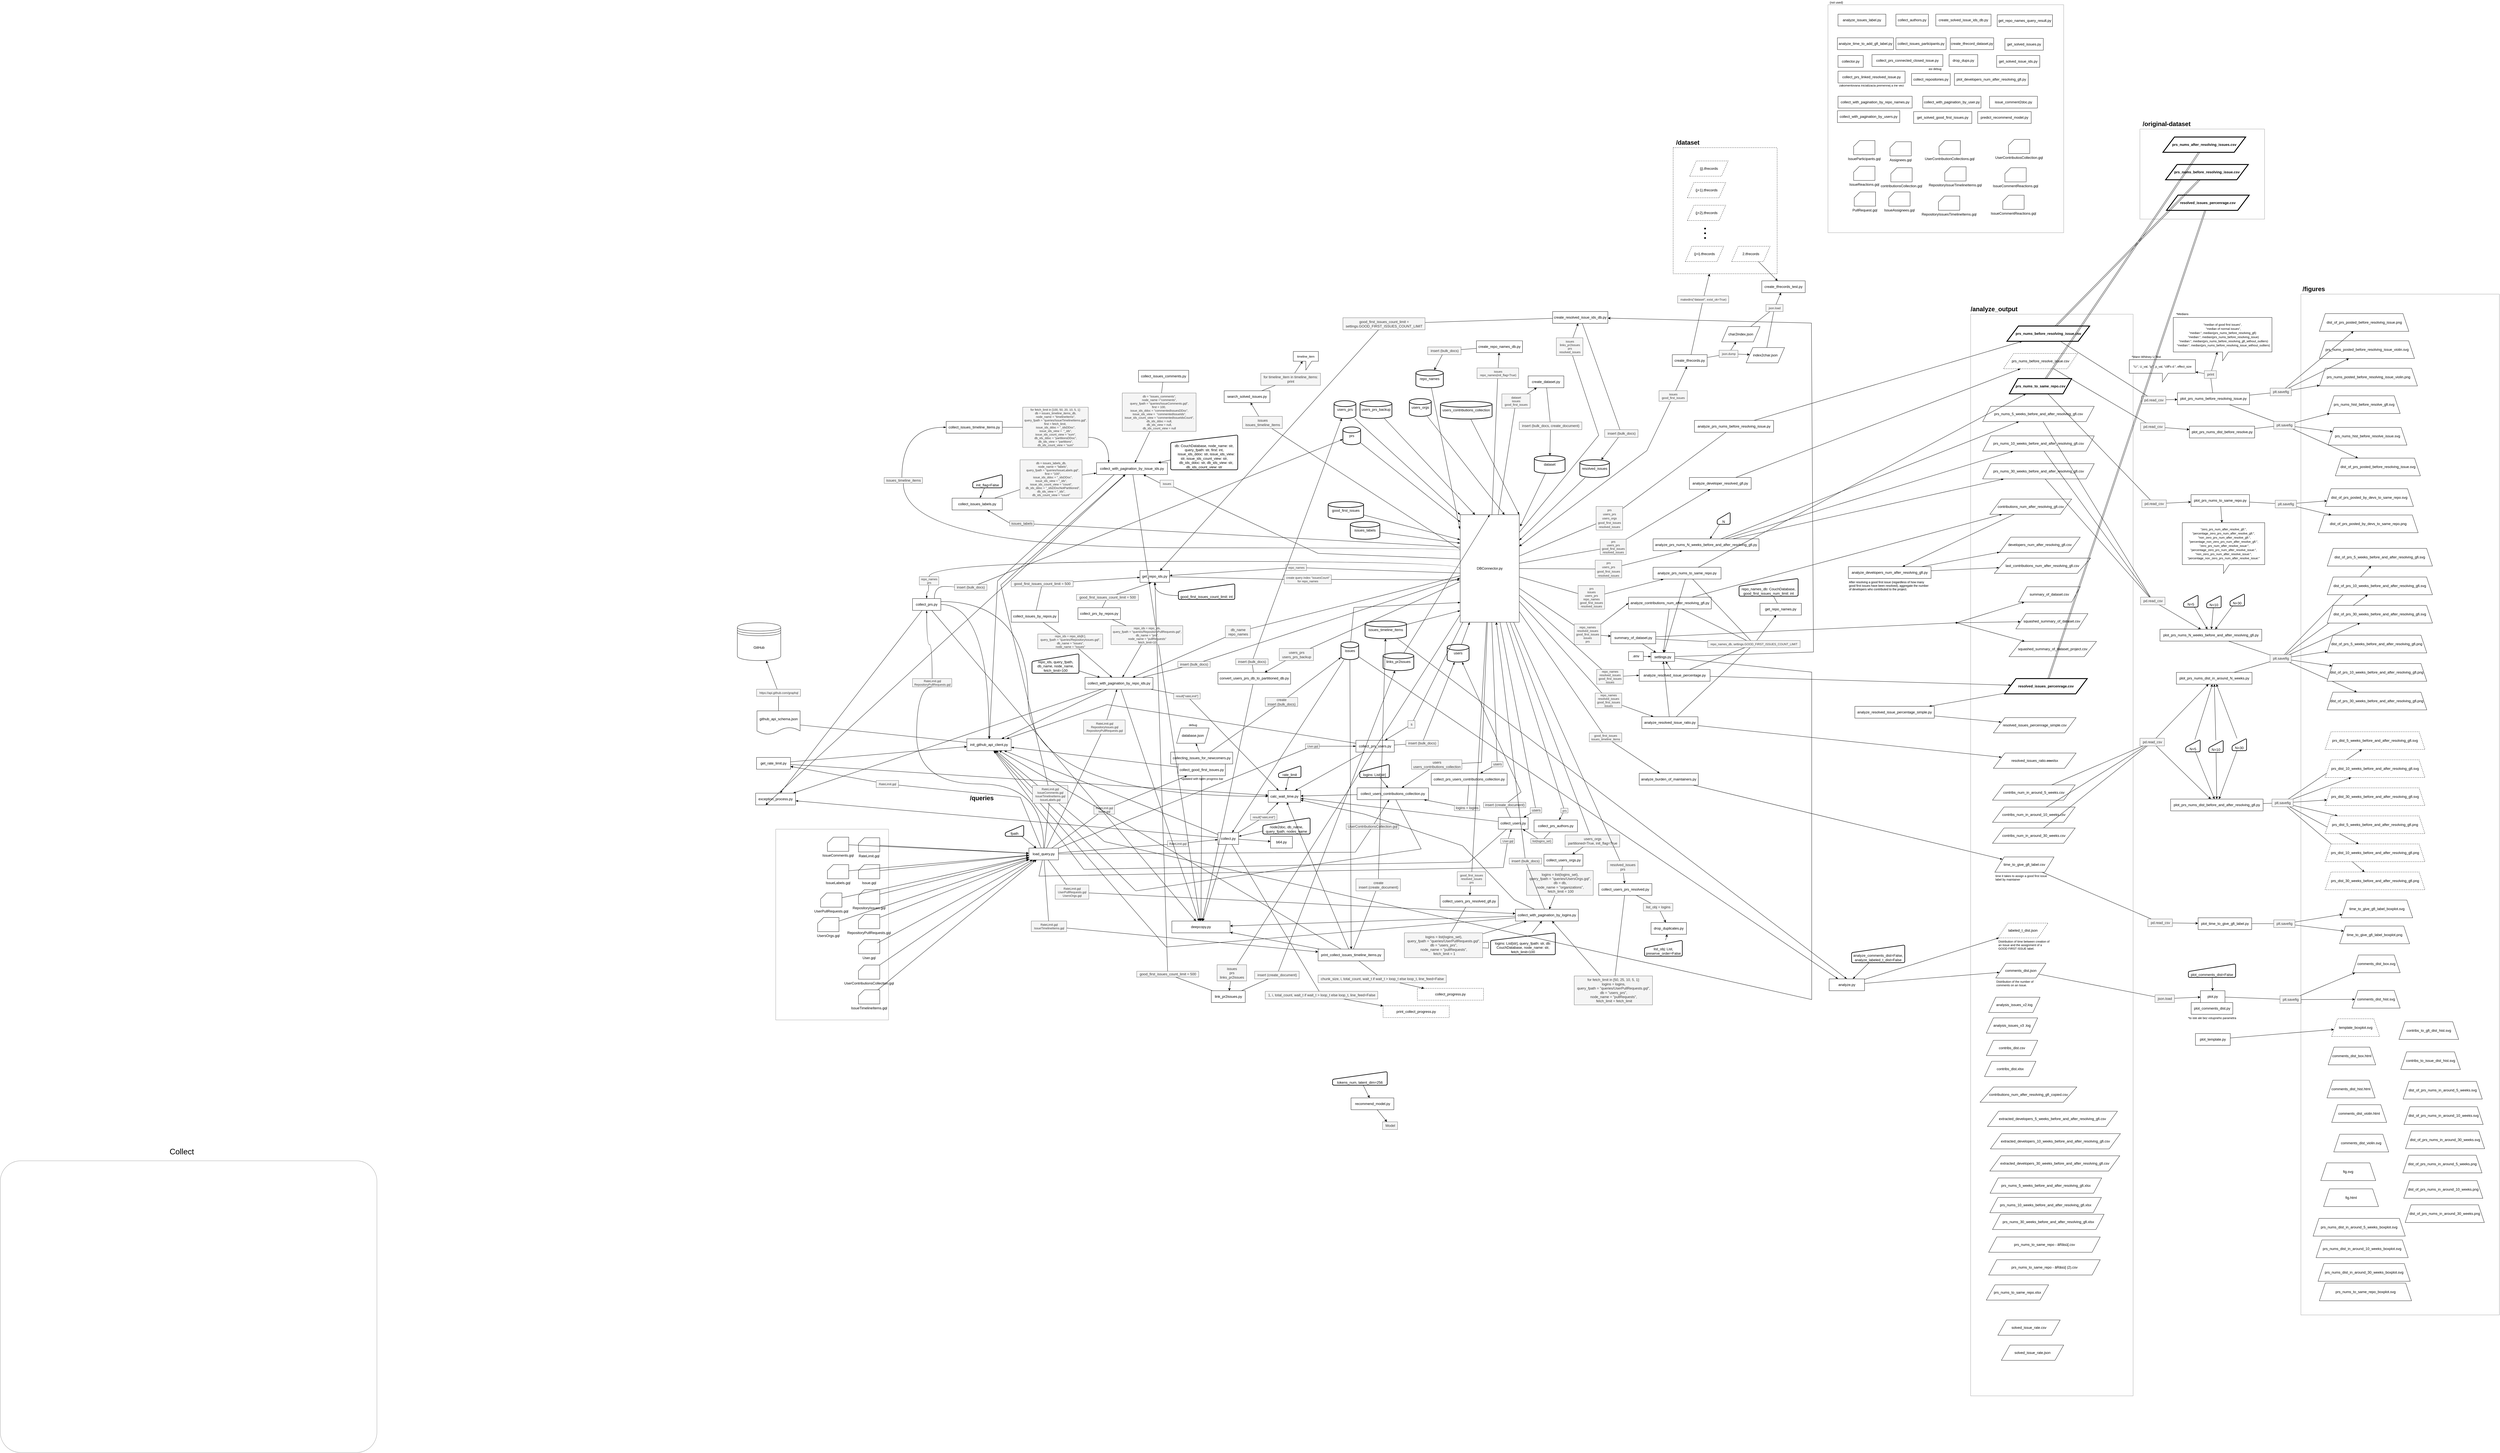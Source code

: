 <mxfile version="20.8.20" type="device"><diagram id="fVXecakIMhABd-bE2AyX" name="Page-1"><mxGraphModel dx="10383" dy="6891" grid="0" gridSize="10" guides="1" tooltips="1" connect="1" arrows="1" fold="1" page="1" pageScale="1" pageWidth="827" pageHeight="1169" math="0" shadow="0"><root><mxCell id="0"/><mxCell id="1" parent="0"/><mxCell id="-w_I0OeGlBCD3B1eHq6G-6" value="&lt;span style=&quot;color: rgb(0, 0, 0); font-family: helvetica; font-size: 12px; font-style: normal; font-weight: 400; letter-spacing: normal; text-indent: 0px; text-transform: none; word-spacing: 0px; background-color: rgb(248, 249, 250); display: inline; float: none;&quot;&gt;.env&lt;/span&gt;" style="text;whiteSpace=wrap;html=1;strokeColor=default;align=center;verticalAlign=middle;" parent="1" vertex="1"><mxGeometry x="1940" y="-390" width="50" height="30" as="geometry"/></mxCell><mxCell id="-w_I0OeGlBCD3B1eHq6G-9" style="rounded=0;orthogonalLoop=1;jettySize=auto;html=1;endArrow=none;endFill=0;startArrow=blockThin;startFill=1;" parent="1" source="-w_I0OeGlBCD3B1eHq6G-7" target="-w_I0OeGlBCD3B1eHq6G-6" edge="1"><mxGeometry relative="1" as="geometry"/></mxCell><mxCell id="-w_I0OeGlBCD3B1eHq6G-67" style="edgeStyle=none;rounded=0;orthogonalLoop=1;jettySize=auto;html=1;fontSize=10;startArrow=classic;startFill=1;endArrow=none;endFill=0;" parent="1" source="-w_I0OeGlBCD3B1eHq6G-7" target="-w_I0OeGlBCD3B1eHq6G-55" edge="1"><mxGeometry relative="1" as="geometry"/></mxCell><mxCell id="-w_I0OeGlBCD3B1eHq6G-191" style="edgeStyle=none;rounded=0;orthogonalLoop=1;jettySize=auto;html=1;fontSize=10;startArrow=classic;startFill=1;endArrow=none;endFill=0;strokeWidth=1;" parent="1" source="-w_I0OeGlBCD3B1eHq6G-7" target="-w_I0OeGlBCD3B1eHq6G-190" edge="1"><mxGeometry relative="1" as="geometry"/></mxCell><mxCell id="-w_I0OeGlBCD3B1eHq6G-217" style="edgeStyle=none;rounded=0;orthogonalLoop=1;jettySize=auto;html=1;fontSize=21;startArrow=classic;startFill=1;endArrow=none;endFill=0;strokeWidth=1;" parent="1" source="-w_I0OeGlBCD3B1eHq6G-7" target="-w_I0OeGlBCD3B1eHq6G-198" edge="1"><mxGeometry relative="1" as="geometry"/></mxCell><mxCell id="-w_I0OeGlBCD3B1eHq6G-232" style="edgeStyle=none;rounded=0;orthogonalLoop=1;jettySize=auto;html=1;fontSize=21;startArrow=classic;startFill=1;endArrow=none;endFill=0;strokeWidth=1;" parent="1" source="-w_I0OeGlBCD3B1eHq6G-7" target="-w_I0OeGlBCD3B1eHq6G-231" edge="1"><mxGeometry relative="1" as="geometry"/></mxCell><mxCell id="I3ZzCoM1I_bHelM2pTOJ-183" style="edgeStyle=none;rounded=0;orthogonalLoop=1;jettySize=auto;html=1;startArrow=none;startFill=0;endArrow=classic;endFill=1;" parent="1" source="-w_I0OeGlBCD3B1eHq6G-7" target="-w_I0OeGlBCD3B1eHq6G-247" edge="1"><mxGeometry relative="1" as="geometry"><mxPoint x="888.412" y="-129.765" as="targetPoint"/><Array as="points"><mxPoint x="2560" y="-321"/><mxPoint x="2560" y="788"/><mxPoint x="166" y="253"/></Array></mxGeometry></mxCell><mxCell id="-w_I0OeGlBCD3B1eHq6G-7" value="&lt;span style=&quot;color: rgb(0, 0, 0); font-family: helvetica; font-size: 12px; font-style: normal; font-weight: 400; letter-spacing: normal; text-indent: 0px; text-transform: none; word-spacing: 0px; background-color: rgb(248, 249, 250); display: inline; float: none;&quot;&gt;settings.py&lt;/span&gt;" style="text;whiteSpace=wrap;html=1;shadow=0;strokeColor=default;fillColor=none;rounded=0;align=center;verticalAlign=middle;" parent="1" vertex="1"><mxGeometry x="2016" y="-387.28" width="80" height="30" as="geometry"/></mxCell><mxCell id="-w_I0OeGlBCD3B1eHq6G-16" style="rounded=0;orthogonalLoop=1;jettySize=auto;html=1;startArrow=blockThin;startFill=1;endArrow=none;endFill=0;exitX=0.5;exitY=0;exitDx=0;exitDy=0;" parent="1" source="-w_I0OeGlBCD3B1eHq6G-12" target="-w_I0OeGlBCD3B1eHq6G-15" edge="1"><mxGeometry relative="1" as="geometry"/></mxCell><mxCell id="-w_I0OeGlBCD3B1eHq6G-74" style="edgeStyle=none;rounded=0;orthogonalLoop=1;jettySize=auto;html=1;fontSize=10;startArrow=none;startFill=0;endArrow=blockThin;endFill=1;entryX=0.005;entryY=0.817;entryDx=0;entryDy=0;entryPerimeter=0;" parent="1" source="-w_I0OeGlBCD3B1eHq6G-13" target="-w_I0OeGlBCD3B1eHq6G-32" edge="1"><mxGeometry relative="1" as="geometry"><Array as="points"><mxPoint x="1010" y="-540"/></Array></mxGeometry></mxCell><mxCell id="-w_I0OeGlBCD3B1eHq6G-263" style="edgeStyle=none;rounded=0;orthogonalLoop=1;jettySize=auto;html=1;fontSize=12;startArrow=none;startFill=0;endArrow=blockThin;endFill=1;strokeWidth=1;" parent="1" source="-w_I0OeGlBCD3B1eHq6G-13" target="-w_I0OeGlBCD3B1eHq6G-245" edge="1"><mxGeometry relative="1" as="geometry"/></mxCell><mxCell id="6dnZWL-6TGgiepmdze__-26" style="rounded=0;orthogonalLoop=1;jettySize=auto;html=1;fontSize=10;startArrow=none;startFill=0;endArrow=blockThin;endFill=1;strokeWidth=1;" parent="1" source="-w_I0OeGlBCD3B1eHq6G-13" target="-w_I0OeGlBCD3B1eHq6G-12" edge="1"><mxGeometry relative="1" as="geometry"/></mxCell><mxCell id="-w_I0OeGlBCD3B1eHq6G-13" value="issues" style="strokeWidth=2;html=1;shape=mxgraph.flowchart.database;whiteSpace=wrap;rounded=0;shadow=0;fillColor=none;verticalAlign=middle;" parent="1" vertex="1"><mxGeometry x="966.5" y="-423.28" width="60" height="60" as="geometry"/></mxCell><mxCell id="-w_I0OeGlBCD3B1eHq6G-35" style="edgeStyle=none;rounded=0;orthogonalLoop=1;jettySize=auto;html=1;fontSize=10;startArrow=none;startFill=0;endArrow=blockThin;endFill=1;entryX=0.002;entryY=0.893;entryDx=0;entryDy=0;entryPerimeter=0;" parent="1" source="-w_I0OeGlBCD3B1eHq6G-15" target="-w_I0OeGlBCD3B1eHq6G-32" edge="1"><mxGeometry relative="1" as="geometry"/></mxCell><mxCell id="6dnZWL-6TGgiepmdze__-25" style="edgeStyle=orthogonalEdgeStyle;rounded=0;orthogonalLoop=1;jettySize=auto;html=1;fontSize=10;startArrow=none;startFill=0;endArrow=blockThin;endFill=1;strokeWidth=1;curved=1;" parent="1" source="6dnZWL-6TGgiepmdze__-29" target="6dnZWL-6TGgiepmdze__-22" edge="1"><mxGeometry relative="1" as="geometry"><mxPoint x="430" y="-930" as="targetPoint"/><Array as="points"><mxPoint x="-520" y="-1150"/></Array></mxGeometry></mxCell><mxCell id="I3ZzCoM1I_bHelM2pTOJ-470" style="edgeStyle=none;rounded=0;orthogonalLoop=1;jettySize=auto;html=1;fontSize=10;startArrow=none;startFill=1;endArrow=none;endFill=0;" parent="1" source="I3ZzCoM1I_bHelM2pTOJ-471" target="I3ZzCoM1I_bHelM2pTOJ-453" edge="1"><mxGeometry relative="1" as="geometry"/></mxCell><mxCell id="-w_I0OeGlBCD3B1eHq6G-15" value="issues_timeline_items" style="strokeWidth=2;html=1;shape=mxgraph.flowchart.database;whiteSpace=wrap;rounded=0;shadow=0;fillColor=none;verticalAlign=middle;" parent="1" vertex="1"><mxGeometry x="1048" y="-494" width="140" height="60" as="geometry"/></mxCell><mxCell id="-w_I0OeGlBCD3B1eHq6G-21" style="edgeStyle=none;rounded=0;orthogonalLoop=1;jettySize=auto;html=1;startArrow=blockThin;startFill=1;endArrow=none;endFill=0;" parent="1" source="-w_I0OeGlBCD3B1eHq6G-19" target="-w_I0OeGlBCD3B1eHq6G-12" edge="1"><mxGeometry relative="1" as="geometry"/></mxCell><mxCell id="-w_I0OeGlBCD3B1eHq6G-45" style="edgeStyle=none;rounded=0;orthogonalLoop=1;jettySize=auto;html=1;fontSize=10;startArrow=none;startFill=0;endArrow=blockThin;endFill=1;" parent="1" source="-w_I0OeGlBCD3B1eHq6G-30" target="-w_I0OeGlBCD3B1eHq6G-41" edge="1"><mxGeometry relative="1" as="geometry"/></mxCell><mxCell id="-w_I0OeGlBCD3B1eHq6G-30" value="&lt;span style=&quot;font-family: &amp;#34;helvetica&amp;#34; ; text-align: left&quot;&gt;analyze_burden_of_maintainers.py&lt;/span&gt;" style="text;whiteSpace=wrap;html=1;shadow=0;strokeColor=default;fillColor=none;rounded=0;align=center;verticalAlign=middle;" parent="1" vertex="1"><mxGeometry x="1976" y="21.73" width="200" height="40" as="geometry"/></mxCell><mxCell id="-w_I0OeGlBCD3B1eHq6G-78" style="edgeStyle=none;rounded=0;orthogonalLoop=1;jettySize=auto;html=1;fontSize=10;startArrow=none;startFill=0;endArrow=blockThin;endFill=1;" parent="1" source="-w_I0OeGlBCD3B1eHq6G-77" target="-w_I0OeGlBCD3B1eHq6G-30" edge="1"><mxGeometry relative="1" as="geometry"/></mxCell><mxCell id="-w_I0OeGlBCD3B1eHq6G-119" style="edgeStyle=none;rounded=0;orthogonalLoop=1;jettySize=auto;html=1;fontSize=10;startArrow=none;startFill=0;endArrow=blockThin;endFill=1;entryX=0;entryY=0.5;entryDx=0;entryDy=0;" parent="1" source="-w_I0OeGlBCD3B1eHq6G-75" target="-w_I0OeGlBCD3B1eHq6G-55" edge="1"><mxGeometry relative="1" as="geometry"/></mxCell><mxCell id="-w_I0OeGlBCD3B1eHq6G-122" style="edgeStyle=none;rounded=0;orthogonalLoop=1;jettySize=auto;html=1;fontSize=10;startArrow=none;startFill=0;endArrow=blockThin;endFill=1;" parent="1" source="-w_I0OeGlBCD3B1eHq6G-121" target="-w_I0OeGlBCD3B1eHq6G-116" edge="1"><mxGeometry relative="1" as="geometry"/></mxCell><mxCell id="-w_I0OeGlBCD3B1eHq6G-180" style="edgeStyle=none;rounded=0;orthogonalLoop=1;jettySize=auto;html=1;fontSize=10;startArrow=none;startFill=0;endArrow=blockThin;endFill=1;strokeWidth=1;" parent="1" source="-w_I0OeGlBCD3B1eHq6G-179" target="-w_I0OeGlBCD3B1eHq6G-177" edge="1"><mxGeometry relative="1" as="geometry"/></mxCell><mxCell id="-w_I0OeGlBCD3B1eHq6G-194" style="edgeStyle=none;rounded=0;orthogonalLoop=1;jettySize=auto;html=1;fontSize=10;startArrow=none;startFill=0;endArrow=blockThin;endFill=1;strokeWidth=1;" parent="1" source="-w_I0OeGlBCD3B1eHq6G-193" target="-w_I0OeGlBCD3B1eHq6G-190" edge="1"><mxGeometry relative="1" as="geometry"/></mxCell><mxCell id="-w_I0OeGlBCD3B1eHq6G-215" style="edgeStyle=none;rounded=0;orthogonalLoop=1;jettySize=auto;html=1;fontSize=21;startArrow=none;startFill=0;endArrow=blockThin;endFill=1;strokeWidth=1;entryX=0;entryY=0.5;entryDx=0;entryDy=0;" parent="1" source="-w_I0OeGlBCD3B1eHq6G-220" target="-w_I0OeGlBCD3B1eHq6G-198" edge="1"><mxGeometry relative="1" as="geometry"/></mxCell><mxCell id="-w_I0OeGlBCD3B1eHq6G-234" style="edgeStyle=none;rounded=0;orthogonalLoop=1;jettySize=auto;html=1;fontSize=21;startArrow=none;startFill=0;endArrow=blockThin;endFill=1;strokeWidth=1;" parent="1" source="-w_I0OeGlBCD3B1eHq6G-235" target="-w_I0OeGlBCD3B1eHq6G-231" edge="1"><mxGeometry relative="1" as="geometry"/></mxCell><mxCell id="-w_I0OeGlBCD3B1eHq6G-306" style="edgeStyle=none;rounded=0;orthogonalLoop=1;jettySize=auto;html=1;fontSize=10;startArrow=none;startFill=0;endArrow=blockThin;endFill=1;strokeWidth=1;" parent="1" source="-w_I0OeGlBCD3B1eHq6G-307" target="-w_I0OeGlBCD3B1eHq6G-301" edge="1"><mxGeometry relative="1" as="geometry"/></mxCell><mxCell id="6dnZWL-6TGgiepmdze__-27" style="rounded=0;orthogonalLoop=1;jettySize=auto;html=1;fontSize=10;startArrow=none;startFill=0;endArrow=blockThin;endFill=1;strokeWidth=1;" parent="1" source="-w_I0OeGlBCD3B1eHq6G-354" target="-w_I0OeGlBCD3B1eHq6G-303" edge="1"><mxGeometry relative="1" as="geometry"/></mxCell><mxCell id="6dnZWL-6TGgiepmdze__-47" style="edgeStyle=orthogonalEdgeStyle;curved=1;rounded=0;orthogonalLoop=1;jettySize=auto;html=1;fontSize=10;startArrow=none;startFill=0;endArrow=blockThin;endFill=1;strokeWidth=1;elbow=vertical;exitX=0.479;exitY=0.992;exitDx=0;exitDy=0;exitPerimeter=0;" parent="1" source="6dnZWL-6TGgiepmdze__-49" target="6dnZWL-6TGgiepmdze__-37" edge="1"><mxGeometry relative="1" as="geometry"/></mxCell><mxCell id="6dnZWL-6TGgiepmdze__-59" style="rounded=0;orthogonalLoop=1;jettySize=auto;html=1;fontSize=10;startArrow=none;startFill=0;endArrow=blockThin;endFill=1;strokeWidth=1;elbow=vertical;" parent="1" source="6dnZWL-6TGgiepmdze__-60" target="6dnZWL-6TGgiepmdze__-57" edge="1"><mxGeometry relative="1" as="geometry"/></mxCell><mxCell id="6dnZWL-6TGgiepmdze__-87" style="edgeStyle=none;rounded=0;orthogonalLoop=1;jettySize=auto;html=1;fontSize=10;startArrow=none;startFill=0;endArrow=blockThin;endFill=1;strokeWidth=1;elbow=vertical;" parent="1" source="6dnZWL-6TGgiepmdze__-89" target="6dnZWL-6TGgiepmdze__-86" edge="1"><mxGeometry relative="1" as="geometry"/></mxCell><mxCell id="6dnZWL-6TGgiepmdze__-110" style="edgeStyle=none;rounded=0;orthogonalLoop=1;jettySize=auto;html=1;fontSize=10;startArrow=none;startFill=0;endArrow=blockThin;endFill=1;strokeWidth=1;elbow=vertical;" parent="1" source="6dnZWL-6TGgiepmdze__-111" target="6dnZWL-6TGgiepmdze__-108" edge="1"><mxGeometry relative="1" as="geometry"><mxPoint x="1394.364" y="59.091" as="targetPoint"/></mxGeometry></mxCell><mxCell id="6dnZWL-6TGgiepmdze__-120" style="edgeStyle=none;rounded=0;orthogonalLoop=1;jettySize=auto;html=1;fontSize=10;startArrow=none;startFill=0;endArrow=blockThin;endFill=1;strokeWidth=1;elbow=vertical;" parent="1" source="6dnZWL-6TGgiepmdze__-121" target="6dnZWL-6TGgiepmdze__-62" edge="1"><mxGeometry relative="1" as="geometry"/></mxCell><mxCell id="6dnZWL-6TGgiepmdze__-134" style="edgeStyle=none;rounded=0;orthogonalLoop=1;jettySize=auto;html=1;fontSize=10;startArrow=none;startFill=0;endArrow=blockThin;endFill=1;strokeWidth=1;elbow=vertical;" parent="1" source="6dnZWL-6TGgiepmdze__-135" target="6dnZWL-6TGgiepmdze__-113" edge="1"><mxGeometry relative="1" as="geometry"><Array as="points"/></mxGeometry></mxCell><mxCell id="zckWMo33-YnsSvrUsQtU-5" style="edgeStyle=none;rounded=0;orthogonalLoop=1;jettySize=auto;html=1;startArrow=none;" parent="1" source="F31yV6UR79sLoPnTczgd-3" target="zckWMo33-YnsSvrUsQtU-3" edge="1"><mxGeometry relative="1" as="geometry"/></mxCell><mxCell id="F31yV6UR79sLoPnTczgd-21" style="edgeStyle=none;rounded=0;orthogonalLoop=1;jettySize=auto;html=1;startArrow=none;" parent="1" source="F31yV6UR79sLoPnTczgd-22" target="F31yV6UR79sLoPnTczgd-10" edge="1"><mxGeometry relative="1" as="geometry"/></mxCell><mxCell id="F31yV6UR79sLoPnTczgd-29" style="edgeStyle=none;rounded=0;orthogonalLoop=1;jettySize=auto;html=1;startArrow=none;" parent="1" source="F31yV6UR79sLoPnTczgd-30" target="F31yV6UR79sLoPnTczgd-24" edge="1"><mxGeometry relative="1" as="geometry"/></mxCell><mxCell id="F31yV6UR79sLoPnTczgd-39" style="edgeStyle=none;rounded=0;orthogonalLoop=1;jettySize=auto;html=1;exitX=-0.007;exitY=0.412;exitDx=0;exitDy=0;exitPerimeter=0;startArrow=none;" parent="1" source="F31yV6UR79sLoPnTczgd-40" target="6dnZWL-6TGgiepmdze__-4" edge="1"><mxGeometry relative="1" as="geometry"><Array as="points"/></mxGeometry></mxCell><mxCell id="I3ZzCoM1I_bHelM2pTOJ-19" style="edgeStyle=none;rounded=0;orthogonalLoop=1;jettySize=auto;html=1;startArrow=none;" parent="1" source="I3ZzCoM1I_bHelM2pTOJ-20" target="I3ZzCoM1I_bHelM2pTOJ-16" edge="1"><mxGeometry relative="1" as="geometry"/></mxCell><mxCell id="I3ZzCoM1I_bHelM2pTOJ-28" style="edgeStyle=none;rounded=0;orthogonalLoop=1;jettySize=auto;html=1;startArrow=none;" parent="1" source="I3ZzCoM1I_bHelM2pTOJ-33" target="I3ZzCoM1I_bHelM2pTOJ-27" edge="1"><mxGeometry relative="1" as="geometry"><Array as="points"/></mxGeometry></mxCell><mxCell id="I3ZzCoM1I_bHelM2pTOJ-40" style="edgeStyle=none;rounded=0;orthogonalLoop=1;jettySize=auto;html=1;startArrow=none;" parent="1" source="I3ZzCoM1I_bHelM2pTOJ-41" target="I3ZzCoM1I_bHelM2pTOJ-38" edge="1"><mxGeometry relative="1" as="geometry"/></mxCell><mxCell id="I3ZzCoM1I_bHelM2pTOJ-48" style="edgeStyle=none;rounded=0;orthogonalLoop=1;jettySize=auto;html=1;startArrow=none;" parent="1" source="I3ZzCoM1I_bHelM2pTOJ-49" target="I3ZzCoM1I_bHelM2pTOJ-46" edge="1"><mxGeometry relative="1" as="geometry"/></mxCell><mxCell id="I3ZzCoM1I_bHelM2pTOJ-68" style="edgeStyle=none;rounded=0;orthogonalLoop=1;jettySize=auto;html=1;startArrow=none;startFill=1;endArrow=classic;endFill=1;" parent="1" source="I3ZzCoM1I_bHelM2pTOJ-66" target="I3ZzCoM1I_bHelM2pTOJ-67" edge="1"><mxGeometry relative="1" as="geometry"/></mxCell><mxCell id="I3ZzCoM1I_bHelM2pTOJ-202" style="edgeStyle=none;rounded=0;orthogonalLoop=1;jettySize=auto;html=1;startArrow=none;startFill=0;endArrow=classic;endFill=1;" parent="1" source="I3ZzCoM1I_bHelM2pTOJ-203" target="I3ZzCoM1I_bHelM2pTOJ-199" edge="1"><mxGeometry relative="1" as="geometry"><mxPoint x="802.667" y="906.667" as="targetPoint"/></mxGeometry></mxCell><mxCell id="I3ZzCoM1I_bHelM2pTOJ-486" style="edgeStyle=none;rounded=0;orthogonalLoop=1;jettySize=auto;html=1;fontSize=10;startArrow=none;startFill=0;endArrow=classic;endFill=1;" parent="1" source="I3ZzCoM1I_bHelM2pTOJ-488" target="I3ZzCoM1I_bHelM2pTOJ-485" edge="1"><mxGeometry relative="1" as="geometry"/></mxCell><mxCell id="-w_I0OeGlBCD3B1eHq6G-32" value="&lt;span style=&quot;font-family: &amp;#34;helvetica&amp;#34; ; text-align: left&quot;&gt;DBConnector.py&lt;/span&gt;" style="text;whiteSpace=wrap;html=1;shadow=0;strokeColor=default;fillColor=none;rounded=0;align=center;verticalAlign=middle;" parent="1" vertex="1"><mxGeometry x="1370" y="-854" width="200" height="364" as="geometry"/></mxCell><mxCell id="-w_I0OeGlBCD3B1eHq6G-39" style="edgeStyle=none;rounded=0;orthogonalLoop=1;jettySize=auto;html=1;fontSize=10;startArrow=none;startFill=0;endArrow=blockThin;endFill=1;entryX=0;entryY=0.232;entryDx=0;entryDy=0;entryPerimeter=0;" parent="1" source="-w_I0OeGlBCD3B1eHq6G-36" target="-w_I0OeGlBCD3B1eHq6G-32" edge="1"><mxGeometry relative="1" as="geometry"><mxPoint x="1367" y="-771" as="targetPoint"/></mxGeometry></mxCell><mxCell id="-w_I0OeGlBCD3B1eHq6G-36" value="good_first_issues" style="strokeWidth=2;html=1;shape=mxgraph.flowchart.database;whiteSpace=wrap;rounded=0;shadow=0;fillColor=none;verticalAlign=middle;" parent="1" vertex="1"><mxGeometry x="923" y="-898.28" width="120" height="60" as="geometry"/></mxCell><mxCell id="-w_I0OeGlBCD3B1eHq6G-192" style="edgeStyle=none;rounded=0;orthogonalLoop=1;jettySize=auto;html=1;fontSize=10;startArrow=none;startFill=1;endArrow=none;endFill=0;strokeWidth=1;" parent="1" source="I3ZzCoM1I_bHelM2pTOJ-160" target="-w_I0OeGlBCD3B1eHq6G-190" edge="1"><mxGeometry relative="1" as="geometry"/></mxCell><mxCell id="-w_I0OeGlBCD3B1eHq6G-57" value="&lt;span style=&quot;font-family: &amp;#34;helvetica&amp;#34; ; text-align: left&quot;&gt;get_repo_names.py&lt;br&gt;&lt;/span&gt;" style="text;whiteSpace=wrap;html=1;shadow=0;strokeColor=default;fillColor=none;rounded=0;align=center;verticalAlign=middle;" parent="1" vertex="1"><mxGeometry x="2385" y="-554" width="140" height="40" as="geometry"/></mxCell><mxCell id="-w_I0OeGlBCD3B1eHq6G-63" value="" style="edgeStyle=none;rounded=0;orthogonalLoop=1;jettySize=auto;html=1;fontSize=10;startArrow=none;startFill=0;endArrow=none;endFill=1;" parent="1" edge="1"><mxGeometry relative="1" as="geometry"><mxPoint x="1320" y="-290" as="sourcePoint"/><mxPoint x="1320" y="-290" as="targetPoint"/></mxGeometry></mxCell><mxCell id="-w_I0OeGlBCD3B1eHq6G-71" style="edgeStyle=none;rounded=0;orthogonalLoop=1;jettySize=auto;html=1;fontSize=10;startArrow=none;startFill=0;endArrow=blockThin;endFill=1;entryX=-0.007;entryY=0.133;entryDx=0;entryDy=0;entryPerimeter=0;" parent="1" source="-w_I0OeGlBCD3B1eHq6G-68" target="-w_I0OeGlBCD3B1eHq6G-32" edge="1"><mxGeometry relative="1" as="geometry"/></mxCell><mxCell id="-w_I0OeGlBCD3B1eHq6G-68" value="repo_names" style="strokeWidth=2;html=1;shape=mxgraph.flowchart.database;whiteSpace=wrap;rounded=0;shadow=0;fillColor=none;verticalAlign=middle;" parent="1" vertex="1"><mxGeometry x="1220" y="-1344" width="93" height="60" as="geometry"/></mxCell><mxCell id="-w_I0OeGlBCD3B1eHq6G-72" style="edgeStyle=none;rounded=0;orthogonalLoop=1;jettySize=auto;html=1;fontSize=10;startArrow=none;startFill=0;endArrow=blockThin;endFill=1;" parent="1" source="-w_I0OeGlBCD3B1eHq6G-69" target="-w_I0OeGlBCD3B1eHq6G-32" edge="1"><mxGeometry relative="1" as="geometry"><mxPoint x="1365" y="-785" as="targetPoint"/></mxGeometry></mxCell><mxCell id="-w_I0OeGlBCD3B1eHq6G-69" value="resolved_issues" style="strokeWidth=2;html=1;shape=mxgraph.flowchart.database;whiteSpace=wrap;rounded=0;shadow=0;fillColor=none;verticalAlign=middle;" parent="1" vertex="1"><mxGeometry x="1775" y="-1040" width="100" height="60" as="geometry"/></mxCell><mxCell id="-w_I0OeGlBCD3B1eHq6G-73" style="edgeStyle=none;rounded=0;orthogonalLoop=1;jettySize=auto;html=1;fontSize=10;startArrow=none;startFill=0;endArrow=blockThin;endFill=1;entryX=0.005;entryY=0.069;entryDx=0;entryDy=0;entryPerimeter=0;" parent="1" source="-w_I0OeGlBCD3B1eHq6G-70" target="-w_I0OeGlBCD3B1eHq6G-32" edge="1"><mxGeometry relative="1" as="geometry"/></mxCell><mxCell id="-w_I0OeGlBCD3B1eHq6G-70" value="prs" style="strokeWidth=2;html=1;shape=mxgraph.flowchart.database;whiteSpace=wrap;rounded=0;shadow=0;fillColor=none;verticalAlign=middle;" parent="1" vertex="1"><mxGeometry x="973" y="-1151.14" width="60" height="60" as="geometry"/></mxCell><mxCell id="-w_I0OeGlBCD3B1eHq6G-77" value="&lt;font style=&quot;font-size: 10px&quot;&gt;&lt;span style=&quot;font-family: &amp;#34;helvetica&amp;#34;&quot;&gt;good_first_issues&lt;/span&gt;&lt;br style=&quot;font-family: &amp;#34;helvetica&amp;#34;&quot;&gt;&lt;span style=&quot;font-family: &amp;#34;helvetica&amp;#34;&quot;&gt;issues_timeline_items&lt;/span&gt;&lt;/font&gt;" style="text;html=1;align=center;verticalAlign=middle;resizable=0;points=[];autosize=1;strokeColor=#666666;fillColor=#f5f5f5;fontSize=10;fontColor=#333333;" parent="1" vertex="1"><mxGeometry x="1807" y="-115" width="110" height="30" as="geometry"/></mxCell><mxCell id="-w_I0OeGlBCD3B1eHq6G-79" value="" style="edgeStyle=none;rounded=0;orthogonalLoop=1;jettySize=auto;html=1;fontSize=10;startArrow=none;startFill=0;endArrow=none;endFill=1;" parent="1" source="-w_I0OeGlBCD3B1eHq6G-32" target="-w_I0OeGlBCD3B1eHq6G-77" edge="1"><mxGeometry relative="1" as="geometry"><mxPoint x="1320" y="-360" as="sourcePoint"/><mxPoint x="1320" y="-230" as="targetPoint"/></mxGeometry></mxCell><mxCell id="-w_I0OeGlBCD3B1eHq6G-93" style="edgeStyle=none;rounded=0;orthogonalLoop=1;jettySize=auto;html=1;fontSize=10;startArrow=none;startFill=0;endArrow=blockThin;endFill=1;" parent="1" source="-w_I0OeGlBCD3B1eHq6G-55" target="-w_I0OeGlBCD3B1eHq6G-91" edge="1"><mxGeometry relative="1" as="geometry"><mxPoint x="1816.488" y="-190" as="sourcePoint"/></mxGeometry></mxCell><mxCell id="I3ZzCoM1I_bHelM2pTOJ-164" style="edgeStyle=none;rounded=0;orthogonalLoop=1;jettySize=auto;html=1;startArrow=none;startFill=0;endArrow=none;endFill=0;" parent="1" source="-w_I0OeGlBCD3B1eHq6G-55" target="I3ZzCoM1I_bHelM2pTOJ-160" edge="1"><mxGeometry relative="1" as="geometry"/></mxCell><mxCell id="-w_I0OeGlBCD3B1eHq6G-55" value="&lt;span style=&quot;text-align: left&quot;&gt;analyze_contributions_num_after_resolving_gfi.py&lt;/span&gt;" style="text;whiteSpace=wrap;html=1;shadow=0;strokeColor=default;fillColor=none;rounded=0;align=center;verticalAlign=middle;" parent="1" vertex="1"><mxGeometry x="1940" y="-574.75" width="280" height="40" as="geometry"/></mxCell><mxCell id="-w_I0OeGlBCD3B1eHq6G-108" value="" style="group" parent="1" vertex="1" connectable="0"><mxGeometry x="2684" y="-678" width="280" height="80" as="geometry"/></mxCell><mxCell id="-w_I0OeGlBCD3B1eHq6G-96" value="&lt;span style=&quot;color: rgb(0 , 0 , 0) ; font-family: &amp;#34;helvetica&amp;#34; ; font-size: 10px ; font-style: normal ; font-weight: 400 ; letter-spacing: normal ; text-align: left ; text-indent: 0px ; text-transform: none ; word-spacing: 0px ; background-color: rgb(248 , 249 , 250) ; display: inline ; float: none&quot;&gt;After resolving a good first issue (regardless of how many good first issues have been resolved), a&lt;/span&gt;&lt;span style=&quot;color: rgb(0 , 0 , 0) ; font-family: &amp;#34;helvetica&amp;#34; ; font-size: 10px ; font-style: normal ; font-weight: 400 ; letter-spacing: normal ; text-align: left ; text-indent: 0px ; text-transform: none ; word-spacing: 0px ; background-color: rgb(248 , 249 , 250) ; display: inline ; float: none&quot;&gt;ggregate the number of developers who contributed to the project.&lt;/span&gt;" style="text;whiteSpace=wrap;html=1;fontSize=10;" parent="-w_I0OeGlBCD3B1eHq6G-108" vertex="1"><mxGeometry y="40" width="280" height="40" as="geometry"/></mxCell><mxCell id="-w_I0OeGlBCD3B1eHq6G-97" value="&lt;div style=&quot;text-align: left&quot;&gt;&lt;span&gt;analyze_developers_num_after_resolving_gfi.py&lt;/span&gt;&lt;/div&gt;" style="text;whiteSpace=wrap;html=1;shadow=0;strokeColor=default;fillColor=none;rounded=0;align=center;verticalAlign=middle;" parent="-w_I0OeGlBCD3B1eHq6G-108" vertex="1"><mxGeometry width="280" height="40" as="geometry"/></mxCell><mxCell id="-w_I0OeGlBCD3B1eHq6G-113" style="edgeStyle=none;rounded=0;orthogonalLoop=1;jettySize=auto;html=1;fontSize=10;startArrow=none;startFill=0;endArrow=blockThin;endFill=1;" parent="1" source="-w_I0OeGlBCD3B1eHq6G-97" target="-w_I0OeGlBCD3B1eHq6G-111" edge="1"><mxGeometry relative="1" as="geometry"><mxPoint x="3485" y="-129.86" as="sourcePoint"/></mxGeometry></mxCell><mxCell id="-w_I0OeGlBCD3B1eHq6G-115" style="edgeStyle=none;rounded=0;orthogonalLoop=1;jettySize=auto;html=1;fontSize=10;startArrow=none;startFill=0;endArrow=blockThin;endFill=1;" parent="1" source="-w_I0OeGlBCD3B1eHq6G-97" target="-w_I0OeGlBCD3B1eHq6G-114" edge="1"><mxGeometry relative="1" as="geometry"><mxPoint x="3485" y="-419.86" as="sourcePoint"/></mxGeometry></mxCell><mxCell id="-w_I0OeGlBCD3B1eHq6G-125" style="edgeStyle=none;rounded=0;orthogonalLoop=1;jettySize=auto;html=1;fontSize=10;startArrow=none;startFill=0;endArrow=blockThin;endFill=1;strokeWidth=1;" parent="1" source="-w_I0OeGlBCD3B1eHq6G-116" target="-w_I0OeGlBCD3B1eHq6G-124" edge="1"><mxGeometry relative="1" as="geometry"/></mxCell><mxCell id="-w_I0OeGlBCD3B1eHq6G-116" value="&lt;span style=&quot;text-align: left&quot;&gt;analyze_developer_resolved_gfi.py&lt;/span&gt;" style="text;whiteSpace=wrap;html=1;shadow=0;strokeColor=default;fillColor=none;rounded=0;align=center;verticalAlign=middle;" parent="1" vertex="1"><mxGeometry x="2146" y="-980" width="209" height="40" as="geometry"/></mxCell><mxCell id="-w_I0OeGlBCD3B1eHq6G-118" style="edgeStyle=none;rounded=0;orthogonalLoop=1;jettySize=auto;html=1;fontSize=10;startArrow=none;startFill=0;endArrow=blockThin;endFill=1;entryX=0;entryY=0;entryDx=0;entryDy=0;" parent="1" source="-w_I0OeGlBCD3B1eHq6G-117" target="-w_I0OeGlBCD3B1eHq6G-32" edge="1"><mxGeometry relative="1" as="geometry"/></mxCell><mxCell id="-w_I0OeGlBCD3B1eHq6G-117" value="users_prs" style="strokeWidth=2;html=1;shape=mxgraph.flowchart.database;whiteSpace=wrap;rounded=0;shadow=0;fillColor=none;verticalAlign=middle;" parent="1" vertex="1"><mxGeometry x="943" y="-1240" width="74" height="60" as="geometry"/></mxCell><mxCell id="I3ZzCoM1I_bHelM2pTOJ-502" style="edgeStyle=none;rounded=0;orthogonalLoop=1;jettySize=auto;html=1;fontSize=10;startArrow=none;startFill=0;endArrow=classic;endFill=1;" parent="1" source="-w_I0OeGlBCD3B1eHq6G-75" target="I3ZzCoM1I_bHelM2pTOJ-495" edge="1"><mxGeometry relative="1" as="geometry"><mxPoint x="2690.926" y="-827.296" as="targetPoint"/></mxGeometry></mxCell><mxCell id="-w_I0OeGlBCD3B1eHq6G-75" value="repo_names&lt;br&gt;resolved_issues&lt;br&gt;good_first_issues&lt;br&gt;issues&lt;br&gt;prs" style="text;html=1;align=center;verticalAlign=middle;resizable=0;points=[];autosize=1;strokeColor=#666666;fillColor=#f5f5f5;fontSize=10;fontColor=#333333;" parent="1" vertex="1"><mxGeometry x="1756" y="-484" width="90" height="70" as="geometry"/></mxCell><mxCell id="-w_I0OeGlBCD3B1eHq6G-120" value="" style="edgeStyle=none;rounded=0;orthogonalLoop=1;jettySize=auto;html=1;fontSize=10;startArrow=none;startFill=0;endArrow=none;endFill=1;" parent="1" source="-w_I0OeGlBCD3B1eHq6G-32" target="-w_I0OeGlBCD3B1eHq6G-75" edge="1"><mxGeometry relative="1" as="geometry"><mxPoint x="1420" y="-372.969" as="sourcePoint"/><mxPoint x="1692" y="-353.844" as="targetPoint"/></mxGeometry></mxCell><mxCell id="-w_I0OeGlBCD3B1eHq6G-121" value="prs&lt;br&gt;users_prs&lt;br&gt;good_first_issues&lt;br&gt;resolved_issues" style="text;html=1;align=center;verticalAlign=middle;resizable=0;points=[];autosize=1;strokeColor=#666666;fillColor=#f5f5f5;fontSize=10;fontColor=#333333;" parent="1" vertex="1"><mxGeometry x="1844" y="-771" width="88" height="52" as="geometry"/></mxCell><mxCell id="-w_I0OeGlBCD3B1eHq6G-123" value="" style="edgeStyle=none;rounded=0;orthogonalLoop=1;jettySize=auto;html=1;fontSize=10;startArrow=none;startFill=0;endArrow=none;endFill=1;" parent="1" source="-w_I0OeGlBCD3B1eHq6G-32" target="-w_I0OeGlBCD3B1eHq6G-121" edge="1"><mxGeometry relative="1" as="geometry"><mxPoint x="1365.252" y="-360" as="sourcePoint"/><mxPoint x="1589.248" y="-261" as="targetPoint"/></mxGeometry></mxCell><mxCell id="-w_I0OeGlBCD3B1eHq6G-173" style="edgeStyle=none;rounded=0;orthogonalLoop=1;jettySize=auto;html=1;fontSize=10;startArrow=none;startFill=0;endArrow=blockThin;endFill=1;strokeWidth=1;" parent="1" source="-w_I0OeGlBCD3B1eHq6G-149" target="-w_I0OeGlBCD3B1eHq6G-172" edge="1"><mxGeometry relative="1" as="geometry"/></mxCell><mxCell id="-w_I0OeGlBCD3B1eHq6G-149" value="&lt;span style=&quot;text-align: left&quot;&gt;analyze_prs_nums_before_resolving_issue.py&lt;/span&gt;" style="text;whiteSpace=wrap;html=1;shadow=0;strokeColor=default;fillColor=none;rounded=0;align=center;verticalAlign=middle;" parent="1" vertex="1"><mxGeometry x="2163" y="-1173.28" width="268" height="40" as="geometry"/></mxCell><mxCell id="-w_I0OeGlBCD3B1eHq6G-170" value="" style="edgeStyle=none;rounded=0;orthogonalLoop=1;jettySize=auto;html=1;fontSize=12;startArrow=none;startFill=0;endArrow=none;endFill=1;strokeWidth=1;" parent="1" source="-w_I0OeGlBCD3B1eHq6G-169" target="-w_I0OeGlBCD3B1eHq6G-149" edge="1"><mxGeometry relative="1" as="geometry"><mxPoint x="2107.0" y="-621.461" as="sourcePoint"/><mxPoint x="2612.857" y="-272" as="targetPoint"/><Array as="points"/></mxGeometry></mxCell><mxCell id="-w_I0OeGlBCD3B1eHq6G-169" value="&lt;font style=&quot;font-size: 10px ; line-height: 1&quot;&gt;prs&lt;br&gt;users_prs&lt;br&gt;users_orgs&lt;br&gt;good_first_issues&lt;br&gt;resolved_issues&lt;/font&gt;" style="text;html=1;align=center;verticalAlign=middle;resizable=0;points=[];autosize=1;strokeColor=#666666;fillColor=#f5f5f5;fontSize=12;fontColor=#333333;" parent="1" vertex="1"><mxGeometry x="1830" y="-882" width="90" height="80" as="geometry"/></mxCell><mxCell id="-w_I0OeGlBCD3B1eHq6G-171" value="" style="edgeStyle=none;rounded=0;orthogonalLoop=1;jettySize=auto;html=1;fontSize=12;startArrow=none;startFill=0;endArrow=none;endFill=1;strokeWidth=1;" parent="1" source="-w_I0OeGlBCD3B1eHq6G-32" target="-w_I0OeGlBCD3B1eHq6G-169" edge="1"><mxGeometry relative="1" as="geometry"><mxPoint x="1759.124" y="-605" as="sourcePoint"/><mxPoint x="2314.876" y="-259" as="targetPoint"/></mxGeometry></mxCell><mxCell id="-w_I0OeGlBCD3B1eHq6G-48" value="" style="swimlane;startSize=0;rounded=0;shadow=0;fontSize=10;strokeColor=#999999;fillColor=none;swimlaneLine=1;container=1;" parent="1" vertex="1"><mxGeometry x="3098" y="-1533" width="550" height="3663" as="geometry"><mxRectangle x="1241" y="-54" width="50" height="41.379" as="alternateBounds"/></mxGeometry></mxCell><mxCell id="-w_I0OeGlBCD3B1eHq6G-111" value="last_contributions_num_after_resolving_gfi.csv" style="shape=parallelogram;perimeter=parallelogramPerimeter;whiteSpace=wrap;html=1;dashed=0;rounded=0;shadow=0;strokeColor=default;fillColor=none;size=0.139;" parent="-w_I0OeGlBCD3B1eHq6G-48" vertex="1"><mxGeometry x="80" y="826.0" width="326.28" height="51.72" as="geometry"/></mxCell><mxCell id="-w_I0OeGlBCD3B1eHq6G-182" value="prs_nums_5_weeks_before_and_after_resolving_gfi.csv" style="shape=parallelogram;perimeter=parallelogramPerimeter;whiteSpace=wrap;html=1;dashed=0;rounded=0;shadow=0;strokeColor=default;fillColor=none;size=0.073;" parent="-w_I0OeGlBCD3B1eHq6G-48" vertex="1"><mxGeometry x="40.68" y="312.0" width="377.73" height="51.72" as="geometry"/></mxCell><mxCell id="-w_I0OeGlBCD3B1eHq6G-183" value="prs_nums_10_weeks_before_and_after_resolving_gfi.csv" style="shape=parallelogram;perimeter=parallelogramPerimeter;whiteSpace=wrap;html=1;dashed=0;rounded=0;shadow=0;strokeColor=default;fillColor=none;size=0.073;" parent="-w_I0OeGlBCD3B1eHq6G-48" vertex="1"><mxGeometry x="40.68" y="412.0" width="377.73" height="51.72" as="geometry"/></mxCell><mxCell id="-w_I0OeGlBCD3B1eHq6G-184" value="prs_nums_30_weeks_before_and_after_resolving_gfi.csv" style="shape=parallelogram;perimeter=parallelogramPerimeter;whiteSpace=wrap;html=1;dashed=0;rounded=0;shadow=0;strokeColor=default;fillColor=none;size=0.073;" parent="-w_I0OeGlBCD3B1eHq6G-48" vertex="1"><mxGeometry x="40.68" y="506.14" width="377.73" height="51.72" as="geometry"/></mxCell><mxCell id="-w_I0OeGlBCD3B1eHq6G-196" value="&lt;b&gt;prs_nums_to_same_repo.csv&lt;/b&gt;" style="shape=parallelogram;perimeter=parallelogramPerimeter;whiteSpace=wrap;html=1;dashed=0;rounded=0;shadow=0;strokeColor=default;fillColor=none;size=0.139;strokeWidth=3;" parent="-w_I0OeGlBCD3B1eHq6G-48" vertex="1"><mxGeometry x="131" y="218.0" width="211" height="51.72" as="geometry"/></mxCell><mxCell id="-w_I0OeGlBCD3B1eHq6G-91" value="contributions_num_after_resolving_gfi.csv" style="shape=parallelogram;perimeter=parallelogramPerimeter;whiteSpace=wrap;html=1;dashed=0;rounded=0;shadow=0;strokeColor=default;fillColor=none;size=0.139;" parent="-w_I0OeGlBCD3B1eHq6G-48" vertex="1"><mxGeometry x="64.92" y="626.0" width="277.08" height="51.72" as="geometry"/></mxCell><mxCell id="-w_I0OeGlBCD3B1eHq6G-114" value="developers_num_after_resolving_gfi.csv" style="shape=parallelogram;perimeter=parallelogramPerimeter;whiteSpace=wrap;html=1;dashed=0;rounded=0;shadow=0;strokeColor=default;fillColor=none;size=0.139;" parent="-w_I0OeGlBCD3B1eHq6G-48" vertex="1"><mxGeometry x="97.73" y="755.0" width="273.27" height="51.72" as="geometry"/></mxCell><mxCell id="-w_I0OeGlBCD3B1eHq6G-172" value="prs_nums_before_resolving_issue.csv" style="shape=parallelogram;perimeter=parallelogramPerimeter;whiteSpace=wrap;html=1;dashed=0;rounded=0;shadow=0;strokeColor=default;fillColor=none;size=0.139;fontStyle=1;strokeWidth=3;" parent="-w_I0OeGlBCD3B1eHq6G-48" vertex="1"><mxGeometry x="122.86" y="40" width="280" height="51.72" as="geometry"/></mxCell><mxCell id="I3ZzCoM1I_bHelM2pTOJ-506" value="summary_of_dataset.csv" style="shape=parallelogram;perimeter=parallelogramPerimeter;whiteSpace=wrap;html=1;dashed=0;rounded=0;shadow=0;strokeColor=default;fillColor=none;size=0.139;" parent="-w_I0OeGlBCD3B1eHq6G-48" vertex="1"><mxGeometry x="162" y="923" width="209" height="51.72" as="geometry"/></mxCell><mxCell id="-w_I0OeGlBCD3B1eHq6G-223" value="resolved_issues_percenrage.csv" style="shape=parallelogram;perimeter=parallelogramPerimeter;whiteSpace=wrap;html=1;dashed=0;rounded=0;shadow=0;strokeColor=default;fillColor=none;size=0.139;strokeWidth=3;fontStyle=1" parent="-w_I0OeGlBCD3B1eHq6G-48" vertex="1"><mxGeometry x="114.73" y="1234" width="280" height="51.72" as="geometry"/></mxCell><mxCell id="-w_I0OeGlBCD3B1eHq6G-229" value="resolved_issues_percenrage_simple.csv" style="shape=parallelogram;perimeter=parallelogramPerimeter;whiteSpace=wrap;html=1;dashed=0;rounded=0;shadow=0;strokeColor=default;fillColor=none;size=0.139;strokeWidth=1;fontStyle=0" parent="-w_I0OeGlBCD3B1eHq6G-48" vertex="1"><mxGeometry x="77" y="1366.14" width="280" height="51.72" as="geometry"/></mxCell><mxCell id="-w_I0OeGlBCD3B1eHq6G-237" value="resolved_issues_ratio.&lt;strike&gt;csv&lt;/strike&gt;xlsx" style="shape=parallelogram;perimeter=parallelogramPerimeter;whiteSpace=wrap;html=1;dashed=0;rounded=0;shadow=0;strokeColor=default;fillColor=none;size=0.139;strokeWidth=1;fontStyle=0" parent="-w_I0OeGlBCD3B1eHq6G-48" vertex="1"><mxGeometry x="77" y="1486.14" width="280" height="51.72" as="geometry"/></mxCell><mxCell id="I3ZzCoM1I_bHelM2pTOJ-319" value="contribs_num_in_around_5_weeks.csv" style="shape=parallelogram;perimeter=parallelogramPerimeter;whiteSpace=wrap;html=1;dashed=0;rounded=0;shadow=0;strokeColor=default;fillColor=none;size=0.139;strokeWidth=1;fontStyle=0" parent="-w_I0OeGlBCD3B1eHq6G-48" vertex="1"><mxGeometry x="74.0" y="1594.0" width="280" height="51.72" as="geometry"/></mxCell><mxCell id="I3ZzCoM1I_bHelM2pTOJ-320" value="contribs_num_in_around_10_weeks.csv" style="shape=parallelogram;perimeter=parallelogramPerimeter;whiteSpace=wrap;html=1;dashed=0;rounded=0;shadow=0;strokeColor=default;fillColor=none;size=0.139;strokeWidth=1;fontStyle=0" parent="-w_I0OeGlBCD3B1eHq6G-48" vertex="1"><mxGeometry x="74.0" y="1669.0" width="280" height="51.72" as="geometry"/></mxCell><mxCell id="I3ZzCoM1I_bHelM2pTOJ-321" value="contribs_num_in_around_30_weeks.csv" style="shape=parallelogram;perimeter=parallelogramPerimeter;whiteSpace=wrap;html=1;dashed=0;rounded=0;shadow=0;strokeColor=default;fillColor=none;size=0.139;strokeWidth=1;fontStyle=0" parent="-w_I0OeGlBCD3B1eHq6G-48" vertex="1"><mxGeometry x="74.0" y="1740.0" width="280" height="51.72" as="geometry"/></mxCell><mxCell id="-w_I0OeGlBCD3B1eHq6G-126" value="" style="group" parent="-w_I0OeGlBCD3B1eHq6G-48" vertex="1" connectable="0"><mxGeometry x="81.999" y="1838" width="200.19" height="82.77" as="geometry"/></mxCell><mxCell id="-w_I0OeGlBCD3B1eHq6G-40" value="time it takes to assign a good first issue label by maintainer" style="text;whiteSpace=wrap;html=1;fontSize=10;" parent="-w_I0OeGlBCD3B1eHq6G-126" vertex="1"><mxGeometry y="51.73" width="177.872" height="31.04" as="geometry"/></mxCell><mxCell id="-w_I0OeGlBCD3B1eHq6G-41" value="time_to_give_gfi_label.csv" style="shape=parallelogram;perimeter=parallelogramPerimeter;whiteSpace=wrap;html=1;dashed=0;rounded=0;shadow=0;strokeColor=default;fillColor=none;size=0.157;" parent="-w_I0OeGlBCD3B1eHq6G-126" vertex="1"><mxGeometry x="0.0" width="200.19" height="51.73" as="geometry"/></mxCell><mxCell id="-w_I0OeGlBCD3B1eHq6G-124" value="prs_nums_before_resolve_issue.csv" style="shape=parallelogram;perimeter=parallelogramPerimeter;whiteSpace=wrap;html=1;dashed=1;rounded=0;shadow=0;strokeColor=default;fillColor=none;size=0.139;" parent="-w_I0OeGlBCD3B1eHq6G-48" vertex="1"><mxGeometry x="110.84" y="133.002" width="251.32" height="51.72" as="geometry"/></mxCell><mxCell id="-w_I0OeGlBCD3B1eHq6G-102" value="" style="group;dashed=1;" parent="-w_I0OeGlBCD3B1eHq6G-48" vertex="1" connectable="0"><mxGeometry x="92.09" y="2062.002" width="180" height="94" as="geometry"/></mxCell><mxCell id="-w_I0OeGlBCD3B1eHq6G-99" value="&lt;span style=&quot;text-align: center&quot;&gt;Distribution of time between creation&amp;nbsp;&lt;/span&gt;&lt;span style=&quot;text-align: center&quot;&gt;of an Issue and the assignment&amp;nbsp;&lt;/span&gt;&lt;span style=&quot;text-align: center&quot;&gt;of a GOOD FIRST ISSUE label.&lt;/span&gt;" style="text;whiteSpace=wrap;html=1;fontSize=10;" parent="-w_I0OeGlBCD3B1eHq6G-102" vertex="1"><mxGeometry y="50" width="180" height="44" as="geometry"/></mxCell><mxCell id="-w_I0OeGlBCD3B1eHq6G-19" value="labeled_t_dist.json" style="shape=parallelogram;perimeter=parallelogramPerimeter;whiteSpace=wrap;html=1;dashed=1;rounded=0;shadow=0;strokeColor=default;fillColor=none;" parent="-w_I0OeGlBCD3B1eHq6G-102" vertex="1"><mxGeometry width="170" height="50" as="geometry"/></mxCell><mxCell id="-w_I0OeGlBCD3B1eHq6G-106" value="" style="group" parent="-w_I0OeGlBCD3B1eHq6G-48" vertex="1" connectable="0"><mxGeometry x="84.998" y="2198" width="170" height="80" as="geometry"/></mxCell><mxCell id="-w_I0OeGlBCD3B1eHq6G-104" value="&lt;span style=&quot;text-align: center&quot;&gt;Distribution of the number&amp;nbsp;&lt;/span&gt;&lt;span style=&quot;text-align: center&quot;&gt;of comments on an Issue.&lt;/span&gt;" style="text;whiteSpace=wrap;html=1;fontSize=10;" parent="-w_I0OeGlBCD3B1eHq6G-106" vertex="1"><mxGeometry y="50" width="140" height="30" as="geometry"/></mxCell><mxCell id="-w_I0OeGlBCD3B1eHq6G-18" value="comments_dist.json" style="shape=parallelogram;perimeter=parallelogramPerimeter;whiteSpace=wrap;html=1;dashed=0;rounded=0;shadow=0;strokeColor=default;fillColor=none;" parent="-w_I0OeGlBCD3B1eHq6G-106" vertex="1"><mxGeometry width="170" height="50" as="geometry"/></mxCell><mxCell id="I3ZzCoM1I_bHelM2pTOJ-508" value="squashed_summary_of_dataset.csv" style="shape=parallelogram;perimeter=parallelogramPerimeter;whiteSpace=wrap;html=1;dashed=0;rounded=0;shadow=0;strokeColor=default;fillColor=none;size=0.139;" parent="-w_I0OeGlBCD3B1eHq6G-48" vertex="1"><mxGeometry x="153" y="1014" width="244" height="51.72" as="geometry"/></mxCell><mxCell id="I3ZzCoM1I_bHelM2pTOJ-513" value="squashed_summary_of_dataset_project.csv" style="shape=parallelogram;perimeter=parallelogramPerimeter;whiteSpace=wrap;html=1;dashed=0;rounded=0;shadow=0;strokeColor=default;fillColor=none;size=0.139;" parent="-w_I0OeGlBCD3B1eHq6G-48" vertex="1"><mxGeometry x="129.86" y="1108" width="296.14" height="51.72" as="geometry"/></mxCell><mxCell id="bYMswMr5G0oQIhqD6lJG-12" value="analysis_issues_v2.log" style="shape=parallelogram;perimeter=parallelogramPerimeter;whiteSpace=wrap;html=1;rounded=0;shadow=0;strokeColor=default;fillColor=none;size=0.139;" parent="-w_I0OeGlBCD3B1eHq6G-48" vertex="1"><mxGeometry x="61" y="2313" width="174" height="51.72" as="geometry"/></mxCell><mxCell id="20DsRLrZqrBcznOAssvQ-1" value="analysis_issues_v3 .log" style="shape=parallelogram;perimeter=parallelogramPerimeter;whiteSpace=wrap;html=1;rounded=0;shadow=0;strokeColor=default;fillColor=none;size=0.139;" parent="-w_I0OeGlBCD3B1eHq6G-48" vertex="1"><mxGeometry x="53" y="2383" width="174" height="51.72" as="geometry"/></mxCell><mxCell id="20DsRLrZqrBcznOAssvQ-3" value="contribs_dist.csv" style="shape=parallelogram;perimeter=parallelogramPerimeter;whiteSpace=wrap;html=1;rounded=0;shadow=0;strokeColor=default;fillColor=none;size=0.139;" parent="-w_I0OeGlBCD3B1eHq6G-48" vertex="1"><mxGeometry x="53" y="2459" width="174" height="51.72" as="geometry"/></mxCell><mxCell id="20DsRLrZqrBcznOAssvQ-4" value="contribs_dist.xlsx" style="shape=parallelogram;perimeter=parallelogramPerimeter;whiteSpace=wrap;html=1;rounded=0;shadow=0;strokeColor=default;fillColor=none;size=0.139;" parent="-w_I0OeGlBCD3B1eHq6G-48" vertex="1"><mxGeometry x="47" y="2530" width="174" height="51.72" as="geometry"/></mxCell><mxCell id="20DsRLrZqrBcznOAssvQ-5" value="contributions_num_after_resolving_gfi_copied.csv" style="shape=parallelogram;perimeter=parallelogramPerimeter;whiteSpace=wrap;html=1;dashed=0;rounded=0;shadow=0;strokeColor=default;fillColor=none;size=0.139;" parent="-w_I0OeGlBCD3B1eHq6G-48" vertex="1"><mxGeometry x="32.0" y="2617" width="327.54" height="51.72" as="geometry"/></mxCell><mxCell id="20DsRLrZqrBcznOAssvQ-6" value="extracted_developers_5_weeks_before_and_after_resolving_gfi.csv" style="shape=parallelogram;perimeter=parallelogramPerimeter;whiteSpace=wrap;html=1;dashed=0;rounded=0;shadow=0;strokeColor=default;fillColor=none;size=0.086;" parent="-w_I0OeGlBCD3B1eHq6G-48" vertex="1"><mxGeometry x="57" y="2699" width="440" height="51.72" as="geometry"/></mxCell><mxCell id="20DsRLrZqrBcznOAssvQ-7" value="extracted_developers_10_weeks_before_and_after_resolving_gfi.csv" style="shape=parallelogram;perimeter=parallelogramPerimeter;whiteSpace=wrap;html=1;dashed=0;rounded=0;shadow=0;strokeColor=default;fillColor=none;size=0.086;" parent="-w_I0OeGlBCD3B1eHq6G-48" vertex="1"><mxGeometry x="67" y="2775" width="440" height="51.72" as="geometry"/></mxCell><mxCell id="20DsRLrZqrBcznOAssvQ-8" value="extracted_developers_30_weeks_before_and_after_resolving_gfi.csv" style="shape=parallelogram;perimeter=parallelogramPerimeter;whiteSpace=wrap;html=1;dashed=0;rounded=0;shadow=0;strokeColor=default;fillColor=none;size=0.086;" parent="-w_I0OeGlBCD3B1eHq6G-48" vertex="1"><mxGeometry x="64.92" y="2850" width="440" height="51.72" as="geometry"/></mxCell><mxCell id="20DsRLrZqrBcznOAssvQ-9" value="prs_nums_5_weeks_before_and_after_resolving_gfi.xlsx" style="shape=parallelogram;perimeter=parallelogramPerimeter;whiteSpace=wrap;html=1;dashed=0;rounded=0;shadow=0;strokeColor=default;fillColor=none;size=0.073;" parent="-w_I0OeGlBCD3B1eHq6G-48" vertex="1"><mxGeometry x="65.86" y="2925" width="377.73" height="51.72" as="geometry"/></mxCell><mxCell id="20DsRLrZqrBcznOAssvQ-10" value="prs_nums_10_weeks_before_and_after_resolving_gfi.xlsx" style="shape=parallelogram;perimeter=parallelogramPerimeter;whiteSpace=wrap;html=1;dashed=0;rounded=0;shadow=0;strokeColor=default;fillColor=none;size=0.073;" parent="-w_I0OeGlBCD3B1eHq6G-48" vertex="1"><mxGeometry x="64.92" y="2991" width="377.73" height="51.72" as="geometry"/></mxCell><mxCell id="20DsRLrZqrBcznOAssvQ-11" value="prs_nums_30_weeks_before_and_after_resolving_gfi.xlsx" style="shape=parallelogram;perimeter=parallelogramPerimeter;whiteSpace=wrap;html=1;dashed=0;rounded=0;shadow=0;strokeColor=default;fillColor=none;size=0.073;" parent="-w_I0OeGlBCD3B1eHq6G-48" vertex="1"><mxGeometry x="74" y="3048" width="377.73" height="51.72" as="geometry"/></mxCell><mxCell id="20DsRLrZqrBcznOAssvQ-19" value="prs_nums_to_same_repo - âRâsü[.csv" style="shape=parallelogram;perimeter=parallelogramPerimeter;whiteSpace=wrap;html=1;dashed=0;rounded=0;shadow=0;strokeColor=default;fillColor=none;size=0.073;" parent="-w_I0OeGlBCD3B1eHq6G-48" vertex="1"><mxGeometry x="61" y="3125" width="377.73" height="51.72" as="geometry"/></mxCell><mxCell id="20DsRLrZqrBcznOAssvQ-20" value="prs_nums_to_same_repo - âRâsü[ (2).csv" style="shape=parallelogram;perimeter=parallelogramPerimeter;whiteSpace=wrap;html=1;dashed=0;rounded=0;shadow=0;strokeColor=default;fillColor=none;size=0.073;" parent="-w_I0OeGlBCD3B1eHq6G-48" vertex="1"><mxGeometry x="61" y="3202" width="377.73" height="51.72" as="geometry"/></mxCell><mxCell id="20DsRLrZqrBcznOAssvQ-62" value="prs_nums_to_same_repo.xlsx" style="shape=parallelogram;perimeter=parallelogramPerimeter;whiteSpace=wrap;html=1;dashed=0;rounded=0;shadow=0;strokeColor=default;fillColor=none;size=0.139;" parent="-w_I0OeGlBCD3B1eHq6G-48" vertex="1"><mxGeometry x="53" y="3287" width="211" height="51.72" as="geometry"/></mxCell><mxCell id="20DsRLrZqrBcznOAssvQ-63" value="solved_issue_rate.csv" style="shape=parallelogram;perimeter=parallelogramPerimeter;whiteSpace=wrap;html=1;dashed=0;rounded=0;shadow=0;strokeColor=default;fillColor=none;size=0.139;" parent="-w_I0OeGlBCD3B1eHq6G-48" vertex="1"><mxGeometry x="92.09" y="3406" width="211" height="51.72" as="geometry"/></mxCell><mxCell id="20DsRLrZqrBcznOAssvQ-64" value="solved_issue_rate.json" style="shape=parallelogram;perimeter=parallelogramPerimeter;whiteSpace=wrap;html=1;dashed=0;rounded=0;shadow=0;strokeColor=default;fillColor=none;size=0.139;" parent="-w_I0OeGlBCD3B1eHq6G-48" vertex="1"><mxGeometry x="104.0" y="3491" width="211" height="51.72" as="geometry"/></mxCell><mxCell id="-w_I0OeGlBCD3B1eHq6G-175" style="edgeStyle=none;rounded=0;orthogonalLoop=1;jettySize=auto;html=1;fontSize=10;startArrow=none;startFill=0;endArrow=blockThin;endFill=1;strokeWidth=1;" parent="1" source="-w_I0OeGlBCD3B1eHq6G-91" target="-w_I0OeGlBCD3B1eHq6G-97" edge="1"><mxGeometry relative="1" as="geometry"/></mxCell><mxCell id="-w_I0OeGlBCD3B1eHq6G-185" style="edgeStyle=none;rounded=0;orthogonalLoop=1;jettySize=auto;html=1;fontSize=10;startArrow=none;startFill=0;endArrow=blockThin;endFill=1;strokeWidth=1;" parent="1" source="-w_I0OeGlBCD3B1eHq6G-177" target="-w_I0OeGlBCD3B1eHq6G-182" edge="1"><mxGeometry relative="1" as="geometry"><mxPoint x="3010" y="-116" as="targetPoint"/></mxGeometry></mxCell><mxCell id="-w_I0OeGlBCD3B1eHq6G-187" style="edgeStyle=none;rounded=0;orthogonalLoop=1;jettySize=auto;html=1;fontSize=10;startArrow=none;startFill=0;endArrow=blockThin;endFill=1;strokeWidth=1;" parent="1" source="-w_I0OeGlBCD3B1eHq6G-177" target="-w_I0OeGlBCD3B1eHq6G-183" edge="1"><mxGeometry relative="1" as="geometry"><mxPoint x="2850" y="-950" as="targetPoint"/></mxGeometry></mxCell><mxCell id="-w_I0OeGlBCD3B1eHq6G-188" style="edgeStyle=none;rounded=0;orthogonalLoop=1;jettySize=auto;html=1;fontSize=10;startArrow=none;startFill=0;endArrow=blockThin;endFill=1;strokeWidth=1;" parent="1" source="-w_I0OeGlBCD3B1eHq6G-177" target="-w_I0OeGlBCD3B1eHq6G-184" edge="1"><mxGeometry relative="1" as="geometry"/></mxCell><mxCell id="-w_I0OeGlBCD3B1eHq6G-177" value="&lt;span style=&quot;text-align: left&quot;&gt;analyze_prs_nums_N_weeks_before_and_after_resolving_gfi.py&lt;/span&gt;" style="text;whiteSpace=wrap;html=1;shadow=0;strokeColor=default;fillColor=none;rounded=0;align=center;verticalAlign=middle;" parent="1" vertex="1"><mxGeometry x="2023" y="-772.28" width="358.5" height="40" as="geometry"/></mxCell><mxCell id="-w_I0OeGlBCD3B1eHq6G-179" value="&lt;font style=&quot;font-size: 10px ; line-height: 1&quot;&gt;prs&lt;br&gt;users_prs&lt;br&gt;good_first_issues&lt;br&gt;resolved_issues&lt;/font&gt;" style="text;html=1;align=center;verticalAlign=middle;resizable=0;points=[];autosize=1;strokeColor=#666666;fillColor=#f5f5f5;fontSize=12;fontColor=#333333;" parent="1" vertex="1"><mxGeometry x="1827" y="-700" width="90" height="60" as="geometry"/></mxCell><mxCell id="-w_I0OeGlBCD3B1eHq6G-181" value="" style="edgeStyle=none;rounded=0;orthogonalLoop=1;jettySize=auto;html=1;fontSize=10;startArrow=none;startFill=0;endArrow=none;endFill=1;strokeWidth=1;" parent="1" source="-w_I0OeGlBCD3B1eHq6G-32" target="-w_I0OeGlBCD3B1eHq6G-179" edge="1"><mxGeometry relative="1" as="geometry"><mxPoint x="1773.231" y="-605" as="sourcePoint"/><mxPoint x="2573.019" y="-259" as="targetPoint"/></mxGeometry></mxCell><mxCell id="-w_I0OeGlBCD3B1eHq6G-197" style="edgeStyle=none;rounded=0;orthogonalLoop=1;jettySize=auto;html=1;fontSize=10;startArrow=none;startFill=0;endArrow=blockThin;endFill=1;strokeWidth=1;" parent="1" source="-w_I0OeGlBCD3B1eHq6G-190" target="-w_I0OeGlBCD3B1eHq6G-196" edge="1"><mxGeometry relative="1" as="geometry"/></mxCell><mxCell id="-w_I0OeGlBCD3B1eHq6G-190" value="&lt;span style=&quot;font-family: &amp;#34;helvetica&amp;#34; ; text-align: left&quot;&gt;analyze_prs_nums_to_same_repo.py&lt;/span&gt;" style="text;whiteSpace=wrap;html=1;shadow=0;strokeColor=default;fillColor=none;rounded=0;align=center;verticalAlign=middle;" parent="1" vertex="1"><mxGeometry x="2023" y="-676" width="230" height="40" as="geometry"/></mxCell><mxCell id="-w_I0OeGlBCD3B1eHq6G-193" value="prs&lt;br&gt;issues&lt;br&gt;users_prs&lt;br&gt;repo_names&lt;br&gt;good_first_issues&lt;br&gt;resolved_issues" style="text;html=1;align=center;verticalAlign=middle;resizable=0;points=[];autosize=1;strokeColor=#666666;fillColor=#f5f5f5;fontSize=10;fontColor=#333333;" parent="1" vertex="1"><mxGeometry x="1769" y="-614" width="90" height="80" as="geometry"/></mxCell><mxCell id="-w_I0OeGlBCD3B1eHq6G-195" value="" style="edgeStyle=none;rounded=0;orthogonalLoop=1;jettySize=auto;html=1;fontSize=10;startArrow=none;startFill=0;endArrow=none;endFill=1;strokeWidth=1;" parent="1" source="-w_I0OeGlBCD3B1eHq6G-32" target="-w_I0OeGlBCD3B1eHq6G-193" edge="1"><mxGeometry relative="1" as="geometry"><mxPoint x="1754.358" y="-605" as="sourcePoint"/><mxPoint x="2227.642" y="-259" as="targetPoint"/></mxGeometry></mxCell><mxCell id="-w_I0OeGlBCD3B1eHq6G-225" style="edgeStyle=none;rounded=0;orthogonalLoop=1;jettySize=auto;html=1;fontSize=21;startArrow=none;startFill=0;endArrow=blockThin;endFill=1;strokeWidth=1;" parent="1" source="-w_I0OeGlBCD3B1eHq6G-198" target="-w_I0OeGlBCD3B1eHq6G-223" edge="1"><mxGeometry relative="1" as="geometry"/></mxCell><mxCell id="I3ZzCoM1I_bHelM2pTOJ-165" style="edgeStyle=none;rounded=0;orthogonalLoop=1;jettySize=auto;html=1;startArrow=none;startFill=0;endArrow=none;endFill=0;" parent="1" source="-w_I0OeGlBCD3B1eHq6G-198" target="I3ZzCoM1I_bHelM2pTOJ-160" edge="1"><mxGeometry relative="1" as="geometry"/></mxCell><mxCell id="-w_I0OeGlBCD3B1eHq6G-198" value="&lt;span style=&quot;text-align: left&quot;&gt;analyze_resolved_issue_percentage.py&lt;/span&gt;" style="text;whiteSpace=wrap;html=1;shadow=0;strokeColor=default;fillColor=none;rounded=0;align=center;verticalAlign=middle;" parent="1" vertex="1"><mxGeometry x="1976" y="-330" width="240" height="40" as="geometry"/></mxCell><mxCell id="-w_I0OeGlBCD3B1eHq6G-204" style="edgeStyle=none;rounded=0;orthogonalLoop=1;jettySize=auto;html=1;exitX=0.75;exitY=0;exitDx=0;exitDy=0;fontSize=10;startArrow=none;startFill=0;endArrow=blockThin;endFill=1;strokeWidth=1;" parent="1" source="-w_I0OeGlBCD3B1eHq6G-48" target="-w_I0OeGlBCD3B1eHq6G-48" edge="1"><mxGeometry relative="1" as="geometry"/></mxCell><mxCell id="-w_I0OeGlBCD3B1eHq6G-24" style="edgeStyle=none;rounded=0;orthogonalLoop=1;jettySize=auto;html=1;startArrow=none;startFill=0;endArrow=blockThin;endFill=1;" parent="1" source="-w_I0OeGlBCD3B1eHq6G-12" target="-w_I0OeGlBCD3B1eHq6G-18" edge="1"><mxGeometry relative="1" as="geometry"><Array as="points"/></mxGeometry></mxCell><mxCell id="-w_I0OeGlBCD3B1eHq6G-12" value="&lt;span style=&quot;font-family: &amp;#34;helvetica&amp;#34; ; text-align: left&quot;&gt;analyze.py&lt;/span&gt;" style="text;whiteSpace=wrap;html=1;shadow=0;strokeColor=default;fillColor=none;rounded=0;align=center;verticalAlign=middle;" parent="1" vertex="1"><mxGeometry x="2619" y="718" width="120" height="40" as="geometry"/></mxCell><mxCell id="-w_I0OeGlBCD3B1eHq6G-208" value="&lt;font style=&quot;font-size: 21px;&quot;&gt;&lt;b style=&quot;font-size: 21px;&quot;&gt;/analyze_output&lt;/b&gt;&lt;/font&gt;" style="text;html=1;align=center;verticalAlign=middle;resizable=0;points=[];autosize=1;strokeColor=none;fillColor=none;fontSize=21;" parent="1" vertex="1"><mxGeometry x="3092.003" y="-1565.998" width="170" height="30" as="geometry"/></mxCell><mxCell id="-w_I0OeGlBCD3B1eHq6G-220" value="repo_names&lt;br&gt;resolved_issues&lt;br&gt;good_first_issues&lt;br&gt;issues" style="text;html=1;align=center;verticalAlign=middle;resizable=0;points=[];autosize=1;strokeColor=#666666;fillColor=#f5f5f5;fontSize=10;fontColor=#333333;" parent="1" vertex="1"><mxGeometry x="1832" y="-330" width="90" height="50" as="geometry"/></mxCell><mxCell id="-w_I0OeGlBCD3B1eHq6G-221" value="" style="edgeStyle=none;rounded=0;orthogonalLoop=1;jettySize=auto;html=1;fontSize=21;startArrow=none;startFill=0;endArrow=none;endFill=1;strokeWidth=1;" parent="1" source="-w_I0OeGlBCD3B1eHq6G-32" target="-w_I0OeGlBCD3B1eHq6G-220" edge="1"><mxGeometry relative="1" as="geometry"><mxPoint x="1502.519" y="-605" as="sourcePoint"/><mxPoint x="2063.481" y="-260" as="targetPoint"/></mxGeometry></mxCell><mxCell id="-w_I0OeGlBCD3B1eHq6G-230" style="edgeStyle=none;rounded=0;orthogonalLoop=1;jettySize=auto;html=1;fontSize=21;startArrow=none;startFill=0;endArrow=blockThin;endFill=1;strokeWidth=1;" parent="1" source="-w_I0OeGlBCD3B1eHq6G-226" target="-w_I0OeGlBCD3B1eHq6G-229" edge="1"><mxGeometry relative="1" as="geometry"/></mxCell><mxCell id="-w_I0OeGlBCD3B1eHq6G-226" value="&lt;span style=&quot;text-align: left&quot;&gt;analyze_resolved_issue_percentage_simple.py&lt;/span&gt;" style="text;whiteSpace=wrap;html=1;shadow=0;strokeColor=default;fillColor=none;rounded=0;align=center;verticalAlign=middle;" parent="1" vertex="1"><mxGeometry x="2706" y="-205" width="269" height="40" as="geometry"/></mxCell><mxCell id="-w_I0OeGlBCD3B1eHq6G-227" style="edgeStyle=none;rounded=0;orthogonalLoop=1;jettySize=auto;html=1;fontSize=21;startArrow=none;startFill=0;endArrow=blockThin;endFill=1;strokeWidth=1;" parent="1" source="-w_I0OeGlBCD3B1eHq6G-223" target="-w_I0OeGlBCD3B1eHq6G-226" edge="1"><mxGeometry relative="1" as="geometry"/></mxCell><mxCell id="-w_I0OeGlBCD3B1eHq6G-238" style="edgeStyle=none;rounded=0;orthogonalLoop=1;jettySize=auto;html=1;fontSize=21;startArrow=none;startFill=0;endArrow=blockThin;endFill=1;strokeWidth=1;" parent="1" source="-w_I0OeGlBCD3B1eHq6G-231" target="-w_I0OeGlBCD3B1eHq6G-237" edge="1"><mxGeometry relative="1" as="geometry"/></mxCell><mxCell id="I3ZzCoM1I_bHelM2pTOJ-166" style="edgeStyle=none;rounded=0;orthogonalLoop=1;jettySize=auto;html=1;startArrow=none;startFill=0;endArrow=none;endFill=0;" parent="1" source="-w_I0OeGlBCD3B1eHq6G-231" target="I3ZzCoM1I_bHelM2pTOJ-160" edge="1"><mxGeometry relative="1" as="geometry"/></mxCell><mxCell id="-w_I0OeGlBCD3B1eHq6G-231" value="&lt;span style=&quot;text-align: left&quot;&gt;analyze_resolved_issue_ratio.py&lt;/span&gt;" style="text;whiteSpace=wrap;html=1;shadow=0;strokeColor=default;fillColor=none;rounded=0;align=center;verticalAlign=middle;" parent="1" vertex="1"><mxGeometry x="1985" y="-169.72" width="190" height="40" as="geometry"/></mxCell><mxCell id="-w_I0OeGlBCD3B1eHq6G-235" value="repo_names&lt;br&gt;resolved_issues&lt;br&gt;good_first_issues&lt;br&gt;issues" style="text;html=1;align=center;verticalAlign=middle;resizable=0;points=[];autosize=1;strokeColor=#666666;fillColor=#f5f5f5;fontSize=10;fontColor=#333333;" parent="1" vertex="1"><mxGeometry x="1827" y="-250" width="90" height="50" as="geometry"/></mxCell><mxCell id="-w_I0OeGlBCD3B1eHq6G-236" value="" style="edgeStyle=none;rounded=0;orthogonalLoop=1;jettySize=auto;html=1;fontSize=21;startArrow=none;startFill=0;endArrow=none;endFill=1;strokeWidth=1;" parent="1" source="-w_I0OeGlBCD3B1eHq6G-32" target="-w_I0OeGlBCD3B1eHq6G-235" edge="1"><mxGeometry relative="1" as="geometry"><mxPoint x="1498.518" y="-605" as="sourcePoint"/><mxPoint x="2047.482" y="-220" as="targetPoint"/></mxGeometry></mxCell><mxCell id="-w_I0OeGlBCD3B1eHq6G-240" value="&lt;span style=&quot;text-align: left&quot;&gt;b64.py&lt;/span&gt;" style="text;whiteSpace=wrap;html=1;shadow=0;strokeColor=default;fillColor=none;rounded=0;align=center;verticalAlign=middle;" parent="1" vertex="1"><mxGeometry x="728" y="235.0" width="74" height="40" as="geometry"/></mxCell><mxCell id="-w_I0OeGlBCD3B1eHq6G-241" value="&lt;span style=&quot;text-align: left&quot;&gt;calc_wait_time.py&lt;/span&gt;" style="text;whiteSpace=wrap;html=1;shadow=0;strokeColor=default;fillColor=none;rounded=0;align=center;verticalAlign=middle;" parent="1" vertex="1"><mxGeometry x="720" y="80.0" width="110" height="40" as="geometry"/></mxCell><mxCell id="-w_I0OeGlBCD3B1eHq6G-244" value="&lt;span style=&quot;text-align: left&quot;&gt;char2index.json&lt;/span&gt;" style="shape=parallelogram;perimeter=parallelogramPerimeter;whiteSpace=wrap;html=1;dashed=0;rounded=0;shadow=0;strokeColor=default;fillColor=none;size=0.173;" parent="1" vertex="1"><mxGeometry x="2255" y="-1491" width="130" height="51.72" as="geometry"/></mxCell><mxCell id="-w_I0OeGlBCD3B1eHq6G-320" style="edgeStyle=none;rounded=0;orthogonalLoop=1;jettySize=auto;html=1;fontSize=10;startArrow=none;startFill=0;endArrow=blockThin;endFill=1;strokeWidth=1;" parent="1" source="-w_I0OeGlBCD3B1eHq6G-245" target="-w_I0OeGlBCD3B1eHq6G-247" edge="1"><mxGeometry relative="1" as="geometry"/></mxCell><mxCell id="-w_I0OeGlBCD3B1eHq6G-321" style="edgeStyle=none;rounded=0;orthogonalLoop=1;jettySize=auto;html=1;fontSize=10;startArrow=none;startFill=0;endArrow=blockThin;endFill=1;strokeWidth=1;" parent="1" source="-w_I0OeGlBCD3B1eHq6G-342" target="-w_I0OeGlBCD3B1eHq6G-241" edge="1"><mxGeometry relative="1" as="geometry"/></mxCell><mxCell id="-w_I0OeGlBCD3B1eHq6G-322" style="edgeStyle=none;rounded=0;orthogonalLoop=1;jettySize=auto;html=1;fontSize=10;startArrow=none;startFill=0;endArrow=blockThin;endFill=1;strokeWidth=1;" parent="1" source="-w_I0OeGlBCD3B1eHq6G-245" target="-w_I0OeGlBCD3B1eHq6G-252" edge="1"><mxGeometry relative="1" as="geometry"/></mxCell><mxCell id="F31yV6UR79sLoPnTczgd-44" style="edgeStyle=none;rounded=0;orthogonalLoop=1;jettySize=auto;html=1;" parent="1" source="-w_I0OeGlBCD3B1eHq6G-245" target="-w_I0OeGlBCD3B1eHq6G-240" edge="1"><mxGeometry relative="1" as="geometry"/></mxCell><mxCell id="F31yV6UR79sLoPnTczgd-45" style="edgeStyle=none;rounded=0;orthogonalLoop=1;jettySize=auto;html=1;" parent="1" source="-w_I0OeGlBCD3B1eHq6G-245" target="F31yV6UR79sLoPnTczgd-43" edge="1"><mxGeometry relative="1" as="geometry"/></mxCell><mxCell id="I3ZzCoM1I_bHelM2pTOJ-476" style="edgeStyle=none;rounded=0;orthogonalLoop=1;jettySize=auto;html=1;fontSize=10;startArrow=none;startFill=0;endArrow=classic;endFill=1;" parent="1" source="I3ZzCoM1I_bHelM2pTOJ-477" target="I3ZzCoM1I_bHelM2pTOJ-475" edge="1"><mxGeometry relative="1" as="geometry"/></mxCell><mxCell id="-w_I0OeGlBCD3B1eHq6G-245" value="&lt;span style=&quot;text-align: left&quot;&gt;collect.py&lt;/span&gt;" style="text;whiteSpace=wrap;html=1;shadow=0;strokeColor=default;fillColor=none;rounded=0;align=center;verticalAlign=middle;" parent="1" vertex="1"><mxGeometry x="550" y="222.72" width="70" height="40" as="geometry"/></mxCell><mxCell id="-w_I0OeGlBCD3B1eHq6G-247" value="&lt;div style=&quot;text-align: left&quot;&gt;&lt;span&gt;init_github_api_client.py&lt;/span&gt;&lt;/div&gt;" style="text;whiteSpace=wrap;html=1;shadow=0;strokeColor=default;fillColor=none;rounded=0;align=center;verticalAlign=middle;" parent="1" vertex="1"><mxGeometry x="-300" y="-95.0" width="150" height="40" as="geometry"/></mxCell><mxCell id="-w_I0OeGlBCD3B1eHq6G-251" style="edgeStyle=none;rounded=0;orthogonalLoop=1;jettySize=auto;html=1;fontSize=21;startArrow=none;startFill=0;endArrow=blockThin;endFill=1;strokeWidth=1;" parent="1" source="-w_I0OeGlBCD3B1eHq6G-278" target="-w_I0OeGlBCD3B1eHq6G-245" edge="1"><mxGeometry relative="1" as="geometry"/></mxCell><mxCell id="-w_I0OeGlBCD3B1eHq6G-339" style="edgeStyle=none;rounded=0;orthogonalLoop=1;jettySize=auto;html=1;fontSize=10;startArrow=none;startFill=0;endArrow=blockThin;endFill=1;strokeWidth=1;" parent="1" source="-w_I0OeGlBCD3B1eHq6G-349" target="-w_I0OeGlBCD3B1eHq6G-303" edge="1"><mxGeometry relative="1" as="geometry"/></mxCell><mxCell id="6dnZWL-6TGgiepmdze__-39" style="edgeStyle=orthogonalEdgeStyle;curved=1;rounded=0;orthogonalLoop=1;jettySize=auto;html=1;entryX=0.5;entryY=1;entryDx=0;entryDy=0;fontSize=10;startArrow=none;startFill=0;endArrow=blockThin;endFill=1;strokeWidth=1;elbow=vertical;" parent="1" source="6dnZWL-6TGgiepmdze__-45" target="6dnZWL-6TGgiepmdze__-37" edge="1"><mxGeometry relative="1" as="geometry"/></mxCell><mxCell id="6dnZWL-6TGgiepmdze__-100" style="edgeStyle=none;rounded=0;orthogonalLoop=1;jettySize=auto;html=1;fontSize=10;startArrow=none;startFill=0;endArrow=blockThin;endFill=1;strokeWidth=1;elbow=vertical;" parent="1" source="6dnZWL-6TGgiepmdze__-101" target="6dnZWL-6TGgiepmdze__-86" edge="1"><mxGeometry relative="1" as="geometry"/></mxCell><mxCell id="6dnZWL-6TGgiepmdze__-123" style="edgeStyle=none;rounded=0;orthogonalLoop=1;jettySize=auto;html=1;fontSize=10;startArrow=none;startFill=0;endArrow=blockThin;endFill=1;strokeWidth=1;elbow=vertical;" parent="1" source="6dnZWL-6TGgiepmdze__-124" target="6dnZWL-6TGgiepmdze__-62" edge="1"><mxGeometry relative="1" as="geometry"/></mxCell><mxCell id="6dnZWL-6TGgiepmdze__-141" style="edgeStyle=none;rounded=0;orthogonalLoop=1;jettySize=auto;html=1;fontSize=10;startArrow=none;startFill=0;endArrow=blockThin;endFill=1;strokeWidth=1;elbow=vertical;" parent="1" source="6dnZWL-6TGgiepmdze__-142" target="6dnZWL-6TGgiepmdze__-113" edge="1"><mxGeometry relative="1" as="geometry"><Array as="points"/></mxGeometry></mxCell><mxCell id="F31yV6UR79sLoPnTczgd-36" style="edgeStyle=none;rounded=0;orthogonalLoop=1;jettySize=auto;html=1;startArrow=none;" parent="1" source="F31yV6UR79sLoPnTczgd-37" target="6dnZWL-6TGgiepmdze__-4" edge="1"><mxGeometry relative="1" as="geometry"><Array as="points"><mxPoint x="-185" y="-616"/></Array></mxGeometry></mxCell><mxCell id="F31yV6UR79sLoPnTczgd-52" style="edgeStyle=none;rounded=0;orthogonalLoop=1;jettySize=auto;html=1;startArrow=none;" parent="1" source="F31yV6UR79sLoPnTczgd-53" target="F31yV6UR79sLoPnTczgd-6" edge="1"><mxGeometry relative="1" as="geometry"/></mxCell><mxCell id="I3ZzCoM1I_bHelM2pTOJ-156" style="edgeStyle=none;rounded=0;orthogonalLoop=1;jettySize=auto;html=1;startArrow=none;startFill=0;endArrow=classic;endFill=1;" parent="1" source="I3ZzCoM1I_bHelM2pTOJ-157" target="I3ZzCoM1I_bHelM2pTOJ-153" edge="1"><mxGeometry relative="1" as="geometry"><Array as="points"/></mxGeometry></mxCell><mxCell id="I3ZzCoM1I_bHelM2pTOJ-458" style="edgeStyle=none;rounded=0;orthogonalLoop=1;jettySize=auto;html=1;fontSize=10;startArrow=none;startFill=0;endArrow=classic;endFill=1;" parent="1" source="I3ZzCoM1I_bHelM2pTOJ-457" target="I3ZzCoM1I_bHelM2pTOJ-453" edge="1"><mxGeometry relative="1" as="geometry"/></mxCell><mxCell id="-w_I0OeGlBCD3B1eHq6G-249" value="&lt;div style=&quot;text-align: left&quot;&gt;&lt;span&gt;load_query.py&lt;/span&gt;&lt;/div&gt;" style="text;whiteSpace=wrap;html=1;shadow=0;strokeColor=default;fillColor=none;rounded=0;align=center;verticalAlign=middle;" parent="1" vertex="1"><mxGeometry x="-90" y="275.0" width="100" height="40" as="geometry"/></mxCell><mxCell id="-w_I0OeGlBCD3B1eHq6G-340" style="rounded=0;orthogonalLoop=1;jettySize=auto;html=1;fontSize=10;startArrow=blockThin;startFill=1;endArrow=none;endFill=0;strokeWidth=1;" parent="1" source="-w_I0OeGlBCD3B1eHq6G-252" target="-w_I0OeGlBCD3B1eHq6G-303" edge="1"><mxGeometry relative="1" as="geometry"><mxPoint x="-550" as="sourcePoint"/></mxGeometry></mxCell><mxCell id="-w_I0OeGlBCD3B1eHq6G-252" value="&lt;div style=&quot;text-align: left&quot;&gt;&lt;span&gt;exception_process.py&lt;/span&gt;&lt;/div&gt;" style="text;whiteSpace=wrap;html=1;shadow=0;strokeColor=default;fillColor=none;rounded=0;align=center;verticalAlign=middle;" parent="1" vertex="1"><mxGeometry x="-1015.0" y="89.0" width="135" height="40" as="geometry"/></mxCell><mxCell id="-w_I0OeGlBCD3B1eHq6G-258" value="/queries" style="text;html=1;align=center;verticalAlign=middle;resizable=0;points=[];autosize=1;strokeColor=none;fillColor=none;fontSize=21;fontStyle=1" parent="1" vertex="1"><mxGeometry x="-300" y="90" width="100" height="30" as="geometry"/></mxCell><mxCell id="-w_I0OeGlBCD3B1eHq6G-255" value="" style="swimlane;startSize=0;rounded=0;shadow=0;fontSize=10;strokeColor=#999999;fillColor=none;swimlaneLine=1;container=1;" parent="1" vertex="1"><mxGeometry x="-947" y="211" width="382" height="646" as="geometry"><mxRectangle x="80" y="-58" width="50" height="41.379" as="alternateBounds"/></mxGeometry></mxCell><mxCell id="-w_I0OeGlBCD3B1eHq6G-261" value="" style="group" parent="-w_I0OeGlBCD3B1eHq6G-255" vertex="1" connectable="0"><mxGeometry x="280" y="29" width="72.11" height="48" as="geometry"/></mxCell><mxCell id="-w_I0OeGlBCD3B1eHq6G-259" value="RateLimit.gql" style="verticalLabelPosition=bottom;verticalAlign=top;html=1;shape=card;whiteSpace=wrap;size=20;arcSize=12;rounded=0;shadow=0;fontSize=12;strokeColor=default;strokeWidth=1;fillColor=none;noLabel=0;" parent="-w_I0OeGlBCD3B1eHq6G-261" vertex="1"><mxGeometry width="72.11" height="48" as="geometry"/></mxCell><mxCell id="-w_I0OeGlBCD3B1eHq6G-260" value="" style="shape=image;html=1;verticalAlign=top;verticalLabelPosition=bottom;labelBackgroundColor=#ffffff;imageAspect=0;aspect=fixed;image=https://cdn4.iconfinder.com/data/icons/ionicons/512/icon-ios7-search-strong-128.png;rounded=0;shadow=0;fontSize=12;strokeColor=default;strokeWidth=1;fillColor=none;" parent="-w_I0OeGlBCD3B1eHq6G-261" vertex="1"><mxGeometry x="40" y="6" width="24.11" height="24.11" as="geometry"/></mxCell><mxCell id="-w_I0OeGlBCD3B1eHq6G-283" value="" style="group" parent="-w_I0OeGlBCD3B1eHq6G-255" vertex="1" connectable="0"><mxGeometry x="280" y="120" width="72.11" height="48" as="geometry"/></mxCell><mxCell id="-w_I0OeGlBCD3B1eHq6G-284" value="Issue.gql" style="verticalLabelPosition=bottom;verticalAlign=top;html=1;shape=card;whiteSpace=wrap;size=20;arcSize=12;rounded=0;shadow=0;fontSize=12;strokeColor=default;strokeWidth=1;fillColor=none;noLabel=0;" parent="-w_I0OeGlBCD3B1eHq6G-283" vertex="1"><mxGeometry width="72.11" height="48" as="geometry"/></mxCell><mxCell id="-w_I0OeGlBCD3B1eHq6G-285" value="" style="shape=image;html=1;verticalAlign=top;verticalLabelPosition=bottom;labelBackgroundColor=#ffffff;imageAspect=0;aspect=fixed;image=https://cdn4.iconfinder.com/data/icons/ionicons/512/icon-ios7-search-strong-128.png;rounded=0;shadow=0;fontSize=12;strokeColor=default;strokeWidth=1;fillColor=none;" parent="-w_I0OeGlBCD3B1eHq6G-283" vertex="1"><mxGeometry x="40" y="6" width="24.11" height="24.11" as="geometry"/></mxCell><mxCell id="-w_I0OeGlBCD3B1eHq6G-326" value="" style="group" parent="-w_I0OeGlBCD3B1eHq6G-255" vertex="1" connectable="0"><mxGeometry x="280" y="205" width="72.11" height="48" as="geometry"/></mxCell><mxCell id="-w_I0OeGlBCD3B1eHq6G-327" value="RepositoryIssues.gql" style="verticalLabelPosition=bottom;verticalAlign=top;html=1;shape=card;whiteSpace=wrap;size=20;arcSize=12;rounded=0;shadow=0;fontSize=12;strokeColor=default;strokeWidth=1;fillColor=none;noLabel=0;" parent="-w_I0OeGlBCD3B1eHq6G-326" vertex="1"><mxGeometry width="72.11" height="48" as="geometry"/></mxCell><mxCell id="-w_I0OeGlBCD3B1eHq6G-328" value="" style="shape=image;html=1;verticalAlign=top;verticalLabelPosition=bottom;labelBackgroundColor=#ffffff;imageAspect=0;aspect=fixed;image=https://cdn4.iconfinder.com/data/icons/ionicons/512/icon-ios7-search-strong-128.png;rounded=0;shadow=0;fontSize=12;strokeColor=default;strokeWidth=1;fillColor=none;" parent="-w_I0OeGlBCD3B1eHq6G-326" vertex="1"><mxGeometry x="40" y="6" width="24.11" height="24.11" as="geometry"/></mxCell><mxCell id="6dnZWL-6TGgiepmdze__-40" value="" style="group" parent="-w_I0OeGlBCD3B1eHq6G-255" vertex="1" connectable="0"><mxGeometry x="280" y="289" width="72.11" height="48" as="geometry"/></mxCell><mxCell id="6dnZWL-6TGgiepmdze__-41" value="RepositoryPullRequests.gql" style="verticalLabelPosition=bottom;verticalAlign=top;html=1;shape=card;whiteSpace=wrap;size=20;arcSize=12;rounded=0;shadow=0;fontSize=12;strokeColor=default;strokeWidth=1;fillColor=none;noLabel=0;" parent="6dnZWL-6TGgiepmdze__-40" vertex="1"><mxGeometry width="72.11" height="48" as="geometry"/></mxCell><mxCell id="6dnZWL-6TGgiepmdze__-42" value="" style="shape=image;html=1;verticalAlign=top;verticalLabelPosition=bottom;labelBackgroundColor=#ffffff;imageAspect=0;aspect=fixed;image=https://cdn4.iconfinder.com/data/icons/ionicons/512/icon-ios7-search-strong-128.png;rounded=0;shadow=0;fontSize=12;strokeColor=default;strokeWidth=1;fillColor=none;" parent="6dnZWL-6TGgiepmdze__-40" vertex="1"><mxGeometry x="40" y="6" width="24.11" height="24.11" as="geometry"/></mxCell><mxCell id="6dnZWL-6TGgiepmdze__-95" value="" style="group" parent="-w_I0OeGlBCD3B1eHq6G-255" vertex="1" connectable="0"><mxGeometry x="280" y="374" width="72.11" height="48" as="geometry"/></mxCell><mxCell id="6dnZWL-6TGgiepmdze__-96" value="User.gql" style="verticalLabelPosition=bottom;verticalAlign=top;html=1;shape=card;whiteSpace=wrap;size=20;arcSize=12;rounded=0;shadow=0;fontSize=12;strokeColor=default;strokeWidth=1;fillColor=none;noLabel=0;" parent="6dnZWL-6TGgiepmdze__-95" vertex="1"><mxGeometry width="72.11" height="48" as="geometry"/></mxCell><mxCell id="6dnZWL-6TGgiepmdze__-97" value="" style="shape=image;html=1;verticalAlign=top;verticalLabelPosition=bottom;labelBackgroundColor=#ffffff;imageAspect=0;aspect=fixed;image=https://cdn4.iconfinder.com/data/icons/ionicons/512/icon-ios7-search-strong-128.png;rounded=0;shadow=0;fontSize=12;strokeColor=default;strokeWidth=1;fillColor=none;" parent="6dnZWL-6TGgiepmdze__-95" vertex="1"><mxGeometry x="40" y="6" width="24.11" height="24.11" as="geometry"/></mxCell><mxCell id="6dnZWL-6TGgiepmdze__-137" value="" style="group" parent="-w_I0OeGlBCD3B1eHq6G-255" vertex="1" connectable="0"><mxGeometry x="280" y="460" width="72.11" height="48" as="geometry"/></mxCell><mxCell id="6dnZWL-6TGgiepmdze__-138" value="UserContributionsCollection.gql" style="verticalLabelPosition=bottom;verticalAlign=top;html=1;shape=card;whiteSpace=wrap;size=20;arcSize=12;rounded=0;shadow=0;fontSize=12;strokeColor=default;strokeWidth=1;fillColor=none;noLabel=0;" parent="6dnZWL-6TGgiepmdze__-137" vertex="1"><mxGeometry width="72.11" height="48" as="geometry"/></mxCell><mxCell id="6dnZWL-6TGgiepmdze__-139" value="" style="shape=image;html=1;verticalAlign=top;verticalLabelPosition=bottom;labelBackgroundColor=#ffffff;imageAspect=0;aspect=fixed;image=https://cdn4.iconfinder.com/data/icons/ionicons/512/icon-ios7-search-strong-128.png;rounded=0;shadow=0;fontSize=12;strokeColor=default;strokeWidth=1;fillColor=none;" parent="6dnZWL-6TGgiepmdze__-137" vertex="1"><mxGeometry x="40" y="6" width="24.11" height="24.11" as="geometry"/></mxCell><mxCell id="I3ZzCoM1I_bHelM2pTOJ-460" value="" style="group" parent="-w_I0OeGlBCD3B1eHq6G-255" vertex="1" connectable="0"><mxGeometry x="280" y="544" width="72.11" height="48" as="geometry"/></mxCell><mxCell id="I3ZzCoM1I_bHelM2pTOJ-461" value="IssueTimelineItems.gql" style="verticalLabelPosition=bottom;verticalAlign=top;html=1;shape=card;whiteSpace=wrap;size=20;arcSize=12;rounded=0;shadow=0;fontSize=12;strokeColor=default;strokeWidth=1;fillColor=none;noLabel=0;" parent="I3ZzCoM1I_bHelM2pTOJ-460" vertex="1"><mxGeometry width="72.11" height="48" as="geometry"/></mxCell><mxCell id="I3ZzCoM1I_bHelM2pTOJ-462" value="" style="shape=image;html=1;verticalAlign=top;verticalLabelPosition=bottom;labelBackgroundColor=#ffffff;imageAspect=0;aspect=fixed;image=https://cdn4.iconfinder.com/data/icons/ionicons/512/icon-ios7-search-strong-128.png;rounded=0;shadow=0;fontSize=12;strokeColor=default;strokeWidth=1;fillColor=none;" parent="I3ZzCoM1I_bHelM2pTOJ-460" vertex="1"><mxGeometry x="40" y="6" width="24.11" height="24.11" as="geometry"/></mxCell><mxCell id="20DsRLrZqrBcznOAssvQ-143" value="" style="group" parent="-w_I0OeGlBCD3B1eHq6G-255" vertex="1" connectable="0"><mxGeometry x="142" y="299" width="72.11" height="48" as="geometry"/></mxCell><mxCell id="20DsRLrZqrBcznOAssvQ-144" value="UsersOrgs.gql" style="verticalLabelPosition=bottom;verticalAlign=top;html=1;shape=card;whiteSpace=wrap;size=20;arcSize=12;rounded=0;shadow=0;fontSize=12;strokeColor=default;strokeWidth=1;fillColor=none;noLabel=0;" parent="20DsRLrZqrBcznOAssvQ-143" vertex="1"><mxGeometry width="72.11" height="48" as="geometry"/></mxCell><mxCell id="20DsRLrZqrBcznOAssvQ-145" value="" style="shape=image;html=1;verticalAlign=top;verticalLabelPosition=bottom;labelBackgroundColor=#ffffff;imageAspect=0;aspect=fixed;image=https://cdn4.iconfinder.com/data/icons/ionicons/512/icon-ios7-search-strong-128.png;rounded=0;shadow=0;fontSize=12;strokeColor=default;strokeWidth=1;fillColor=none;" parent="20DsRLrZqrBcznOAssvQ-143" vertex="1"><mxGeometry x="40" y="6" width="24.11" height="24.11" as="geometry"/></mxCell><mxCell id="20DsRLrZqrBcznOAssvQ-111" value="" style="group" parent="-w_I0OeGlBCD3B1eHq6G-255" vertex="1" connectable="0"><mxGeometry x="175" y="27" width="72.11" height="48" as="geometry"/></mxCell><mxCell id="20DsRLrZqrBcznOAssvQ-112" value="IssueComments.gql" style="verticalLabelPosition=bottom;verticalAlign=top;html=1;shape=card;whiteSpace=wrap;size=20;arcSize=12;rounded=0;shadow=0;fontSize=12;strokeColor=default;strokeWidth=1;fillColor=none;noLabel=0;" parent="20DsRLrZqrBcznOAssvQ-111" vertex="1"><mxGeometry width="72.11" height="48" as="geometry"/></mxCell><mxCell id="20DsRLrZqrBcznOAssvQ-113" value="" style="shape=image;html=1;verticalAlign=top;verticalLabelPosition=bottom;labelBackgroundColor=#ffffff;imageAspect=0;aspect=fixed;image=https://cdn4.iconfinder.com/data/icons/ionicons/512/icon-ios7-search-strong-128.png;rounded=0;shadow=0;fontSize=12;strokeColor=default;strokeWidth=1;fillColor=none;" parent="20DsRLrZqrBcznOAssvQ-111" vertex="1"><mxGeometry x="40" y="6" width="24.11" height="24.11" as="geometry"/></mxCell><mxCell id="20DsRLrZqrBcznOAssvQ-114" value="" style="group" parent="-w_I0OeGlBCD3B1eHq6G-255" vertex="1" connectable="0"><mxGeometry x="175" y="120" width="72.11" height="48" as="geometry"/></mxCell><mxCell id="20DsRLrZqrBcznOAssvQ-115" value="IssueLabels.gql" style="verticalLabelPosition=bottom;verticalAlign=top;html=1;shape=card;whiteSpace=wrap;size=20;arcSize=12;rounded=0;shadow=0;fontSize=12;strokeColor=default;strokeWidth=1;fillColor=none;noLabel=0;" parent="20DsRLrZqrBcznOAssvQ-114" vertex="1"><mxGeometry width="72.11" height="48" as="geometry"/></mxCell><mxCell id="20DsRLrZqrBcznOAssvQ-116" value="" style="shape=image;html=1;verticalAlign=top;verticalLabelPosition=bottom;labelBackgroundColor=#ffffff;imageAspect=0;aspect=fixed;image=https://cdn4.iconfinder.com/data/icons/ionicons/512/icon-ios7-search-strong-128.png;rounded=0;shadow=0;fontSize=12;strokeColor=default;strokeWidth=1;fillColor=none;" parent="20DsRLrZqrBcznOAssvQ-114" vertex="1"><mxGeometry x="40" y="6" width="24.11" height="24.11" as="geometry"/></mxCell><mxCell id="20DsRLrZqrBcznOAssvQ-140" value="" style="group" parent="-w_I0OeGlBCD3B1eHq6G-255" vertex="1" connectable="0"><mxGeometry x="152" y="216" width="72.11" height="48" as="geometry"/></mxCell><mxCell id="20DsRLrZqrBcznOAssvQ-141" value="UserPullRequests.gql" style="verticalLabelPosition=bottom;verticalAlign=top;html=1;shape=card;whiteSpace=wrap;size=20;arcSize=12;rounded=0;shadow=0;fontSize=12;strokeColor=default;strokeWidth=1;fillColor=none;noLabel=0;" parent="20DsRLrZqrBcznOAssvQ-140" vertex="1"><mxGeometry width="72.11" height="48" as="geometry"/></mxCell><mxCell id="20DsRLrZqrBcznOAssvQ-142" value="" style="shape=image;html=1;verticalAlign=top;verticalLabelPosition=bottom;labelBackgroundColor=#ffffff;imageAspect=0;aspect=fixed;image=https://cdn4.iconfinder.com/data/icons/ionicons/512/icon-ios7-search-strong-128.png;rounded=0;shadow=0;fontSize=12;strokeColor=default;strokeWidth=1;fillColor=none;" parent="20DsRLrZqrBcznOAssvQ-140" vertex="1"><mxGeometry x="40" y="6" width="24.11" height="24.11" as="geometry"/></mxCell><mxCell id="-w_I0OeGlBCD3B1eHq6G-262" style="rounded=0;orthogonalLoop=1;jettySize=auto;html=1;fontSize=12;startArrow=none;startFill=0;endArrow=blockThin;endFill=1;strokeWidth=1;" parent="1" source="-w_I0OeGlBCD3B1eHq6G-259" target="-w_I0OeGlBCD3B1eHq6G-249" edge="1"><mxGeometry relative="1" as="geometry"/></mxCell><mxCell id="-w_I0OeGlBCD3B1eHq6G-265" style="edgeStyle=none;rounded=0;orthogonalLoop=1;jettySize=auto;html=1;fontSize=12;startArrow=none;startFill=0;endArrow=blockThin;endFill=1;strokeWidth=1;" parent="1" source="-w_I0OeGlBCD3B1eHq6G-264" target="-w_I0OeGlBCD3B1eHq6G-177" edge="1"><mxGeometry relative="1" as="geometry"/></mxCell><mxCell id="-w_I0OeGlBCD3B1eHq6G-264" value="N" style="html=1;strokeWidth=2;shape=manualInput;whiteSpace=wrap;rounded=1;size=26;arcSize=11;shadow=0;fontSize=12;fillColor=none;verticalAlign=bottom;" parent="1" vertex="1"><mxGeometry x="2240" y="-862.5" width="44" height="41" as="geometry"/></mxCell><mxCell id="-w_I0OeGlBCD3B1eHq6G-267" style="edgeStyle=none;rounded=0;orthogonalLoop=1;jettySize=auto;html=1;fontSize=12;startArrow=none;startFill=0;endArrow=blockThin;endFill=1;strokeWidth=1;" parent="1" source="-w_I0OeGlBCD3B1eHq6G-266" target="-w_I0OeGlBCD3B1eHq6G-12" edge="1"><mxGeometry relative="1" as="geometry"/></mxCell><mxCell id="-w_I0OeGlBCD3B1eHq6G-266" value="analyze_comments_dist=False, analyze_labeled_t_dist=False" style="html=1;strokeWidth=2;shape=manualInput;whiteSpace=wrap;rounded=1;size=26;arcSize=11;shadow=0;fontSize=12;fillColor=none;verticalAlign=bottom;" parent="1" vertex="1"><mxGeometry x="2695" y="603" width="180" height="60" as="geometry"/></mxCell><mxCell id="-w_I0OeGlBCD3B1eHq6G-269" style="edgeStyle=none;rounded=0;orthogonalLoop=1;jettySize=auto;html=1;fontSize=12;startArrow=none;startFill=0;endArrow=blockThin;endFill=1;strokeWidth=1;" parent="1" source="-w_I0OeGlBCD3B1eHq6G-268" target="-w_I0OeGlBCD3B1eHq6G-241" edge="1"><mxGeometry relative="1" as="geometry"/></mxCell><mxCell id="-w_I0OeGlBCD3B1eHq6G-268" value="rate_limit" style="html=1;strokeWidth=2;shape=manualInput;whiteSpace=wrap;rounded=1;size=26;arcSize=11;shadow=0;fontSize=12;fillColor=none;verticalAlign=bottom;" parent="1" vertex="1"><mxGeometry x="755" y="-4" width="76" height="40" as="geometry"/></mxCell><mxCell id="-w_I0OeGlBCD3B1eHq6G-271" style="edgeStyle=none;rounded=0;orthogonalLoop=1;jettySize=auto;html=1;fontSize=12;startArrow=none;startFill=0;endArrow=blockThin;endFill=1;strokeWidth=1;" parent="1" source="-w_I0OeGlBCD3B1eHq6G-270" target="-w_I0OeGlBCD3B1eHq6G-245" edge="1"><mxGeometry relative="1" as="geometry"/></mxCell><mxCell id="-w_I0OeGlBCD3B1eHq6G-270" value="node2doc, db_name, query_fpath, nodes_name" style="html=1;strokeWidth=2;shape=manualInput;whiteSpace=wrap;rounded=1;size=26;arcSize=11;shadow=0;fontSize=12;fillColor=none;verticalAlign=bottom;" parent="1" vertex="1"><mxGeometry x="702" y="172.5" width="160" height="55" as="geometry"/></mxCell><mxCell id="-w_I0OeGlBCD3B1eHq6G-274" style="edgeStyle=none;rounded=0;orthogonalLoop=1;jettySize=auto;html=1;fontSize=12;startArrow=none;startFill=0;endArrow=blockThin;endFill=1;strokeWidth=1;" parent="1" source="-w_I0OeGlBCD3B1eHq6G-276" target="-w_I0OeGlBCD3B1eHq6G-13" edge="1"><mxGeometry relative="1" as="geometry"/></mxCell><mxCell id="-w_I0OeGlBCD3B1eHq6G-289" style="edgeStyle=none;rounded=0;orthogonalLoop=1;jettySize=auto;html=1;fontSize=10;startArrow=none;startFill=0;endArrow=blockThin;endFill=1;strokeWidth=1;" parent="1" source="-w_I0OeGlBCD3B1eHq6G-272" target="-w_I0OeGlBCD3B1eHq6G-287" edge="1"><mxGeometry relative="1" as="geometry"><mxPoint x="500" y="-110" as="sourcePoint"/></mxGeometry></mxCell><mxCell id="-w_I0OeGlBCD3B1eHq6G-276" value="create&lt;br&gt;insert (bulk_docs)" style="text;html=1;align=center;verticalAlign=middle;resizable=0;points=[];autosize=1;strokeColor=#666666;fillColor=#f5f5f5;fontSize=12;fontColor=#333333;" parent="1" vertex="1"><mxGeometry x="710" y="-235" width="110" height="30" as="geometry"/></mxCell><mxCell id="-w_I0OeGlBCD3B1eHq6G-277" value="" style="edgeStyle=none;rounded=0;orthogonalLoop=1;jettySize=auto;html=1;fontSize=12;startArrow=none;startFill=0;endArrow=none;endFill=1;strokeWidth=1;" parent="1" source="-w_I0OeGlBCD3B1eHq6G-272" target="-w_I0OeGlBCD3B1eHq6G-276" edge="1"><mxGeometry relative="1" as="geometry"><mxPoint x="600" y="-110" as="sourcePoint"/><mxPoint x="1126.89" y="-523.165" as="targetPoint"/></mxGeometry></mxCell><mxCell id="-w_I0OeGlBCD3B1eHq6G-278" value="&lt;span style=&quot;font-size: 10px;&quot;&gt;RateLimit.gql&lt;/span&gt;" style="text;html=1;align=center;verticalAlign=middle;resizable=0;points=[];autosize=1;strokeColor=#666666;fillColor=#f5f5f5;fontSize=10;fontColor=#333333;" parent="1" vertex="1"><mxGeometry x="379" y="250" width="70" height="20" as="geometry"/></mxCell><mxCell id="-w_I0OeGlBCD3B1eHq6G-279" value="" style="edgeStyle=none;rounded=0;orthogonalLoop=1;jettySize=auto;html=1;fontSize=21;startArrow=none;startFill=0;endArrow=none;endFill=1;strokeWidth=1;" parent="1" source="-w_I0OeGlBCD3B1eHq6G-249" target="-w_I0OeGlBCD3B1eHq6G-278" edge="1"><mxGeometry relative="1" as="geometry"><mxPoint x="381.573" y="113.86" as="sourcePoint"/><mxPoint x="553.427" y="222.72" as="targetPoint"/></mxGeometry></mxCell><mxCell id="-w_I0OeGlBCD3B1eHq6G-298" style="edgeStyle=none;rounded=0;orthogonalLoop=1;jettySize=auto;html=1;fontSize=10;startArrow=none;startFill=0;endArrow=blockThin;endFill=1;strokeWidth=1;" parent="1" source="-w_I0OeGlBCD3B1eHq6G-281" target="-w_I0OeGlBCD3B1eHq6G-293" edge="1"><mxGeometry relative="1" as="geometry"><mxPoint x="330" y="50" as="targetPoint"/></mxGeometry></mxCell><mxCell id="-w_I0OeGlBCD3B1eHq6G-281" value="&lt;span&gt;RateLimit.gql&lt;br&gt;Issue.gql&lt;br&gt;&lt;/span&gt;" style="text;html=1;align=center;verticalAlign=middle;resizable=0;points=[];autosize=1;strokeColor=#666666;fillColor=#f5f5f5;fontSize=10;fontColor=#333333;" parent="1" vertex="1"><mxGeometry x="130" y="130" width="70" height="30" as="geometry"/></mxCell><mxCell id="-w_I0OeGlBCD3B1eHq6G-282" value="" style="edgeStyle=none;rounded=0;orthogonalLoop=1;jettySize=auto;html=1;fontSize=10;startArrow=none;startFill=0;endArrow=none;endFill=1;strokeWidth=1;" parent="1" source="-w_I0OeGlBCD3B1eHq6G-249" target="-w_I0OeGlBCD3B1eHq6G-281" edge="1"><mxGeometry relative="1" as="geometry"><mxPoint x="179.802" y="-28" as="sourcePoint"/><mxPoint x="290.119" y="-480" as="targetPoint"/></mxGeometry></mxCell><mxCell id="-w_I0OeGlBCD3B1eHq6G-291" value="" style="group" parent="1" vertex="1" connectable="0"><mxGeometry x="410" y="-151.72" width="110" height="71.72" as="geometry"/></mxCell><mxCell id="-w_I0OeGlBCD3B1eHq6G-287" value="&lt;span style=&quot;font-family: &amp;#34;helvetica&amp;#34; ; text-align: left&quot;&gt;database.json&lt;/span&gt;" style="shape=parallelogram;perimeter=parallelogramPerimeter;whiteSpace=wrap;html=1;dashed=0;rounded=0;shadow=0;strokeColor=default;fillColor=none;size=0.136;" parent="-w_I0OeGlBCD3B1eHq6G-291" vertex="1"><mxGeometry y="20" width="110" height="51.72" as="geometry"/></mxCell><mxCell id="-w_I0OeGlBCD3B1eHq6G-290" value="debug" style="text;html=1;align=center;verticalAlign=middle;resizable=0;points=[];autosize=1;strokeColor=none;fillColor=none;fontSize=10;" parent="-w_I0OeGlBCD3B1eHq6G-291" vertex="1"><mxGeometry x="35" width="40" height="20" as="geometry"/></mxCell><mxCell id="-w_I0OeGlBCD3B1eHq6G-299" value="" style="group" parent="1" vertex="1" connectable="0"><mxGeometry x="390" y="-50" width="210" height="100" as="geometry"/></mxCell><mxCell id="-w_I0OeGlBCD3B1eHq6G-272" value="&lt;span style=&quot;text-align: left&quot;&gt;collecting_issues_for_newcomers.py&lt;/span&gt;" style="text;whiteSpace=wrap;html=1;shadow=0;strokeColor=default;fillColor=none;rounded=0;align=center;verticalAlign=middle;" parent="-w_I0OeGlBCD3B1eHq6G-299" vertex="1"><mxGeometry width="210" height="40" as="geometry"/></mxCell><mxCell id="-w_I0OeGlBCD3B1eHq6G-296" value="" style="group" parent="-w_I0OeGlBCD3B1eHq6G-299" vertex="1" connectable="0"><mxGeometry x="25" y="40" width="160" height="60" as="geometry"/></mxCell><mxCell id="-w_I0OeGlBCD3B1eHq6G-293" value="&lt;span style=&quot;text-align: left&quot;&gt;collect_good_first_issues.py&lt;/span&gt;" style="text;whiteSpace=wrap;html=1;shadow=0;strokeColor=default;fillColor=none;rounded=0;align=center;verticalAlign=middle;" parent="-w_I0OeGlBCD3B1eHq6G-296" vertex="1"><mxGeometry width="160" height="40" as="geometry"/></mxCell><mxCell id="-w_I0OeGlBCD3B1eHq6G-295" value="*updated with tqdm progress bar" style="text;html=1;align=center;verticalAlign=middle;resizable=0;points=[];autosize=1;strokeColor=none;fillColor=none;fontSize=10;" parent="-w_I0OeGlBCD3B1eHq6G-296" vertex="1"><mxGeometry y="40" width="160" height="20" as="geometry"/></mxCell><mxCell id="-w_I0OeGlBCD3B1eHq6G-336" style="edgeStyle=none;rounded=0;orthogonalLoop=1;jettySize=auto;html=1;fontSize=10;startArrow=none;startFill=0;endArrow=blockThin;endFill=1;strokeWidth=1;" parent="1" source="-w_I0OeGlBCD3B1eHq6G-337" target="-w_I0OeGlBCD3B1eHq6G-303" edge="1"><mxGeometry relative="1" as="geometry"/></mxCell><mxCell id="-w_I0OeGlBCD3B1eHq6G-300" value="&lt;div style=&quot;text-align: left&quot;&gt;collect_issues_by_repos.py&lt;br&gt;&lt;/div&gt;" style="text;whiteSpace=wrap;html=1;shadow=0;strokeColor=default;fillColor=none;rounded=0;align=center;verticalAlign=middle;" parent="1" vertex="1"><mxGeometry x="-150" y="-530" width="160" height="40" as="geometry"/></mxCell><mxCell id="-w_I0OeGlBCD3B1eHq6G-302" style="edgeStyle=none;rounded=0;orthogonalLoop=1;jettySize=auto;html=1;fontSize=10;startArrow=none;startFill=0;endArrow=blockThin;endFill=1;strokeWidth=1;" parent="1" source="-w_I0OeGlBCD3B1eHq6G-334" target="-w_I0OeGlBCD3B1eHq6G-301" edge="1"><mxGeometry relative="1" as="geometry"><mxPoint x="230" y="-406.5" as="targetPoint"/></mxGeometry></mxCell><mxCell id="-w_I0OeGlBCD3B1eHq6G-312" style="edgeStyle=none;rounded=0;orthogonalLoop=1;jettySize=auto;html=1;fontSize=10;startArrow=none;startFill=0;endArrow=blockThin;endFill=1;strokeWidth=1;entryX=-0.004;entryY=0.607;entryDx=0;entryDy=0;entryPerimeter=0;" parent="1" source="-w_I0OeGlBCD3B1eHq6G-313" target="-w_I0OeGlBCD3B1eHq6G-32" edge="1"><mxGeometry relative="1" as="geometry"><mxPoint x="1250" y="-580.0" as="targetPoint"/></mxGeometry></mxCell><mxCell id="-w_I0OeGlBCD3B1eHq6G-301" value="&lt;div style=&quot;text-align: left&quot;&gt;get_repo_ids.py&lt;br&gt;&lt;/div&gt;" style="text;whiteSpace=wrap;html=1;shadow=0;strokeColor=default;fillColor=none;rounded=0;align=center;verticalAlign=middle;" parent="1" vertex="1"><mxGeometry x="286" y="-665" width="100" height="40" as="geometry"/></mxCell><mxCell id="-w_I0OeGlBCD3B1eHq6G-332" style="edgeStyle=none;rounded=0;orthogonalLoop=1;jettySize=auto;html=1;fontSize=10;startArrow=none;startFill=0;endArrow=blockThin;endFill=1;strokeWidth=1;" parent="1" source="-w_I0OeGlBCD3B1eHq6G-303" target="-w_I0OeGlBCD3B1eHq6G-247" edge="1"><mxGeometry relative="1" as="geometry"/></mxCell><mxCell id="-w_I0OeGlBCD3B1eHq6G-347" style="edgeStyle=none;rounded=0;orthogonalLoop=1;jettySize=auto;html=1;fontSize=10;startArrow=none;startFill=0;endArrow=blockThin;endFill=1;strokeWidth=1;" parent="1" source="-w_I0OeGlBCD3B1eHq6G-344" target="-w_I0OeGlBCD3B1eHq6G-241" edge="1"><mxGeometry relative="1" as="geometry"/></mxCell><mxCell id="-w_I0OeGlBCD3B1eHq6G-357" style="rounded=0;orthogonalLoop=1;jettySize=auto;html=1;fontSize=10;startArrow=none;startFill=0;endArrow=blockThin;endFill=1;strokeWidth=1;" parent="1" source="-w_I0OeGlBCD3B1eHq6G-356" target="-w_I0OeGlBCD3B1eHq6G-32" edge="1"><mxGeometry relative="1" as="geometry"/></mxCell><mxCell id="F31yV6UR79sLoPnTczgd-50" style="edgeStyle=none;rounded=0;orthogonalLoop=1;jettySize=auto;html=1;" parent="1" source="-w_I0OeGlBCD3B1eHq6G-303" target="F31yV6UR79sLoPnTczgd-43" edge="1"><mxGeometry relative="1" as="geometry"/></mxCell><mxCell id="-w_I0OeGlBCD3B1eHq6G-303" value="&lt;div style=&quot;text-align: left&quot;&gt;collect_with_pagination_by_repo_ids.py&lt;br&gt;&lt;/div&gt;" style="text;whiteSpace=wrap;html=1;shadow=0;strokeColor=default;fillColor=none;rounded=0;align=center;verticalAlign=middle;" parent="1" vertex="1"><mxGeometry x="100" y="-303" width="230" height="40" as="geometry"/></mxCell><mxCell id="-w_I0OeGlBCD3B1eHq6G-307" value="repo_names" style="text;html=1;align=center;verticalAlign=middle;resizable=0;points=[];autosize=1;strokeColor=#666666;fillColor=#f5f5f5;fontSize=10;fontColor=#333333;" parent="1" vertex="1"><mxGeometry x="780" y="-685" width="70" height="20" as="geometry"/></mxCell><mxCell id="-w_I0OeGlBCD3B1eHq6G-308" value="" style="edgeStyle=none;rounded=0;orthogonalLoop=1;jettySize=auto;html=1;fontSize=10;startArrow=none;startFill=0;endArrow=none;endFill=1;strokeWidth=1;exitX=-0.001;exitY=0.543;exitDx=0;exitDy=0;exitPerimeter=0;" parent="1" source="-w_I0OeGlBCD3B1eHq6G-32" target="-w_I0OeGlBCD3B1eHq6G-307" edge="1"><mxGeometry relative="1" as="geometry"><mxPoint x="1370.0" y="-639.286" as="sourcePoint"/><mxPoint x="710" y="-733.571" as="targetPoint"/></mxGeometry></mxCell><mxCell id="-w_I0OeGlBCD3B1eHq6G-313" value="create query index &quot;issuesCount&quot;&lt;br&gt;for repo_names" style="text;html=1;align=center;verticalAlign=middle;resizable=0;points=[];autosize=1;fontSize=10;fillColor=#f5f5f5;strokeColor=#666666;fontColor=#333333;" parent="1" vertex="1"><mxGeometry x="774" y="-650" width="160" height="30" as="geometry"/></mxCell><mxCell id="-w_I0OeGlBCD3B1eHq6G-314" value="" style="edgeStyle=none;rounded=0;orthogonalLoop=1;jettySize=auto;html=1;fontSize=10;startArrow=none;startFill=0;endArrow=none;endFill=1;strokeWidth=1;entryX=0;entryY=0.5;entryDx=0;entryDy=0;" parent="1" source="-w_I0OeGlBCD3B1eHq6G-301" target="-w_I0OeGlBCD3B1eHq6G-313" edge="1"><mxGeometry relative="1" as="geometry"><mxPoint x="1370" y="-625" as="targetPoint"/><mxPoint x="740" y="-814.926" as="sourcePoint"/></mxGeometry></mxCell><mxCell id="-w_I0OeGlBCD3B1eHq6G-319" style="edgeStyle=none;rounded=0;orthogonalLoop=1;jettySize=auto;html=1;fontSize=10;startArrow=none;startFill=0;endArrow=blockThin;endFill=1;strokeWidth=1;" parent="1" source="-w_I0OeGlBCD3B1eHq6G-293" target="-w_I0OeGlBCD3B1eHq6G-247" edge="1"><mxGeometry relative="1" as="geometry"/></mxCell><mxCell id="-w_I0OeGlBCD3B1eHq6G-329" style="rounded=0;orthogonalLoop=1;jettySize=auto;html=1;fontSize=10;startArrow=none;startFill=0;endArrow=blockThin;endFill=1;strokeWidth=1;" parent="1" source="-w_I0OeGlBCD3B1eHq6G-284" target="-w_I0OeGlBCD3B1eHq6G-249" edge="1"><mxGeometry relative="1" as="geometry"/></mxCell><mxCell id="-w_I0OeGlBCD3B1eHq6G-330" style="rounded=0;orthogonalLoop=1;jettySize=auto;html=1;fontSize=10;startArrow=none;startFill=0;endArrow=blockThin;endFill=1;strokeWidth=1;" parent="1" source="-w_I0OeGlBCD3B1eHq6G-327" target="-w_I0OeGlBCD3B1eHq6G-249" edge="1"><mxGeometry relative="1" as="geometry"><mxPoint x="-94" y="315" as="targetPoint"/></mxGeometry></mxCell><mxCell id="-w_I0OeGlBCD3B1eHq6G-334" value="&lt;span style=&quot;font-size: 12px&quot;&gt;good_first_issues_count_limit = 500&lt;/span&gt;" style="text;html=1;align=center;verticalAlign=middle;resizable=0;points=[];autosize=1;strokeColor=#666666;fillColor=#f5f5f5;fontSize=10;fontColor=#333333;" parent="1" vertex="1"><mxGeometry x="-150" y="-630" width="210" height="20" as="geometry"/></mxCell><mxCell id="-w_I0OeGlBCD3B1eHq6G-335" value="" style="edgeStyle=none;rounded=0;orthogonalLoop=1;jettySize=auto;html=1;fontSize=10;startArrow=none;startFill=0;endArrow=none;endFill=1;strokeWidth=1;" parent="1" source="-w_I0OeGlBCD3B1eHq6G-300" target="-w_I0OeGlBCD3B1eHq6G-334" edge="1"><mxGeometry relative="1" as="geometry"><mxPoint x="159.487" y="-534" as="sourcePoint"/><mxPoint x="330.513" y="-650.0" as="targetPoint"/></mxGeometry></mxCell><mxCell id="-w_I0OeGlBCD3B1eHq6G-337" value="repo_ids = repo_ids[8:],&lt;br&gt;query_fpath =&amp;nbsp;&quot;queries/RepositoryIssues.gql&quot;,&lt;br&gt;db_name = &quot;issues&quot;,&lt;br&gt;node_name = &quot;issues&quot;&lt;br&gt;" style="text;html=1;align=center;verticalAlign=middle;resizable=0;points=[];autosize=1;strokeColor=#666666;fillColor=#f5f5f5;fontSize=10;fontColor=#333333;" parent="1" vertex="1"><mxGeometry x="-60" y="-450" width="220" height="50" as="geometry"/></mxCell><mxCell id="-w_I0OeGlBCD3B1eHq6G-338" value="" style="edgeStyle=none;rounded=0;orthogonalLoop=1;jettySize=auto;html=1;fontSize=10;startArrow=none;startFill=0;endArrow=none;endFill=1;strokeWidth=1;" parent="1" source="-w_I0OeGlBCD3B1eHq6G-300" target="-w_I0OeGlBCD3B1eHq6G-337" edge="1"><mxGeometry relative="1" as="geometry"><mxPoint x="154.762" y="-494" as="sourcePoint"/><mxPoint x="300.238" y="-376.5" as="targetPoint"/></mxGeometry></mxCell><mxCell id="-w_I0OeGlBCD3B1eHq6G-342" value="result[&quot;rateLimit&quot;]" style="text;html=1;align=center;verticalAlign=middle;resizable=0;points=[];autosize=1;strokeColor=#666666;fillColor=#f5f5f5;fontSize=10;fontColor=#333333;" parent="1" vertex="1"><mxGeometry x="660" y="160" width="90" height="20" as="geometry"/></mxCell><mxCell id="-w_I0OeGlBCD3B1eHq6G-343" value="" style="edgeStyle=none;rounded=0;orthogonalLoop=1;jettySize=auto;html=1;fontSize=10;startArrow=none;startFill=0;endArrow=none;endFill=1;strokeWidth=1;" parent="1" source="-w_I0OeGlBCD3B1eHq6G-245" target="-w_I0OeGlBCD3B1eHq6G-342" edge="1"><mxGeometry relative="1" as="geometry"><mxPoint x="611.626" y="222.72" as="sourcePoint"/><mxPoint x="748.374" y="120.0" as="targetPoint"/></mxGeometry></mxCell><mxCell id="-w_I0OeGlBCD3B1eHq6G-344" value="result[&quot;rateLimit&quot;]" style="text;html=1;align=center;verticalAlign=middle;resizable=0;points=[];autosize=1;strokeColor=#666666;fillColor=#f5f5f5;fontSize=10;fontColor=#333333;" parent="1" vertex="1"><mxGeometry x="400" y="-250" width="90" height="20" as="geometry"/></mxCell><mxCell id="-w_I0OeGlBCD3B1eHq6G-348" value="" style="edgeStyle=none;rounded=0;orthogonalLoop=1;jettySize=auto;html=1;fontSize=10;startArrow=none;startFill=0;endArrow=none;endFill=1;strokeWidth=1;" parent="1" source="-w_I0OeGlBCD3B1eHq6G-303" target="-w_I0OeGlBCD3B1eHq6G-344" edge="1"><mxGeometry relative="1" as="geometry"><mxPoint x="344.715" y="-336.5" as="sourcePoint"/><mxPoint x="755.285" y="80" as="targetPoint"/></mxGeometry></mxCell><mxCell id="-w_I0OeGlBCD3B1eHq6G-349" value="&lt;font style=&quot;font-size: 10px ; line-height: 1&quot;&gt;RateLimit.gql&lt;br&gt;&lt;/font&gt;RepositoryIssues.gql&lt;br&gt;RepositoryPullRequests.gql" style="text;html=1;align=center;verticalAlign=middle;resizable=0;points=[];autosize=1;strokeColor=#666666;fillColor=#f5f5f5;fontSize=10;fontColor=#333333;" parent="1" vertex="1"><mxGeometry x="95" y="-159" width="141" height="48" as="geometry"/></mxCell><mxCell id="-w_I0OeGlBCD3B1eHq6G-350" value="" style="edgeStyle=none;rounded=0;orthogonalLoop=1;jettySize=auto;html=1;fontSize=10;startArrow=none;startFill=0;endArrow=none;endFill=1;strokeWidth=1;" parent="1" source="-w_I0OeGlBCD3B1eHq6G-249" target="-w_I0OeGlBCD3B1eHq6G-349" edge="1"><mxGeometry relative="1" as="geometry"><mxPoint x="-28.795" y="275" as="sourcePoint"/><mxPoint x="313.795" y="-336.5" as="targetPoint"/></mxGeometry></mxCell><mxCell id="-w_I0OeGlBCD3B1eHq6G-356" value="insert (bulk_docs)" style="text;html=1;align=center;verticalAlign=middle;resizable=0;points=[];autosize=1;strokeColor=#666666;fillColor=#f5f5f5;fontSize=12;fontColor=#333333;" parent="1" vertex="1"><mxGeometry x="414" y="-357.28" width="110" height="20" as="geometry"/></mxCell><mxCell id="-w_I0OeGlBCD3B1eHq6G-358" value="" style="rounded=0;orthogonalLoop=1;jettySize=auto;html=1;fontSize=10;startArrow=none;startFill=0;endArrow=none;endFill=1;strokeWidth=1;" parent="1" source="-w_I0OeGlBCD3B1eHq6G-303" target="-w_I0OeGlBCD3B1eHq6G-356" edge="1"><mxGeometry relative="1" as="geometry"><mxPoint x="440" y="-356.483" as="sourcePoint"/><mxPoint x="966.5" y="-393.31" as="targetPoint"/></mxGeometry></mxCell><mxCell id="6dnZWL-6TGgiepmdze__-9" style="edgeStyle=none;rounded=0;orthogonalLoop=1;jettySize=auto;html=1;fontSize=10;startArrow=none;startFill=0;endArrow=blockThin;endFill=1;strokeWidth=1;" parent="1" source="6dnZWL-6TGgiepmdze__-7" target="6dnZWL-6TGgiepmdze__-4" edge="1"><mxGeometry relative="1" as="geometry"/></mxCell><mxCell id="6dnZWL-6TGgiepmdze__-2" value="&lt;div style=&quot;text-align: left&quot;&gt;collect_issues_comments.py&lt;br&gt;&lt;/div&gt;" style="text;whiteSpace=wrap;html=1;shadow=0;strokeColor=default;fillColor=none;rounded=0;align=center;verticalAlign=middle;" parent="1" vertex="1"><mxGeometry x="281" y="-1343.0" width="170" height="40" as="geometry"/></mxCell><mxCell id="F31yV6UR79sLoPnTczgd-34" style="edgeStyle=none;rounded=0;orthogonalLoop=1;jettySize=auto;html=1;exitX=0.25;exitY=1;exitDx=0;exitDy=0;" parent="1" source="6dnZWL-6TGgiepmdze__-4" target="-w_I0OeGlBCD3B1eHq6G-247" edge="1"><mxGeometry relative="1" as="geometry"><Array as="points"><mxPoint x="-196" y="-630"/></Array></mxGeometry></mxCell><mxCell id="F31yV6UR79sLoPnTczgd-42" style="edgeStyle=none;rounded=0;orthogonalLoop=1;jettySize=auto;html=1;entryX=0.25;entryY=1;entryDx=0;entryDy=0;" parent="1" source="6dnZWL-6TGgiepmdze__-4" target="-w_I0OeGlBCD3B1eHq6G-252" edge="1"><mxGeometry relative="1" as="geometry"><mxPoint x="318" y="748" as="targetPoint"/></mxGeometry></mxCell><mxCell id="F31yV6UR79sLoPnTczgd-48" style="edgeStyle=none;rounded=0;orthogonalLoop=1;jettySize=auto;html=1;" parent="1" source="6dnZWL-6TGgiepmdze__-4" target="F31yV6UR79sLoPnTczgd-43" edge="1"><mxGeometry relative="1" as="geometry"/></mxCell><mxCell id="6dnZWL-6TGgiepmdze__-4" value="&lt;div style=&quot;text-align: left&quot;&gt;&lt;span style=&quot;font-family: &amp;#34;helvetica&amp;#34;&quot;&gt;collect_with_pagination_by_issue_ids.py&lt;/span&gt;&lt;br&gt;&lt;/div&gt;" style="text;whiteSpace=wrap;html=1;shadow=0;strokeColor=default;fillColor=none;rounded=0;align=center;verticalAlign=middle;" parent="1" vertex="1"><mxGeometry x="139" y="-1030" width="240" height="40" as="geometry"/></mxCell><mxCell id="6dnZWL-6TGgiepmdze__-7" value="&lt;div style=&quot;font-size: 10px&quot;&gt;&lt;/div&gt;&lt;span style=&quot;font-size: 10px&quot;&gt;db = &quot;issues_comments&quot;&lt;/span&gt;&lt;span style=&quot;font-size: 10px&quot;&gt;,&lt;br&gt;node_name =&lt;/span&gt;&lt;span style=&quot;font-size: 10px&quot;&gt;&quot;comments&quot;&lt;/span&gt;&lt;span style=&quot;font-size: 10px&quot;&gt;,&lt;br&gt;query_fpath =&amp;nbsp;&lt;/span&gt;&lt;span style=&quot;font-size: 10px&quot;&gt;&quot;queries/IssueComments.gql&quot;,&lt;br&gt;&lt;/span&gt;&lt;span style=&quot;font-size: 10px&quot;&gt;first = 100,&amp;nbsp;&lt;br style=&quot;font-size: 10px&quot;&gt;&lt;/span&gt;&lt;span style=&quot;font-size: 10px&quot;&gt;issue_ids_ddoc =&amp;nbsp;&lt;/span&gt;&lt;span style=&quot;font-size: 10px&quot;&gt;&quot;commentedIssuesDDoc&quot;&lt;/span&gt;&lt;span style=&quot;font-size: 10px&quot;&gt;,&lt;br&gt;issue_ids_view =&amp;nbsp;&amp;nbsp;&lt;/span&gt;&lt;span style=&quot;font-size: 10px&quot;&gt;&quot;commentedIssueIds&quot;,&lt;br&gt;&lt;/span&gt;&lt;span style=&quot;font-size: 10px&quot;&gt;issue_ids_count_view =&amp;nbsp;&lt;/span&gt;&lt;span style=&quot;font-size: 10px&quot;&gt;&quot;commentedIssueIdsCount&quot;,&lt;br&gt;&lt;/span&gt;&lt;span style=&quot;font-size: 10px&quot;&gt;db_ids_ddoc = null,&lt;br&gt;db_ids_view = null,&lt;br&gt;db_ids_count_view = null&lt;/span&gt;&lt;span style=&quot;font-size: 10px&quot;&gt;&lt;br style=&quot;font-size: 10px&quot;&gt;&lt;/span&gt;" style="text;html=1;align=center;verticalAlign=middle;resizable=0;points=[];autosize=1;strokeColor=#666666;fillColor=#f5f5f5;fontSize=10;fontColor=#333333;" parent="1" vertex="1"><mxGeometry x="226" y="-1266.14" width="250" height="130" as="geometry"/></mxCell><mxCell id="6dnZWL-6TGgiepmdze__-10" value="" style="edgeStyle=none;rounded=0;orthogonalLoop=1;jettySize=auto;html=1;fontSize=10;startArrow=none;startFill=0;endArrow=none;endFill=1;strokeWidth=1;" parent="1" source="6dnZWL-6TGgiepmdze__-2" target="6dnZWL-6TGgiepmdze__-7" edge="1"><mxGeometry relative="1" as="geometry"><mxPoint x="73.524" y="-1200" as="sourcePoint"/><mxPoint x="239.476" y="-1030" as="targetPoint"/></mxGeometry></mxCell><mxCell id="6dnZWL-6TGgiepmdze__-11" style="edgeStyle=none;rounded=0;orthogonalLoop=1;jettySize=auto;html=1;fontSize=10;startArrow=none;startFill=0;endArrow=blockThin;endFill=1;strokeWidth=1;" parent="1" source="6dnZWL-6TGgiepmdze__-14" target="6dnZWL-6TGgiepmdze__-4" edge="1"><mxGeometry relative="1" as="geometry"><mxPoint x="-95.424" y="-950" as="targetPoint"/></mxGeometry></mxCell><mxCell id="6dnZWL-6TGgiepmdze__-12" value="&lt;div style=&quot;text-align: left&quot;&gt;collect_issues_labels.py&lt;br&gt;&lt;/div&gt;" style="text;whiteSpace=wrap;html=1;shadow=0;strokeColor=default;fillColor=none;rounded=0;align=center;verticalAlign=middle;" parent="1" vertex="1"><mxGeometry x="-350" y="-910.0" width="170" height="40" as="geometry"/></mxCell><mxCell id="6dnZWL-6TGgiepmdze__-14" value="&lt;div style=&quot;font-size: 10px&quot;&gt;&lt;/div&gt;&lt;div&gt;db = issues_labels_db,&lt;/div&gt;&lt;div&gt;&amp;nbsp; &amp;nbsp; node_name = &quot;labels&quot;,&lt;/div&gt;&lt;div&gt;&amp;nbsp; &amp;nbsp; query_fpath = &quot;queries/IssueLabels.gql&quot;,&lt;/div&gt;&lt;div&gt;&amp;nbsp; &amp;nbsp; first = &quot;100&quot;,&lt;/div&gt;&lt;div&gt;&amp;nbsp; &amp;nbsp; issue_ids_ddoc = &quot;_idsDDoc&quot;,&lt;/div&gt;&lt;div&gt;issue_ids_view = &quot;_ids&quot;,&lt;/div&gt;&lt;div&gt;issue_ids_count_view = &quot;count&quot;,&lt;/div&gt;&lt;div&gt;&amp;nbsp; &amp;nbsp; db_ids_ddoc = &quot;_idsDDocNotPartitioned&quot;,&lt;/div&gt;&lt;div&gt;db_ids_view = &quot;_ids&quot;,&lt;/div&gt;&lt;div&gt;db_ids_count_view = &quot;count&quot;&lt;/div&gt;" style="text;html=1;align=center;verticalAlign=middle;resizable=0;points=[];autosize=1;strokeColor=#666666;fillColor=#f5f5f5;fontSize=10;fontColor=#333333;" parent="1" vertex="1"><mxGeometry x="-120" y="-1040" width="210" height="130" as="geometry"/></mxCell><mxCell id="6dnZWL-6TGgiepmdze__-15" value="" style="edgeStyle=none;rounded=0;orthogonalLoop=1;jettySize=auto;html=1;fontSize=10;startArrow=none;startFill=0;endArrow=none;endFill=1;strokeWidth=1;" parent="1" source="6dnZWL-6TGgiepmdze__-12" target="6dnZWL-6TGgiepmdze__-14" edge="1"><mxGeometry relative="1" as="geometry"><mxPoint x="-266.476" y="-1120" as="sourcePoint"/><mxPoint x="-100.524" y="-950" as="targetPoint"/></mxGeometry></mxCell><mxCell id="6dnZWL-6TGgiepmdze__-17" style="edgeStyle=none;rounded=0;orthogonalLoop=1;jettySize=auto;html=1;fontSize=10;startArrow=none;startFill=0;endArrow=blockThin;endFill=1;strokeWidth=1;" parent="1" source="6dnZWL-6TGgiepmdze__-16" target="6dnZWL-6TGgiepmdze__-12" edge="1"><mxGeometry relative="1" as="geometry"/></mxCell><mxCell id="6dnZWL-6TGgiepmdze__-16" value="init_flag=False" style="html=1;strokeWidth=2;shape=manualInput;whiteSpace=wrap;rounded=1;size=26;arcSize=11;shadow=0;fontSize=12;fillColor=none;verticalAlign=bottom;" parent="1" vertex="1"><mxGeometry x="-280" y="-990" width="100" height="45" as="geometry"/></mxCell><mxCell id="6dnZWL-6TGgiepmdze__-19" style="edgeStyle=none;rounded=0;orthogonalLoop=1;jettySize=auto;html=1;fontSize=10;startArrow=none;startFill=0;endArrow=blockThin;endFill=1;strokeWidth=1;entryX=0;entryY=0.265;entryDx=0;entryDy=0;entryPerimeter=0;" parent="1" source="6dnZWL-6TGgiepmdze__-18" target="-w_I0OeGlBCD3B1eHq6G-32" edge="1"><mxGeometry relative="1" as="geometry"/></mxCell><mxCell id="6dnZWL-6TGgiepmdze__-20" style="edgeStyle=none;rounded=0;orthogonalLoop=1;jettySize=auto;html=1;fontSize=10;startArrow=none;startFill=0;endArrow=blockThin;endFill=1;strokeWidth=1;exitX=-0.006;exitY=0.426;exitDx=0;exitDy=0;exitPerimeter=0;" parent="1" source="6dnZWL-6TGgiepmdze__-35" target="6dnZWL-6TGgiepmdze__-12" edge="1"><mxGeometry relative="1" as="geometry"><mxPoint x="20" y="-920" as="targetPoint"/><mxPoint x="902" y="-719" as="sourcePoint"/></mxGeometry></mxCell><mxCell id="6dnZWL-6TGgiepmdze__-18" value="issues_labels" style="strokeWidth=2;html=1;shape=mxgraph.flowchart.database;whiteSpace=wrap;rounded=0;shadow=0;fillColor=none;verticalAlign=middle;" parent="1" vertex="1"><mxGeometry x="998" y="-831" width="100" height="60" as="geometry"/></mxCell><mxCell id="6dnZWL-6TGgiepmdze__-32" style="edgeStyle=orthogonalEdgeStyle;rounded=0;orthogonalLoop=1;jettySize=auto;elbow=vertical;html=1;fontSize=10;startArrow=none;startFill=0;endArrow=blockThin;endFill=1;strokeWidth=1;curved=1;" parent="1" source="6dnZWL-6TGgiepmdze__-33" target="6dnZWL-6TGgiepmdze__-4" edge="1"><mxGeometry relative="1" as="geometry"><Array as="points"><mxPoint x="180" y="-1116"/></Array></mxGeometry></mxCell><mxCell id="6dnZWL-6TGgiepmdze__-22" value="&lt;div style=&quot;text-align: left&quot;&gt;collect_issues_timeline_items.py&lt;br&gt;&lt;/div&gt;" style="text;whiteSpace=wrap;html=1;shadow=0;strokeColor=default;fillColor=none;rounded=0;align=center;verticalAlign=middle;" parent="1" vertex="1"><mxGeometry x="-370" y="-1170" width="190" height="40" as="geometry"/></mxCell><mxCell id="-w_I0OeGlBCD3B1eHq6G-354" value="db_name&lt;br&gt;repo_names" style="text;html=1;align=center;verticalAlign=middle;resizable=0;points=[];autosize=1;strokeColor=#666666;fillColor=#f5f5f5;fontSize=12;fontColor=#333333;" parent="1" vertex="1"><mxGeometry x="575" y="-478" width="85" height="41" as="geometry"/></mxCell><mxCell id="6dnZWL-6TGgiepmdze__-28" value="" style="rounded=0;orthogonalLoop=1;jettySize=auto;html=1;fontSize=10;startArrow=none;startFill=0;endArrow=none;endFill=1;strokeWidth=1;" parent="1" source="-w_I0OeGlBCD3B1eHq6G-32" target="-w_I0OeGlBCD3B1eHq6G-354" edge="1"><mxGeometry relative="1" as="geometry"><mxPoint x="1370" y="-625" as="sourcePoint"/><mxPoint x="325" y="-376.5" as="targetPoint"/></mxGeometry></mxCell><mxCell id="6dnZWL-6TGgiepmdze__-29" value="&lt;span style=&quot;font-size: 12px&quot;&gt;issues_timeline_items&lt;/span&gt;" style="text;html=1;align=center;verticalAlign=middle;resizable=0;points=[];autosize=1;strokeColor=#666666;fillColor=#f5f5f5;fontSize=10;fontColor=#333333;" parent="1" vertex="1"><mxGeometry x="-580" y="-980" width="130" height="20" as="geometry"/></mxCell><mxCell id="6dnZWL-6TGgiepmdze__-30" value="" style="edgeStyle=orthogonalEdgeStyle;rounded=0;orthogonalLoop=1;jettySize=auto;html=1;fontSize=10;startArrow=none;startFill=0;endArrow=none;endFill=1;strokeWidth=1;curved=1;exitX=-0.002;exitY=0.332;exitDx=0;exitDy=0;exitPerimeter=0;" parent="1" source="-w_I0OeGlBCD3B1eHq6G-32" target="6dnZWL-6TGgiepmdze__-29" edge="1"><mxGeometry relative="1" as="geometry"><mxPoint x="-380" y="-1116.0" as="targetPoint"/><mxPoint x="1319" y="-688" as="sourcePoint"/><Array as="points"><mxPoint x="1370" y="-742"/><mxPoint x="-515" y="-742"/></Array></mxGeometry></mxCell><mxCell id="6dnZWL-6TGgiepmdze__-33" value="&lt;div style=&quot;font-size: 10px&quot;&gt;&lt;/div&gt;for fetch_limit in [100, 50, 20, 10, 5, 1]:&lt;br&gt;db =&amp;nbsp;issues_timeline_items_db&lt;span style=&quot;font-size: 10px&quot;&gt;,&lt;br&gt;node_name =&amp;nbsp;&lt;/span&gt;&quot;timelineItems&quot;&lt;span style=&quot;font-size: 10px&quot;&gt;,&lt;br&gt;query_fpath =&amp;nbsp;&lt;/span&gt;&quot;queries/IssueTimelineItems.gql&quot;&lt;span style=&quot;font-size: 10px&quot;&gt;,&lt;br&gt;&lt;/span&gt;&lt;span style=&quot;font-size: 10px&quot;&gt;first =&amp;nbsp;&lt;/span&gt;fetch_limit&lt;span style=&quot;font-size: 10px&quot;&gt;,&amp;nbsp;&lt;br style=&quot;font-size: 10px&quot;&gt;&lt;/span&gt;&lt;span style=&quot;font-size: 10px&quot;&gt;issue_ids_ddoc =&amp;nbsp;&lt;/span&gt;&quot;_idsDDoc&quot;&lt;span style=&quot;font-size: 10px&quot;&gt;,&lt;br&gt;issue_ids_view =&amp;nbsp;&amp;nbsp;&lt;/span&gt;&quot;_ids&quot;&lt;span style=&quot;font-size: 10px&quot;&gt;,&lt;br&gt;&lt;/span&gt;&lt;span style=&quot;font-size: 10px&quot;&gt;issue_ids_count_view =&amp;nbsp;&lt;/span&gt;&quot;sum&quot;&lt;span style=&quot;font-size: 10px&quot;&gt;,&lt;br&gt;&lt;/span&gt;&lt;span style=&quot;font-size: 10px&quot;&gt;db_ids_ddoc =&amp;nbsp;&lt;/span&gt;&quot;partitionsDDoc&quot;&lt;span style=&quot;font-size: 10px&quot;&gt;,&lt;br&gt;db_ids_view =&amp;nbsp;&lt;/span&gt;&quot;partitions&quot;&lt;span style=&quot;font-size: 10px&quot;&gt;,&lt;br&gt;db_ids_count_view =&amp;nbsp;&lt;/span&gt;&quot;sum&quot;" style="text;html=1;align=center;verticalAlign=middle;resizable=0;points=[];autosize=1;strokeColor=#666666;fillColor=#f5f5f5;fontSize=10;fontColor=#333333;" parent="1" vertex="1"><mxGeometry x="-111" y="-1218" width="222" height="136" as="geometry"/></mxCell><mxCell id="6dnZWL-6TGgiepmdze__-34" value="" style="edgeStyle=orthogonalEdgeStyle;rounded=0;orthogonalLoop=1;jettySize=auto;elbow=vertical;html=1;fontSize=10;startArrow=none;startFill=0;endArrow=none;endFill=1;strokeWidth=1;curved=1;" parent="1" source="6dnZWL-6TGgiepmdze__-22" target="6dnZWL-6TGgiepmdze__-33" edge="1"><mxGeometry relative="1" as="geometry"><mxPoint x="-190.0" y="-1116.083" as="sourcePoint"/><mxPoint x="180.0" y="-1030" as="targetPoint"/><Array as="points"/></mxGeometry></mxCell><mxCell id="6dnZWL-6TGgiepmdze__-35" value="&lt;span style=&quot;font-size: 12px&quot;&gt;issues_labels&lt;/span&gt;" style="text;html=1;align=center;verticalAlign=middle;resizable=0;points=[];autosize=1;strokeColor=#666666;fillColor=#f5f5f5;fontSize=10;fontColor=#333333;" parent="1" vertex="1"><mxGeometry x="-155" y="-833" width="82" height="17" as="geometry"/></mxCell><mxCell id="6dnZWL-6TGgiepmdze__-36" value="" style="edgeStyle=none;rounded=0;orthogonalLoop=1;jettySize=auto;html=1;fontSize=10;startArrow=none;startFill=0;endArrow=none;endFill=1;strokeWidth=1;exitX=0.001;exitY=0.302;exitDx=0;exitDy=0;exitPerimeter=0;" parent="1" source="-w_I0OeGlBCD3B1eHq6G-32" target="6dnZWL-6TGgiepmdze__-35" edge="1"><mxGeometry relative="1" as="geometry"><mxPoint x="-180.0" y="-879.413" as="targetPoint"/><mxPoint x="1368.8" y="-686.504" as="sourcePoint"/></mxGeometry></mxCell><mxCell id="6dnZWL-6TGgiepmdze__-38" style="edgeStyle=orthogonalEdgeStyle;curved=1;rounded=0;orthogonalLoop=1;jettySize=auto;html=1;fontSize=10;startArrow=none;startFill=0;endArrow=blockThin;endFill=1;strokeWidth=1;elbow=vertical;" parent="1" source="6dnZWL-6TGgiepmdze__-37" target="-w_I0OeGlBCD3B1eHq6G-247" edge="1"><mxGeometry relative="1" as="geometry"/></mxCell><mxCell id="6dnZWL-6TGgiepmdze__-52" style="rounded=0;orthogonalLoop=1;jettySize=auto;html=1;fontSize=10;startArrow=none;startFill=0;endArrow=blockThin;endFill=1;strokeWidth=1;elbow=vertical;" parent="1" source="6dnZWL-6TGgiepmdze__-51" target="-w_I0OeGlBCD3B1eHq6G-70" edge="1"><mxGeometry relative="1" as="geometry"><mxPoint x="956" y="-1034" as="targetPoint"/></mxGeometry></mxCell><mxCell id="6dnZWL-6TGgiepmdze__-54" style="edgeStyle=orthogonalEdgeStyle;curved=1;rounded=0;orthogonalLoop=1;jettySize=auto;html=1;exitX=1;exitY=0.25;exitDx=0;exitDy=0;entryX=0;entryY=0.5;entryDx=0;entryDy=0;fontSize=10;startArrow=none;startFill=0;endArrow=blockThin;endFill=1;strokeWidth=1;elbow=vertical;" parent="1" source="6dnZWL-6TGgiepmdze__-37" target="-w_I0OeGlBCD3B1eHq6G-241" edge="1"><mxGeometry relative="1" as="geometry"><Array as="points"><mxPoint x="-93" y="-560"/><mxPoint x="-93" y="100"/></Array></mxGeometry></mxCell><mxCell id="6dnZWL-6TGgiepmdze__-55" style="rounded=0;orthogonalLoop=1;jettySize=auto;html=1;fontSize=10;startArrow=none;startFill=0;endArrow=blockThin;endFill=1;strokeWidth=1;elbow=vertical;" parent="1" source="6dnZWL-6TGgiepmdze__-37" target="-w_I0OeGlBCD3B1eHq6G-252" edge="1"><mxGeometry relative="1" as="geometry"/></mxCell><mxCell id="F31yV6UR79sLoPnTczgd-47" style="edgeStyle=none;rounded=0;orthogonalLoop=1;jettySize=auto;html=1;" parent="1" source="6dnZWL-6TGgiepmdze__-37" target="F31yV6UR79sLoPnTczgd-43" edge="1"><mxGeometry relative="1" as="geometry"/></mxCell><mxCell id="6dnZWL-6TGgiepmdze__-37" value="&lt;div style=&quot;text-align: left&quot;&gt;collect_prs.py&lt;br&gt;&lt;/div&gt;" style="text;whiteSpace=wrap;html=1;shadow=0;strokeColor=default;fillColor=none;rounded=0;align=center;verticalAlign=middle;" parent="1" vertex="1"><mxGeometry x="-484" y="-570" width="96" height="40" as="geometry"/></mxCell><mxCell id="6dnZWL-6TGgiepmdze__-44" style="rounded=0;orthogonalLoop=1;jettySize=auto;html=1;fontSize=10;startArrow=none;startFill=0;endArrow=blockThin;endFill=1;strokeWidth=1;elbow=vertical;" parent="1" source="6dnZWL-6TGgiepmdze__-41" target="-w_I0OeGlBCD3B1eHq6G-249" edge="1"><mxGeometry relative="1" as="geometry"/></mxCell><mxCell id="6dnZWL-6TGgiepmdze__-45" value="&lt;span&gt;RateLimit.gql&lt;br&gt;RepositoryPullRequests.gql&lt;br&gt;&lt;/span&gt;" style="text;html=1;align=center;verticalAlign=middle;resizable=0;points=[];autosize=1;strokeColor=#666666;fillColor=#f5f5f5;fontSize=10;fontColor=#333333;" parent="1" vertex="1"><mxGeometry x="-484" y="-299" width="133" height="28" as="geometry"/></mxCell><mxCell id="6dnZWL-6TGgiepmdze__-46" value="" style="edgeStyle=orthogonalEdgeStyle;curved=1;rounded=0;orthogonalLoop=1;jettySize=auto;html=1;entryX=0.5;entryY=1;entryDx=0;entryDy=0;fontSize=10;startArrow=none;startFill=0;endArrow=none;endFill=1;strokeWidth=1;elbow=vertical;" parent="1" source="-w_I0OeGlBCD3B1eHq6G-249" target="6dnZWL-6TGgiepmdze__-45" edge="1"><mxGeometry relative="1" as="geometry"><mxPoint x="-40" y="275" as="sourcePoint"/><mxPoint x="-520" y="-530" as="targetPoint"/><Array as="points"><mxPoint x="-40" y="58"/><mxPoint x="-470" y="58"/></Array></mxGeometry></mxCell><mxCell id="6dnZWL-6TGgiepmdze__-49" value="repo_names&lt;br&gt;prs" style="text;html=1;align=center;verticalAlign=middle;resizable=0;points=[];autosize=1;strokeColor=#666666;fillColor=#f5f5f5;fontSize=10;fontColor=#333333;" parent="1" vertex="1"><mxGeometry x="-461" y="-644" width="66" height="28" as="geometry"/></mxCell><mxCell id="6dnZWL-6TGgiepmdze__-50" value="" style="edgeStyle=orthogonalEdgeStyle;curved=1;rounded=0;orthogonalLoop=1;jettySize=auto;html=1;fontSize=10;startArrow=none;startFill=0;endArrow=none;endFill=1;strokeWidth=1;elbow=vertical;exitX=0;exitY=0.5;exitDx=0;exitDy=0;entryX=0.502;entryY=0.003;entryDx=0;entryDy=0;entryPerimeter=0;" parent="1" source="-w_I0OeGlBCD3B1eHq6G-32" target="6dnZWL-6TGgiepmdze__-49" edge="1"><mxGeometry relative="1" as="geometry"><mxPoint x="1369.8" y="-718.228" as="sourcePoint"/><mxPoint x="-429" y="-662" as="targetPoint"/><Array as="points"><mxPoint x="1370" y="-696"/><mxPoint x="-428" y="-696"/></Array></mxGeometry></mxCell><mxCell id="6dnZWL-6TGgiepmdze__-51" value="insert (bulk_docs)" style="text;html=1;align=center;verticalAlign=middle;resizable=0;points=[];autosize=1;strokeColor=#666666;fillColor=#f5f5f5;fontSize=12;fontColor=#333333;" parent="1" vertex="1"><mxGeometry x="-342" y="-618" width="110" height="20" as="geometry"/></mxCell><mxCell id="6dnZWL-6TGgiepmdze__-53" value="" style="edgeStyle=orthogonalEdgeStyle;curved=1;rounded=0;orthogonalLoop=1;jettySize=auto;html=1;entryX=0;entryY=0.5;entryDx=0;entryDy=0;entryPerimeter=0;fontSize=10;startArrow=none;startFill=0;endArrow=none;endFill=1;strokeWidth=1;elbow=vertical;" parent="1" source="6dnZWL-6TGgiepmdze__-37" target="6dnZWL-6TGgiepmdze__-51" edge="1"><mxGeometry relative="1" as="geometry"><mxPoint x="-435.947" y="-570" as="sourcePoint"/><mxPoint x="950" y="-1120" as="targetPoint"/><Array as="points"><mxPoint x="-410" y="-611"/><mxPoint x="-342" y="-611"/></Array></mxGeometry></mxCell><mxCell id="6dnZWL-6TGgiepmdze__-63" style="rounded=0;orthogonalLoop=1;jettySize=auto;html=1;fontSize=10;startArrow=none;startFill=0;endArrow=blockThin;endFill=1;strokeWidth=1;elbow=vertical;" parent="1" source="6dnZWL-6TGgiepmdze__-64" target="6dnZWL-6TGgiepmdze__-62" edge="1"><mxGeometry relative="1" as="geometry"/></mxCell><mxCell id="6dnZWL-6TGgiepmdze__-57" value="&lt;div style=&quot;text-align: left&quot;&gt;&lt;span style=&quot;font-family: &amp;#34;helvetica&amp;#34;&quot;&gt;collect_prs_authors.py&lt;/span&gt;&lt;br&gt;&lt;/div&gt;" style="text;whiteSpace=wrap;html=1;shadow=0;strokeColor=default;fillColor=none;rounded=0;align=center;verticalAlign=middle;" parent="1" vertex="1"><mxGeometry x="1620" y="180" width="147" height="40" as="geometry"/></mxCell><mxCell id="6dnZWL-6TGgiepmdze__-60" value="prs" style="text;html=1;align=center;verticalAlign=middle;resizable=0;points=[];autosize=1;strokeColor=#666666;fillColor=#f5f5f5;fontSize=10;fontColor=#333333;" parent="1" vertex="1"><mxGeometry x="1711" y="140" width="24" height="16" as="geometry"/></mxCell><mxCell id="6dnZWL-6TGgiepmdze__-61" value="" style="rounded=0;orthogonalLoop=1;jettySize=auto;html=1;fontSize=10;startArrow=none;startFill=0;endArrow=none;endFill=1;strokeWidth=1;elbow=vertical;" parent="1" source="-w_I0OeGlBCD3B1eHq6G-32" target="6dnZWL-6TGgiepmdze__-60" edge="1"><mxGeometry relative="1" as="geometry"><mxPoint x="2995.2" y="277.952" as="sourcePoint"/><mxPoint x="1151" y="272" as="targetPoint"/></mxGeometry></mxCell><mxCell id="6dnZWL-6TGgiepmdze__-126" style="edgeStyle=none;rounded=0;orthogonalLoop=1;jettySize=auto;html=1;fontSize=10;startArrow=none;startFill=0;endArrow=blockThin;endFill=1;strokeWidth=1;elbow=vertical;" parent="1" source="6dnZWL-6TGgiepmdze__-62" target="-w_I0OeGlBCD3B1eHq6G-247" edge="1"><mxGeometry relative="1" as="geometry"><Array as="points"><mxPoint x="1401" y="322"/><mxPoint x="96" y="347"/></Array></mxGeometry></mxCell><mxCell id="6dnZWL-6TGgiepmdze__-127" style="edgeStyle=none;rounded=0;orthogonalLoop=1;jettySize=auto;html=1;fontSize=10;startArrow=none;startFill=0;endArrow=blockThin;endFill=1;strokeWidth=1;elbow=vertical;" parent="1" source="6dnZWL-6TGgiepmdze__-62" target="-w_I0OeGlBCD3B1eHq6G-241" edge="1"><mxGeometry relative="1" as="geometry"/></mxCell><mxCell id="6dnZWL-6TGgiepmdze__-128" style="edgeStyle=none;rounded=0;orthogonalLoop=1;jettySize=auto;html=1;fontSize=10;startArrow=none;startFill=0;endArrow=blockThin;endFill=1;strokeWidth=1;elbow=vertical;" parent="1" source="6dnZWL-6TGgiepmdze__-129" target="6dnZWL-6TGgiepmdze__-91" edge="1"><mxGeometry relative="1" as="geometry"><mxPoint x="1480.167" y="-273.167" as="targetPoint"/><Array as="points"><mxPoint x="1576" y="85"/></Array></mxGeometry></mxCell><mxCell id="6dnZWL-6TGgiepmdze__-62" value="&lt;div style=&quot;text-align: left&quot;&gt;&lt;span style=&quot;font-family: &amp;#34;helvetica&amp;#34;&quot;&gt;collect_users.py&lt;/span&gt;&lt;br&gt;&lt;/div&gt;" style="text;whiteSpace=wrap;html=1;shadow=0;strokeColor=default;fillColor=none;rounded=0;align=center;verticalAlign=middle;" parent="1" vertex="1"><mxGeometry x="1499" y="171" width="101" height="40" as="geometry"/></mxCell><mxCell id="6dnZWL-6TGgiepmdze__-64" value="list(logins_set)" style="text;html=1;align=center;verticalAlign=middle;resizable=0;points=[];autosize=1;strokeColor=#666666;fillColor=#f5f5f5;fontSize=10;fontColor=#333333;" parent="1" vertex="1"><mxGeometry x="1609" y="243.0" width="74" height="16" as="geometry"/></mxCell><mxCell id="6dnZWL-6TGgiepmdze__-65" value="" style="rounded=0;orthogonalLoop=1;jettySize=auto;html=1;fontSize=10;startArrow=none;startFill=0;endArrow=none;endFill=1;strokeWidth=1;elbow=vertical;" parent="1" source="6dnZWL-6TGgiepmdze__-57" target="6dnZWL-6TGgiepmdze__-64" edge="1"><mxGeometry relative="1" as="geometry"><mxPoint x="1077.48" y="292" as="sourcePoint"/><mxPoint x="970.52" y="414" as="targetPoint"/></mxGeometry></mxCell><mxCell id="6dnZWL-6TGgiepmdze__-71" style="rounded=0;orthogonalLoop=1;jettySize=auto;html=1;fontSize=10;startArrow=none;startFill=0;endArrow=blockThin;endFill=1;strokeWidth=1;elbow=vertical;entryX=0.386;entryY=1.024;entryDx=0;entryDy=0;entryPerimeter=0;" parent="1" source="6dnZWL-6TGgiepmdze__-72" target="-w_I0OeGlBCD3B1eHq6G-301" edge="1"><mxGeometry relative="1" as="geometry"/></mxCell><mxCell id="6dnZWL-6TGgiepmdze__-77" style="edgeStyle=none;rounded=0;orthogonalLoop=1;jettySize=auto;html=1;fontSize=10;startArrow=none;startFill=0;endArrow=blockThin;endFill=1;strokeWidth=1;elbow=vertical;" parent="1" source="6dnZWL-6TGgiepmdze__-78" target="-w_I0OeGlBCD3B1eHq6G-303" edge="1"><mxGeometry relative="1" as="geometry"/></mxCell><mxCell id="6dnZWL-6TGgiepmdze__-66" value="&lt;div style=&quot;text-align: left&quot;&gt;collect_prs_by_repos.py&lt;br&gt;&lt;/div&gt;" style="text;whiteSpace=wrap;html=1;shadow=0;strokeColor=default;fillColor=none;rounded=0;align=center;verticalAlign=middle;" parent="1" vertex="1"><mxGeometry x="76" y="-539" width="144" height="40" as="geometry"/></mxCell><mxCell id="6dnZWL-6TGgiepmdze__-70" style="edgeStyle=orthogonalEdgeStyle;curved=1;rounded=0;orthogonalLoop=1;jettySize=auto;html=1;fontSize=10;startArrow=none;startFill=0;endArrow=blockThin;endFill=1;strokeWidth=1;elbow=vertical;entryX=0.5;entryY=1;entryDx=0;entryDy=0;exitX=0;exitY=0.75;exitDx=0;exitDy=0;" parent="1" source="6dnZWL-6TGgiepmdze__-69" target="-w_I0OeGlBCD3B1eHq6G-301" edge="1"><mxGeometry relative="1" as="geometry"><mxPoint x="325" y="-606" as="targetPoint"/></mxGeometry></mxCell><mxCell id="6dnZWL-6TGgiepmdze__-69" value="good_first_issues_count_limit: int" style="html=1;strokeWidth=2;shape=manualInput;whiteSpace=wrap;rounded=1;size=26;arcSize=11;shadow=0;fontSize=12;fillColor=none;verticalAlign=bottom;" parent="1" vertex="1"><mxGeometry x="416" y="-620" width="191" height="53" as="geometry"/></mxCell><mxCell id="6dnZWL-6TGgiepmdze__-72" value="&lt;span style=&quot;font-size: 12px&quot;&gt;good_first_issues_count_limit = 500&lt;/span&gt;" style="text;html=1;align=center;verticalAlign=middle;resizable=0;points=[];autosize=1;strokeColor=#666666;fillColor=#f5f5f5;fontSize=10;fontColor=#333333;" parent="1" vertex="1"><mxGeometry x="71" y="-584" width="210" height="20" as="geometry"/></mxCell><mxCell id="6dnZWL-6TGgiepmdze__-73" value="" style="rounded=0;orthogonalLoop=1;jettySize=auto;html=1;fontSize=10;startArrow=none;startFill=0;endArrow=none;endFill=1;strokeWidth=1;elbow=vertical;" parent="1" source="6dnZWL-6TGgiepmdze__-66" target="6dnZWL-6TGgiepmdze__-72" edge="1"><mxGeometry relative="1" as="geometry"><mxPoint x="451.0" y="-494" as="sourcePoint"/><mxPoint x="324.6" y="-624.04" as="targetPoint"/></mxGeometry></mxCell><mxCell id="6dnZWL-6TGgiepmdze__-78" value="repo_ids = repo_ids,&lt;br&gt;query_fpath =&amp;nbsp;&quot;queries/RepositoryPullRequests.gql&quot;,&lt;br&gt;db_name = &quot;prs&quot;,&lt;br&gt;node_name = &quot;pullRequests&quot;&lt;br&gt;fetch_limit=10" style="text;html=1;align=center;verticalAlign=middle;resizable=0;points=[];autosize=1;strokeColor=#666666;fillColor=#f5f5f5;fontSize=10;fontColor=#333333;" parent="1" vertex="1"><mxGeometry x="188" y="-478" width="243" height="64" as="geometry"/></mxCell><mxCell id="6dnZWL-6TGgiepmdze__-79" value="" style="edgeStyle=none;rounded=0;orthogonalLoop=1;jettySize=auto;html=1;fontSize=10;startArrow=none;startFill=0;endArrow=none;endFill=1;strokeWidth=1;elbow=vertical;" parent="1" source="6dnZWL-6TGgiepmdze__-66" target="6dnZWL-6TGgiepmdze__-78" edge="1"><mxGeometry relative="1" as="geometry"><mxPoint x="169.785" y="-499.0" as="sourcePoint"/><mxPoint x="303.215" y="-376.5" as="targetPoint"/></mxGeometry></mxCell><mxCell id="6dnZWL-6TGgiepmdze__-103" style="edgeStyle=none;rounded=0;orthogonalLoop=1;jettySize=auto;html=1;fontSize=10;startArrow=none;startFill=0;endArrow=blockThin;endFill=1;strokeWidth=1;elbow=vertical;" parent="1" source="6dnZWL-6TGgiepmdze__-86" target="-w_I0OeGlBCD3B1eHq6G-247" edge="1"><mxGeometry relative="1" as="geometry"><Array as="points"><mxPoint x="175" y="-211"/></Array></mxGeometry></mxCell><mxCell id="6dnZWL-6TGgiepmdze__-104" style="edgeStyle=none;rounded=0;orthogonalLoop=1;jettySize=auto;html=1;fontSize=10;startArrow=none;startFill=0;endArrow=blockThin;endFill=1;strokeWidth=1;elbow=vertical;" parent="1" source="6dnZWL-6TGgiepmdze__-86" target="-w_I0OeGlBCD3B1eHq6G-241" edge="1"><mxGeometry relative="1" as="geometry"/></mxCell><mxCell id="6dnZWL-6TGgiepmdze__-106" style="edgeStyle=none;rounded=0;orthogonalLoop=1;jettySize=auto;html=1;fontSize=10;startArrow=none;startFill=0;endArrow=blockThin;endFill=1;strokeWidth=1;elbow=vertical;" parent="1" source="6dnZWL-6TGgiepmdze__-105" target="6dnZWL-6TGgiepmdze__-91" edge="1"><mxGeometry relative="1" as="geometry"/></mxCell><mxCell id="6dnZWL-6TGgiepmdze__-86" value="&lt;div style=&quot;text-align: left&quot;&gt;&lt;font face=&quot;helvetica&quot;&gt;collect_prs_users.py&lt;/font&gt;&lt;br&gt;&lt;/div&gt;" style="text;whiteSpace=wrap;html=1;shadow=0;strokeColor=default;fillColor=none;rounded=0;align=center;verticalAlign=middle;" parent="1" vertex="1"><mxGeometry x="1017" y="-90" width="130" height="40" as="geometry"/></mxCell><mxCell id="6dnZWL-6TGgiepmdze__-89" value="s" style="text;html=1;align=center;verticalAlign=middle;resizable=0;points=[];autosize=1;strokeColor=#666666;fillColor=#f5f5f5;fontSize=12;fontColor=#333333;" parent="1" vertex="1"><mxGeometry x="1193" y="-157.0" width="24" height="26" as="geometry"/></mxCell><mxCell id="6dnZWL-6TGgiepmdze__-90" value="" style="edgeStyle=none;rounded=0;orthogonalLoop=1;jettySize=auto;html=1;fontSize=10;startArrow=none;startFill=0;endArrow=none;endFill=1;strokeWidth=1;elbow=vertical;" parent="1" source="-w_I0OeGlBCD3B1eHq6G-32" target="6dnZWL-6TGgiepmdze__-89" edge="1"><mxGeometry relative="1" as="geometry"><mxPoint x="1370" y="-516.845" as="sourcePoint"/><mxPoint x="1094.89" y="-90" as="targetPoint"/></mxGeometry></mxCell><mxCell id="6dnZWL-6TGgiepmdze__-93" style="edgeStyle=none;rounded=0;orthogonalLoop=1;jettySize=auto;html=1;fontSize=10;startArrow=none;startFill=0;endArrow=blockThin;endFill=1;strokeWidth=1;elbow=vertical;" parent="1" source="6dnZWL-6TGgiepmdze__-91" target="-w_I0OeGlBCD3B1eHq6G-32" edge="1"><mxGeometry relative="1" as="geometry"/></mxCell><mxCell id="6dnZWL-6TGgiepmdze__-91" value="users" style="strokeWidth=2;html=1;shape=mxgraph.flowchart.database;whiteSpace=wrap;rounded=0;shadow=0;fillColor=none;verticalAlign=middle;" parent="1" vertex="1"><mxGeometry x="1326" y="-415" width="74" height="60" as="geometry"/></mxCell><mxCell id="6dnZWL-6TGgiepmdze__-94" style="edgeStyle=none;rounded=0;orthogonalLoop=1;jettySize=auto;html=1;entryX=0.5;entryY=0;entryDx=0;entryDy=0;fontSize=10;startArrow=none;startFill=0;endArrow=blockThin;endFill=1;strokeWidth=1;elbow=vertical;" parent="1" source="6dnZWL-6TGgiepmdze__-92" target="-w_I0OeGlBCD3B1eHq6G-32" edge="1"><mxGeometry relative="1" as="geometry"/></mxCell><mxCell id="6dnZWL-6TGgiepmdze__-92" value="links_pr2issues" style="strokeWidth=2;html=1;shape=mxgraph.flowchart.database;whiteSpace=wrap;rounded=0;shadow=0;fillColor=none;verticalAlign=middle;" parent="1" vertex="1"><mxGeometry x="1109" y="-386" width="104" height="60" as="geometry"/></mxCell><mxCell id="6dnZWL-6TGgiepmdze__-99" style="edgeStyle=none;rounded=0;orthogonalLoop=1;jettySize=auto;html=1;fontSize=10;startArrow=none;startFill=0;endArrow=blockThin;endFill=1;strokeWidth=1;elbow=vertical;" parent="1" source="6dnZWL-6TGgiepmdze__-97" target="-w_I0OeGlBCD3B1eHq6G-249" edge="1"><mxGeometry relative="1" as="geometry"/></mxCell><mxCell id="6dnZWL-6TGgiepmdze__-101" value="&lt;span style=&quot;font-size: 10px&quot;&gt;User.gql&lt;/span&gt;" style="text;html=1;align=center;verticalAlign=middle;resizable=0;points=[];autosize=1;strokeColor=#666666;fillColor=#f5f5f5;fontSize=10;fontColor=#333333;" parent="1" vertex="1"><mxGeometry x="846" y="-78" width="47" height="16" as="geometry"/></mxCell><mxCell id="6dnZWL-6TGgiepmdze__-102" value="" style="edgeStyle=none;rounded=0;orthogonalLoop=1;jettySize=auto;html=1;fontSize=10;startArrow=none;startFill=0;endArrow=none;endFill=1;strokeWidth=1;elbow=vertical;" parent="1" source="-w_I0OeGlBCD3B1eHq6G-249" target="6dnZWL-6TGgiepmdze__-101" edge="1"><mxGeometry relative="1" as="geometry"><mxPoint x="10.0" y="278.734" as="sourcePoint"/><mxPoint x="1020.521" y="-50" as="targetPoint"/></mxGeometry></mxCell><mxCell id="6dnZWL-6TGgiepmdze__-105" value="insert (bulk_docs)" style="text;html=1;align=center;verticalAlign=middle;resizable=0;points=[];autosize=1;strokeColor=#666666;fillColor=#f5f5f5;fontSize=12;fontColor=#333333;" parent="1" vertex="1"><mxGeometry x="1186" y="-90" width="110" height="20" as="geometry"/></mxCell><mxCell id="6dnZWL-6TGgiepmdze__-107" value="" style="edgeStyle=none;rounded=0;orthogonalLoop=1;jettySize=auto;html=1;fontSize=10;startArrow=none;startFill=0;endArrow=none;endFill=1;strokeWidth=1;elbow=vertical;" parent="1" source="6dnZWL-6TGgiepmdze__-86" target="6dnZWL-6TGgiepmdze__-105" edge="1"><mxGeometry relative="1" as="geometry"><mxPoint x="1147" y="-59.438" as="sourcePoint"/><mxPoint x="1372.474" y="-305" as="targetPoint"/><Array as="points"/></mxGeometry></mxCell><mxCell id="6dnZWL-6TGgiepmdze__-114" style="edgeStyle=none;rounded=0;orthogonalLoop=1;jettySize=auto;html=1;fontSize=10;startArrow=none;startFill=0;endArrow=blockThin;endFill=1;strokeWidth=1;elbow=vertical;" parent="1" source="6dnZWL-6TGgiepmdze__-115" target="6dnZWL-6TGgiepmdze__-113" edge="1"><mxGeometry relative="1" as="geometry"/></mxCell><mxCell id="6dnZWL-6TGgiepmdze__-108" value="&lt;div style=&quot;text-align: left&quot;&gt;&lt;font face=&quot;helvetica&quot;&gt;collect_prs_users_contributions_collection.py&lt;/font&gt;&lt;br&gt;&lt;/div&gt;" style="text;whiteSpace=wrap;html=1;shadow=0;strokeColor=default;fillColor=none;rounded=0;align=center;verticalAlign=middle;" parent="1" vertex="1"><mxGeometry x="1272" y="21.73" width="257" height="40" as="geometry"/></mxCell><mxCell id="6dnZWL-6TGgiepmdze__-111" value="users" style="text;html=1;align=center;verticalAlign=middle;resizable=0;points=[];autosize=1;strokeColor=#666666;fillColor=#f5f5f5;fontSize=12;fontColor=#333333;" parent="1" vertex="1"><mxGeometry x="1476" y="-18.0" width="39" height="18" as="geometry"/></mxCell><mxCell id="6dnZWL-6TGgiepmdze__-112" value="" style="edgeStyle=none;rounded=0;orthogonalLoop=1;jettySize=auto;html=1;fontSize=10;startArrow=none;startFill=0;endArrow=none;endFill=1;strokeWidth=1;elbow=vertical;" parent="1" source="-w_I0OeGlBCD3B1eHq6G-32" target="6dnZWL-6TGgiepmdze__-111" edge="1"><mxGeometry relative="1" as="geometry"><mxPoint x="1408.18" y="64" as="targetPoint"/><mxPoint x="1454.713" y="-490.0" as="sourcePoint"/></mxGeometry></mxCell><mxCell id="zckWMo33-YnsSvrUsQtU-1" style="rounded=0;orthogonalLoop=1;jettySize=auto;html=1;" parent="1" source="6dnZWL-6TGgiepmdze__-113" target="-w_I0OeGlBCD3B1eHq6G-241" edge="1"><mxGeometry relative="1" as="geometry"/></mxCell><mxCell id="zckWMo33-YnsSvrUsQtU-2" style="edgeStyle=none;rounded=0;orthogonalLoop=1;jettySize=auto;html=1;" parent="1" source="6dnZWL-6TGgiepmdze__-113" target="-w_I0OeGlBCD3B1eHq6G-247" edge="1"><mxGeometry relative="1" as="geometry"><Array as="points"><mxPoint x="1238" y="278"/><mxPoint x="272" y="420"/></Array></mxGeometry></mxCell><mxCell id="6dnZWL-6TGgiepmdze__-113" value="&lt;div style=&quot;text-align: left&quot;&gt;&lt;font face=&quot;helvetica&quot;&gt;collect_users_contributions_collection.py&lt;/font&gt;&lt;br&gt;&lt;/div&gt;" style="text;whiteSpace=wrap;html=1;shadow=0;strokeColor=default;fillColor=none;rounded=0;align=center;verticalAlign=middle;" parent="1" vertex="1"><mxGeometry x="1021" y="71" width="242" height="40" as="geometry"/></mxCell><mxCell id="6dnZWL-6TGgiepmdze__-115" value="logins = logins" style="text;html=1;align=center;verticalAlign=middle;resizable=0;points=[];autosize=1;strokeColor=#666666;fillColor=#f5f5f5;fontSize=12;fontColor=#333333;" parent="1" vertex="1"><mxGeometry x="1350" y="130.0" width="86" height="18" as="geometry"/></mxCell><mxCell id="6dnZWL-6TGgiepmdze__-116" value="" style="edgeStyle=none;rounded=0;orthogonalLoop=1;jettySize=auto;html=1;fontSize=10;startArrow=none;startFill=0;endArrow=none;endFill=1;strokeWidth=1;elbow=vertical;" parent="1" source="6dnZWL-6TGgiepmdze__-108" target="6dnZWL-6TGgiepmdze__-115" edge="1"><mxGeometry relative="1" as="geometry"><mxPoint x="1296.262" y="45" as="sourcePoint"/><mxPoint x="1318.238" y="110" as="targetPoint"/></mxGeometry></mxCell><mxCell id="6dnZWL-6TGgiepmdze__-118" style="edgeStyle=none;rounded=0;orthogonalLoop=1;jettySize=auto;html=1;fontSize=10;startArrow=none;startFill=0;endArrow=blockThin;endFill=1;strokeWidth=1;elbow=vertical;" parent="1" source="6dnZWL-6TGgiepmdze__-117" target="6dnZWL-6TGgiepmdze__-113" edge="1"><mxGeometry relative="1" as="geometry"/></mxCell><mxCell id="6dnZWL-6TGgiepmdze__-117" value="logins: List[str]" style="html=1;strokeWidth=2;shape=manualInput;whiteSpace=wrap;rounded=1;size=26;arcSize=11;shadow=0;fontSize=12;fillColor=none;verticalAlign=bottom;" parent="1" vertex="1"><mxGeometry x="1030" y="-9" width="100" height="45" as="geometry"/></mxCell><mxCell id="6dnZWL-6TGgiepmdze__-121" value="users" style="text;html=1;align=center;verticalAlign=middle;resizable=0;points=[];autosize=1;strokeColor=#666666;fillColor=#f5f5f5;fontSize=12;fontColor=#333333;" parent="1" vertex="1"><mxGeometry x="1607" y="138.0" width="39" height="18" as="geometry"/></mxCell><mxCell id="6dnZWL-6TGgiepmdze__-122" value="" style="edgeStyle=none;rounded=0;orthogonalLoop=1;jettySize=auto;html=1;fontSize=10;startArrow=none;startFill=0;endArrow=none;endFill=1;strokeWidth=1;elbow=vertical;" parent="1" source="-w_I0OeGlBCD3B1eHq6G-32" target="6dnZWL-6TGgiepmdze__-121" edge="1"><mxGeometry relative="1" as="geometry"><mxPoint x="1486.766" y="-490" as="sourcePoint"/><mxPoint x="1547.658" y="171" as="targetPoint"/></mxGeometry></mxCell><mxCell id="6dnZWL-6TGgiepmdze__-124" value="&lt;span style=&quot;font-size: 10px&quot;&gt;User.gql&lt;/span&gt;" style="text;html=1;align=center;verticalAlign=middle;resizable=0;points=[];autosize=1;strokeColor=#666666;fillColor=#f5f5f5;fontSize=10;fontColor=#333333;" parent="1" vertex="1"><mxGeometry x="1507" y="243" width="47" height="16" as="geometry"/></mxCell><mxCell id="6dnZWL-6TGgiepmdze__-125" value="" style="edgeStyle=none;rounded=0;orthogonalLoop=1;jettySize=auto;html=1;fontSize=10;startArrow=none;startFill=0;endArrow=none;endFill=1;strokeWidth=1;elbow=vertical;" parent="1" source="-w_I0OeGlBCD3B1eHq6G-249" target="6dnZWL-6TGgiepmdze__-124" edge="1"><mxGeometry relative="1" as="geometry"><mxPoint x="10" y="291.729" as="sourcePoint"/><mxPoint x="1499" y="194.304" as="targetPoint"/><Array as="points"><mxPoint x="-56" y="370"/><mxPoint x="1516" y="341"/></Array></mxGeometry></mxCell><mxCell id="6dnZWL-6TGgiepmdze__-129" value="insert (create_document)" style="text;html=1;align=center;verticalAlign=middle;resizable=0;points=[];autosize=1;strokeColor=#666666;fillColor=#f5f5f5;fontSize=12;fontColor=#333333;" parent="1" vertex="1"><mxGeometry x="1449" y="120.0" width="143" height="18" as="geometry"/></mxCell><mxCell id="6dnZWL-6TGgiepmdze__-130" value="" style="edgeStyle=none;rounded=0;orthogonalLoop=1;jettySize=auto;html=1;fontSize=10;startArrow=none;startFill=0;endArrow=none;endFill=1;strokeWidth=1;elbow=vertical;" parent="1" source="6dnZWL-6TGgiepmdze__-62" target="6dnZWL-6TGgiepmdze__-129" edge="1"><mxGeometry relative="1" as="geometry"><mxPoint x="1372.714" y="-355.0" as="targetPoint"/><mxPoint x="1543.024" y="171" as="sourcePoint"/></mxGeometry></mxCell><mxCell id="6dnZWL-6TGgiepmdze__-133" style="edgeStyle=none;rounded=0;orthogonalLoop=1;jettySize=auto;html=1;entryX=1;entryY=0;entryDx=0;entryDy=0;fontSize=10;startArrow=none;startFill=0;endArrow=blockThin;endFill=1;strokeWidth=1;elbow=vertical;" parent="1" source="6dnZWL-6TGgiepmdze__-131" target="-w_I0OeGlBCD3B1eHq6G-32" edge="1"><mxGeometry relative="1" as="geometry"/></mxCell><mxCell id="6dnZWL-6TGgiepmdze__-131" value="users_contributions_collection" style="strokeWidth=2;html=1;shape=mxgraph.flowchart.database;whiteSpace=wrap;rounded=0;shadow=0;fillColor=none;verticalAlign=middle;" parent="1" vertex="1"><mxGeometry x="1303" y="-1238" width="175" height="60" as="geometry"/></mxCell><mxCell id="6dnZWL-6TGgiepmdze__-135" value="users&lt;br&gt;users_contributions_collection" style="text;html=1;align=center;verticalAlign=middle;resizable=0;points=[];autosize=1;strokeColor=#666666;fillColor=#f5f5f5;fontSize=12;fontColor=#333333;" parent="1" vertex="1"><mxGeometry x="1205" y="-24.0" width="171" height="32" as="geometry"/></mxCell><mxCell id="6dnZWL-6TGgiepmdze__-136" value="" style="edgeStyle=none;rounded=0;orthogonalLoop=1;jettySize=auto;html=1;fontSize=10;startArrow=none;startFill=0;endArrow=none;endFill=1;strokeWidth=1;elbow=vertical;" parent="1" source="-w_I0OeGlBCD3B1eHq6G-32" target="6dnZWL-6TGgiepmdze__-135" edge="1"><mxGeometry relative="1" as="geometry"><mxPoint x="1462.244" y="-490.0" as="sourcePoint"/><mxPoint x="1190.297" y="77" as="targetPoint"/><Array as="points"><mxPoint x="1442" y="-15"/></Array></mxGeometry></mxCell><mxCell id="6dnZWL-6TGgiepmdze__-140" style="edgeStyle=none;rounded=0;orthogonalLoop=1;jettySize=auto;html=1;fontSize=10;startArrow=none;startFill=0;endArrow=blockThin;endFill=1;strokeWidth=1;elbow=vertical;" parent="1" source="6dnZWL-6TGgiepmdze__-138" target="-w_I0OeGlBCD3B1eHq6G-249" edge="1"><mxGeometry relative="1" as="geometry"/></mxCell><mxCell id="6dnZWL-6TGgiepmdze__-142" value="UserContributionsCollection.gql" style="text;html=1;align=center;verticalAlign=middle;resizable=0;points=[];autosize=1;strokeColor=#666666;fillColor=#f5f5f5;fontSize=12;fontColor=#333333;" parent="1" vertex="1"><mxGeometry x="984" y="193" width="178" height="18" as="geometry"/></mxCell><mxCell id="6dnZWL-6TGgiepmdze__-144" value="" style="edgeStyle=none;rounded=0;orthogonalLoop=1;jettySize=auto;html=1;fontSize=10;startArrow=none;startFill=0;endArrow=none;endFill=1;strokeWidth=1;elbow=vertical;" parent="1" source="-w_I0OeGlBCD3B1eHq6G-249" target="6dnZWL-6TGgiepmdze__-142" edge="1"><mxGeometry relative="1" as="geometry"><mxPoint x="10" y="295" as="sourcePoint"/><mxPoint x="1143.465" y="117" as="targetPoint"/><Array as="points"><mxPoint x="1015" y="289"/></Array></mxGeometry></mxCell><mxCell id="F31yV6UR79sLoPnTczgd-7" style="edgeStyle=none;rounded=0;orthogonalLoop=1;jettySize=auto;html=1;startArrow=none;" parent="1" source="F31yV6UR79sLoPnTczgd-8" target="F31yV6UR79sLoPnTczgd-6" edge="1"><mxGeometry relative="1" as="geometry"/></mxCell><mxCell id="zckWMo33-YnsSvrUsQtU-3" value="&lt;div style=&quot;text-align: left&quot;&gt;&lt;font face=&quot;helvetica&quot;&gt;collect_users_orgs.py&lt;/font&gt;&lt;br&gt;&lt;/div&gt;" style="text;whiteSpace=wrap;html=1;shadow=0;strokeColor=default;fillColor=none;rounded=0;align=center;verticalAlign=middle;" parent="1" vertex="1"><mxGeometry x="1653.5" y="296" width="132" height="40" as="geometry"/></mxCell><mxCell id="F31yV6UR79sLoPnTczgd-2" style="rounded=0;orthogonalLoop=1;jettySize=auto;html=1;entryX=0.75;entryY=0;entryDx=0;entryDy=0;" parent="1" source="F31yV6UR79sLoPnTczgd-1" target="-w_I0OeGlBCD3B1eHq6G-32" edge="1"><mxGeometry relative="1" as="geometry"/></mxCell><mxCell id="F31yV6UR79sLoPnTczgd-1" value="users_orgs" style="strokeWidth=2;html=1;shape=mxgraph.flowchart.database;whiteSpace=wrap;rounded=0;shadow=0;fillColor=none;verticalAlign=middle;" parent="1" vertex="1"><mxGeometry x="1198" y="-1247" width="74" height="60" as="geometry"/></mxCell><mxCell id="F31yV6UR79sLoPnTczgd-4" value="" style="edgeStyle=none;rounded=0;orthogonalLoop=1;jettySize=auto;html=1;endArrow=none;" parent="1" source="-w_I0OeGlBCD3B1eHq6G-32" target="F31yV6UR79sLoPnTczgd-3" edge="1"><mxGeometry relative="1" as="geometry"><mxPoint x="1449" y="-490" as="sourcePoint"/><mxPoint x="1342" y="438" as="targetPoint"/></mxGeometry></mxCell><mxCell id="F31yV6UR79sLoPnTczgd-3" value="users_orgs&lt;br&gt;partitioned=True, init_flag=True" style="text;html=1;align=center;verticalAlign=middle;resizable=0;points=[];autosize=1;strokeColor=#666666;fillColor=#f5f5f5;fontSize=12;fontColor=#333333;" parent="1" vertex="1"><mxGeometry x="1725" y="230.5" width="185" height="41" as="geometry"/></mxCell><mxCell id="F31yV6UR79sLoPnTczgd-49" style="edgeStyle=none;rounded=0;orthogonalLoop=1;jettySize=auto;html=1;" parent="1" source="F31yV6UR79sLoPnTczgd-6" target="F31yV6UR79sLoPnTczgd-43" edge="1"><mxGeometry relative="1" as="geometry"/></mxCell><mxCell id="F31yV6UR79sLoPnTczgd-51" style="edgeStyle=none;rounded=0;orthogonalLoop=1;jettySize=auto;html=1;" parent="1" source="F31yV6UR79sLoPnTczgd-6" target="-w_I0OeGlBCD3B1eHq6G-247" edge="1"><mxGeometry relative="1" as="geometry"><Array as="points"><mxPoint x="375" y="610"/></Array></mxGeometry></mxCell><mxCell id="F31yV6UR79sLoPnTczgd-55" style="edgeStyle=none;rounded=0;orthogonalLoop=1;jettySize=auto;html=1;" parent="1" source="F31yV6UR79sLoPnTczgd-6" target="-w_I0OeGlBCD3B1eHq6G-241" edge="1"><mxGeometry relative="1" as="geometry"><Array as="points"><mxPoint x="1553" y="450"/><mxPoint x="1378" y="267"/><mxPoint x="1046" y="160"/></Array></mxGeometry></mxCell><mxCell id="F31yV6UR79sLoPnTczgd-59" style="edgeStyle=none;rounded=0;orthogonalLoop=1;jettySize=auto;html=1;startArrow=none;" parent="1" source="F31yV6UR79sLoPnTczgd-60" target="-w_I0OeGlBCD3B1eHq6G-32" edge="1"><mxGeometry relative="1" as="geometry"/></mxCell><mxCell id="F31yV6UR79sLoPnTczgd-6" value="&lt;div style=&quot;text-align: left&quot;&gt;&lt;font face=&quot;helvetica&quot;&gt;collect_with_pagination_by_logins.py&lt;/font&gt;&lt;br&gt;&lt;/div&gt;" style="text;whiteSpace=wrap;html=1;shadow=0;strokeColor=default;fillColor=none;rounded=0;align=center;verticalAlign=middle;" parent="1" vertex="1"><mxGeometry x="1557" y="482" width="213" height="40" as="geometry"/></mxCell><mxCell id="F31yV6UR79sLoPnTczgd-9" value="" style="edgeStyle=none;rounded=0;orthogonalLoop=1;jettySize=auto;html=1;endArrow=none;" parent="1" source="zckWMo33-YnsSvrUsQtU-3" target="F31yV6UR79sLoPnTczgd-8" edge="1"><mxGeometry relative="1" as="geometry"><mxPoint x="1792" y="379" as="sourcePoint"/><mxPoint x="1689" y="556" as="targetPoint"/></mxGeometry></mxCell><mxCell id="F31yV6UR79sLoPnTczgd-8" value="logins = list(logins_set),&lt;br&gt;query_fpath = &quot;queries/UsersOrgs.gql&quot;,&lt;br&gt;db = db,&lt;br&gt;node_name = &quot;organizations&quot;,&lt;br&gt;&amp;nbsp;fetch_limit = 100" style="text;html=1;align=center;verticalAlign=middle;resizable=0;points=[];autosize=1;strokeColor=#666666;fillColor=#f5f5f5;fontSize=12;fontColor=#333333;" parent="1" vertex="1"><mxGeometry x="1594.5" y="351" width="226" height="84" as="geometry"/></mxCell><mxCell id="F31yV6UR79sLoPnTczgd-11" style="edgeStyle=none;rounded=0;orthogonalLoop=1;jettySize=auto;html=1;startArrow=none;" parent="1" source="F31yV6UR79sLoPnTczgd-12" target="F31yV6UR79sLoPnTczgd-6" edge="1"><mxGeometry relative="1" as="geometry"/></mxCell><mxCell id="F31yV6UR79sLoPnTczgd-16" style="edgeStyle=none;rounded=0;orthogonalLoop=1;jettySize=auto;html=1;startArrow=none;" parent="1" source="F31yV6UR79sLoPnTczgd-17" target="F31yV6UR79sLoPnTczgd-15" edge="1"><mxGeometry relative="1" as="geometry"/></mxCell><mxCell id="F31yV6UR79sLoPnTczgd-10" value="&lt;div style=&quot;text-align: left&quot;&gt;&lt;font face=&quot;helvetica&quot;&gt;collect_users_prs_resolved.py&lt;/font&gt;&lt;br&gt;&lt;/div&gt;" style="text;whiteSpace=wrap;html=1;shadow=0;strokeColor=default;fillColor=none;rounded=0;align=center;verticalAlign=middle;" parent="1" vertex="1"><mxGeometry x="1839" y="395" width="180" height="40" as="geometry"/></mxCell><mxCell id="F31yV6UR79sLoPnTczgd-13" value="" style="edgeStyle=none;rounded=0;orthogonalLoop=1;jettySize=auto;html=1;endArrow=none;" parent="1" source="F31yV6UR79sLoPnTczgd-10" target="F31yV6UR79sLoPnTczgd-12" edge="1"><mxGeometry relative="1" as="geometry"><mxPoint x="1391" y="496" as="sourcePoint"/><mxPoint x="1613" y="556" as="targetPoint"/></mxGeometry></mxCell><mxCell id="F31yV6UR79sLoPnTczgd-12" value="for fetch_limit in [50, 25, 10, 5, 1]:&lt;br&gt;logins = logins,&lt;br&gt;query_fpath = &quot;queries/UserPullRequests.gql&quot;,&lt;br&gt;db = &quot;users_prs&quot;&lt;span style=&quot;background-color: initial;&quot;&gt;,&lt;/span&gt;&lt;br&gt;node_name = &quot;pullRequests&quot;,&lt;br&gt;&amp;nbsp;fetch_limit = fetch_limit" style="text;html=1;align=center;verticalAlign=middle;resizable=0;points=[];autosize=1;strokeColor=#666666;fillColor=#f5f5f5;fontSize=12;fontColor=#333333;" parent="1" vertex="1"><mxGeometry x="1756" y="708" width="265" height="98" as="geometry"/></mxCell><mxCell id="F31yV6UR79sLoPnTczgd-15" value="&lt;div style=&quot;text-align: left&quot;&gt;&lt;font face=&quot;helvetica&quot;&gt;drop_duplicates.py&lt;/font&gt;&lt;br&gt;&lt;/div&gt;" style="text;whiteSpace=wrap;html=1;shadow=0;strokeColor=default;fillColor=none;rounded=0;align=center;verticalAlign=middle;" parent="1" vertex="1"><mxGeometry x="2016" y="527" width="120" height="40" as="geometry"/></mxCell><mxCell id="F31yV6UR79sLoPnTczgd-18" value="" style="edgeStyle=none;rounded=0;orthogonalLoop=1;jettySize=auto;html=1;endArrow=none;" parent="1" source="F31yV6UR79sLoPnTczgd-10" target="F31yV6UR79sLoPnTczgd-17" edge="1"><mxGeometry relative="1" as="geometry"><mxPoint x="1705" y="812" as="sourcePoint"/><mxPoint x="1586" y="936" as="targetPoint"/></mxGeometry></mxCell><mxCell id="F31yV6UR79sLoPnTczgd-17" value="list_obj = logins" style="text;html=1;align=center;verticalAlign=middle;resizable=0;points=[];autosize=1;strokeColor=#666666;fillColor=#f5f5f5;fontSize=12;fontColor=#333333;" parent="1" vertex="1"><mxGeometry x="1990" y="462" width="100" height="26" as="geometry"/></mxCell><mxCell id="F31yV6UR79sLoPnTczgd-20" style="edgeStyle=none;rounded=0;orthogonalLoop=1;jettySize=auto;html=1;" parent="1" source="F31yV6UR79sLoPnTczgd-19" target="F31yV6UR79sLoPnTczgd-15" edge="1"><mxGeometry relative="1" as="geometry"/></mxCell><mxCell id="F31yV6UR79sLoPnTczgd-19" value="list_obj: List, preserve_order=False" style="html=1;strokeWidth=2;shape=manualInput;whiteSpace=wrap;rounded=1;size=26;arcSize=11;shadow=0;fontSize=12;fillColor=none;verticalAlign=bottom;" parent="1" vertex="1"><mxGeometry x="1994" y="587" width="128" height="54" as="geometry"/></mxCell><mxCell id="F31yV6UR79sLoPnTczgd-23" value="" style="edgeStyle=none;rounded=0;orthogonalLoop=1;jettySize=auto;html=1;endArrow=none;" parent="1" source="-w_I0OeGlBCD3B1eHq6G-32" target="F31yV6UR79sLoPnTczgd-22" edge="1"><mxGeometry relative="1" as="geometry"><mxPoint x="1551" y="-490" as="sourcePoint"/><mxPoint x="1940" y="381" as="targetPoint"/></mxGeometry></mxCell><mxCell id="F31yV6UR79sLoPnTczgd-22" value="resolved_issues&lt;br&gt;prs" style="text;html=1;align=center;verticalAlign=middle;resizable=0;points=[];autosize=1;strokeColor=#666666;fillColor=#f5f5f5;fontSize=12;fontColor=#333333;" parent="1" vertex="1"><mxGeometry x="1868" y="318" width="104" height="41" as="geometry"/></mxCell><mxCell id="F31yV6UR79sLoPnTczgd-25" style="edgeStyle=none;rounded=0;orthogonalLoop=1;jettySize=auto;html=1;startArrow=none;" parent="1" source="F31yV6UR79sLoPnTczgd-27" target="F31yV6UR79sLoPnTczgd-6" edge="1"><mxGeometry relative="1" as="geometry"/></mxCell><mxCell id="F31yV6UR79sLoPnTczgd-24" value="&lt;div style=&quot;text-align: left&quot;&gt;&lt;font face=&quot;helvetica&quot;&gt;collect_users_prs_resolved_gfi.py&lt;/font&gt;&lt;br&gt;&lt;/div&gt;" style="text;whiteSpace=wrap;html=1;shadow=0;strokeColor=default;fillColor=none;rounded=0;align=center;verticalAlign=middle;" parent="1" vertex="1"><mxGeometry x="1302" y="435" width="197" height="40" as="geometry"/></mxCell><mxCell id="F31yV6UR79sLoPnTczgd-28" value="" style="edgeStyle=none;rounded=0;orthogonalLoop=1;jettySize=auto;html=1;endArrow=none;" parent="1" source="F31yV6UR79sLoPnTczgd-24" target="F31yV6UR79sLoPnTczgd-27" edge="1"><mxGeometry relative="1" as="geometry"><mxPoint x="1392" y="478" as="sourcePoint"/><mxPoint x="1554" y="480" as="targetPoint"/></mxGeometry></mxCell><mxCell id="F31yV6UR79sLoPnTczgd-27" value="logins = list(logins_set),&lt;br&gt;query_fpath = &quot;queries/UserPullRequests.gql&quot;,&lt;br&gt;db = &quot;users_prs&quot;,&lt;br&gt;node_name = &quot;pullRequests&quot;,&lt;br&gt;&amp;nbsp;fetch_limit = 1" style="text;html=1;align=center;verticalAlign=middle;resizable=0;points=[];autosize=1;strokeColor=#666666;fillColor=#f5f5f5;fontSize=12;fontColor=#333333;" parent="1" vertex="1"><mxGeometry x="1181" y="562" width="265" height="84" as="geometry"/></mxCell><mxCell id="F31yV6UR79sLoPnTczgd-31" value="" style="edgeStyle=none;rounded=0;orthogonalLoop=1;jettySize=auto;html=1;endArrow=none;" parent="1" source="-w_I0OeGlBCD3B1eHq6G-32" target="F31yV6UR79sLoPnTczgd-30" edge="1"><mxGeometry relative="1" as="geometry"><mxPoint x="1459" y="-490" as="sourcePoint"/><mxPoint x="1400" y="452" as="targetPoint"/></mxGeometry></mxCell><mxCell id="F31yV6UR79sLoPnTczgd-30" value="&lt;span style=&quot;font-size: 10px&quot;&gt;good_first_issues&lt;br&gt;resolved_issues&lt;br&gt;prs&lt;br&gt;&lt;/span&gt;" style="text;html=1;align=center;verticalAlign=middle;resizable=0;points=[];autosize=1;strokeColor=#666666;fillColor=#f5f5f5;fontSize=10;fontColor=#333333;" parent="1" vertex="1"><mxGeometry x="1360" y="355" width="96" height="48" as="geometry"/></mxCell><mxCell id="F31yV6UR79sLoPnTczgd-33" style="edgeStyle=none;rounded=0;orthogonalLoop=1;jettySize=auto;html=1;" parent="1" source="F31yV6UR79sLoPnTczgd-32" target="6dnZWL-6TGgiepmdze__-4" edge="1"><mxGeometry relative="1" as="geometry"/></mxCell><mxCell id="F31yV6UR79sLoPnTczgd-32" value="&lt;div&gt;db: CouchDatabase, node_name: str, query_fpath: str, first: int,&lt;/div&gt;&lt;div&gt;&amp;nbsp; &amp;nbsp; issue_ids_ddoc: str, issue_ids_view: str, issue_ids_count_view: str,&lt;/div&gt;&lt;div&gt;&amp;nbsp; &amp;nbsp; db_ids_ddoc: str, db_ids_view: str, db_ids_count_view: str&lt;/div&gt;" style="html=1;strokeWidth=2;shape=manualInput;whiteSpace=wrap;rounded=1;size=26;arcSize=11;shadow=0;fontSize=12;fillColor=none;verticalAlign=bottom;" parent="1" vertex="1"><mxGeometry x="390" y="-1124" width="227" height="118" as="geometry"/></mxCell><mxCell id="F31yV6UR79sLoPnTczgd-38" value="" style="edgeStyle=none;rounded=0;orthogonalLoop=1;jettySize=auto;html=1;endArrow=none;" parent="1" source="-w_I0OeGlBCD3B1eHq6G-249" target="F31yV6UR79sLoPnTczgd-37" edge="1"><mxGeometry relative="1" as="geometry"><mxPoint x="-43" y="275" as="sourcePoint"/><mxPoint x="236" y="-990" as="targetPoint"/><Array as="points"/></mxGeometry></mxCell><mxCell id="F31yV6UR79sLoPnTczgd-37" value="RateLimit.gql&lt;br&gt;IssueComments.gql&lt;br&gt;IssueTimelineItems.gql&lt;br&gt;IssueLabels.gql&lt;span style=&quot;font-size: 10px;&quot;&gt;&lt;br&gt;&lt;/span&gt;" style="text;html=1;align=center;verticalAlign=middle;resizable=0;points=[];autosize=1;strokeColor=#666666;fillColor=#f5f5f5;fontSize=10;fontColor=#333333;" parent="1" vertex="1"><mxGeometry x="-78" y="63" width="120" height="60" as="geometry"/></mxCell><mxCell id="F31yV6UR79sLoPnTczgd-41" value="" style="edgeStyle=none;rounded=0;orthogonalLoop=1;jettySize=auto;html=1;exitX=-0.007;exitY=0.412;exitDx=0;exitDy=0;exitPerimeter=0;endArrow=none;" parent="1" source="-w_I0OeGlBCD3B1eHq6G-32" target="F31yV6UR79sLoPnTczgd-40" edge="1"><mxGeometry relative="1" as="geometry"><mxPoint x="1369" y="-704" as="sourcePoint"/><mxPoint x="303" y="-990" as="targetPoint"/><Array as="points"><mxPoint x="889" y="-723"/></Array></mxGeometry></mxCell><mxCell id="F31yV6UR79sLoPnTczgd-40" value="issues" style="text;html=1;align=center;verticalAlign=middle;resizable=0;points=[];autosize=1;strokeColor=#666666;fillColor=#f5f5f5;fontSize=10;fontColor=#333333;" parent="1" vertex="1"><mxGeometry x="354" y="-971" width="46" height="24" as="geometry"/></mxCell><mxCell id="F31yV6UR79sLoPnTczgd-43" value="&lt;div style=&quot;text-align: left&quot;&gt;&lt;font face=&quot;helvetica&quot;&gt;deepcopy.py&lt;/font&gt;&lt;br&gt;&lt;/div&gt;" style="text;whiteSpace=wrap;html=1;shadow=0;strokeColor=default;fillColor=none;rounded=0;align=center;verticalAlign=middle;" parent="1" vertex="1"><mxGeometry x="394" y="522" width="197" height="40" as="geometry"/></mxCell><mxCell id="F31yV6UR79sLoPnTczgd-46" style="edgeStyle=none;rounded=0;orthogonalLoop=1;jettySize=auto;html=1;" parent="1" source="-w_I0OeGlBCD3B1eHq6G-293" target="F31yV6UR79sLoPnTczgd-43" edge="1"><mxGeometry relative="1" as="geometry"/></mxCell><mxCell id="F31yV6UR79sLoPnTczgd-54" value="" style="edgeStyle=none;rounded=0;orthogonalLoop=1;jettySize=auto;html=1;endArrow=none;" parent="1" source="-w_I0OeGlBCD3B1eHq6G-249" target="F31yV6UR79sLoPnTczgd-53" edge="1"><mxGeometry relative="1" as="geometry"><mxPoint x="-39" y="315" as="sourcePoint"/><mxPoint x="1557" y="499" as="targetPoint"/><Array as="points"/></mxGeometry></mxCell><mxCell id="F31yV6UR79sLoPnTczgd-53" value="RateLimit.gql&lt;br&gt;UserPullRequests.gql&lt;br&gt;UsersOrgs.gql" style="text;html=1;align=center;verticalAlign=middle;resizable=0;points=[];autosize=1;strokeColor=#666666;fillColor=#f5f5f5;fontSize=10;fontColor=#333333;" parent="1" vertex="1"><mxGeometry x="-1" y="400" width="114" height="48" as="geometry"/></mxCell><mxCell id="F31yV6UR79sLoPnTczgd-57" style="edgeStyle=none;rounded=0;orthogonalLoop=1;jettySize=auto;html=1;" parent="1" source="F31yV6UR79sLoPnTczgd-56" target="F31yV6UR79sLoPnTczgd-6" edge="1"><mxGeometry relative="1" as="geometry"/></mxCell><mxCell id="F31yV6UR79sLoPnTczgd-56" value="logins: List[str], query_fpath: str, db: CouchDatabase, node_name: str, fetch_limit=100" style="html=1;strokeWidth=2;shape=manualInput;whiteSpace=wrap;rounded=1;size=26;arcSize=11;shadow=0;fontSize=12;fillColor=none;verticalAlign=bottom;" parent="1" vertex="1"><mxGeometry x="1473" y="562" width="219" height="74" as="geometry"/></mxCell><mxCell id="F31yV6UR79sLoPnTczgd-61" value="" style="edgeStyle=none;rounded=0;orthogonalLoop=1;jettySize=auto;html=1;endArrow=none;" parent="1" source="F31yV6UR79sLoPnTczgd-6" target="F31yV6UR79sLoPnTczgd-60" edge="1"><mxGeometry relative="1" as="geometry"><mxPoint x="1660" y="482" as="sourcePoint"/><mxPoint x="1500" y="-490" as="targetPoint"/></mxGeometry></mxCell><mxCell id="F31yV6UR79sLoPnTczgd-60" value="insert (bulk_docs)" style="text;html=1;align=center;verticalAlign=middle;resizable=0;points=[];autosize=1;strokeColor=#666666;fillColor=#f5f5f5;fontSize=12;fontColor=#333333;" parent="1" vertex="1"><mxGeometry x="1536" y="309" width="110" height="20" as="geometry"/></mxCell><mxCell id="F31yV6UR79sLoPnTczgd-63" style="edgeStyle=none;rounded=0;orthogonalLoop=1;jettySize=auto;html=1;" parent="1" source="F31yV6UR79sLoPnTczgd-62" target="-w_I0OeGlBCD3B1eHq6G-303" edge="1"><mxGeometry relative="1" as="geometry"/></mxCell><mxCell id="F31yV6UR79sLoPnTczgd-62" value="repo_ids, query_fpath, db_name, node_name, fetch_limit=100" style="html=1;strokeWidth=2;shape=manualInput;whiteSpace=wrap;rounded=1;size=26;arcSize=11;shadow=0;fontSize=12;fillColor=none;verticalAlign=bottom;" parent="1" vertex="1"><mxGeometry x="-79.5" y="-383" width="159" height="66" as="geometry"/></mxCell><mxCell id="I3ZzCoM1I_bHelM2pTOJ-18" style="edgeStyle=none;rounded=0;orthogonalLoop=1;jettySize=auto;html=1;" parent="1" source="I3ZzCoM1I_bHelM2pTOJ-16" target="F31yV6UR79sLoPnTczgd-43" edge="1"><mxGeometry relative="1" as="geometry"/></mxCell><mxCell id="I3ZzCoM1I_bHelM2pTOJ-25" style="edgeStyle=none;rounded=0;orthogonalLoop=1;jettySize=auto;html=1;startArrow=none;" parent="1" source="I3ZzCoM1I_bHelM2pTOJ-24" target="-w_I0OeGlBCD3B1eHq6G-117" edge="1"><mxGeometry relative="1" as="geometry"><mxPoint x="717.667" y="-559.259" as="targetPoint"/></mxGeometry></mxCell><mxCell id="I3ZzCoM1I_bHelM2pTOJ-16" value="&lt;div style=&quot;text-align: left&quot;&gt;convert_users_prs_db_to_partitioned_db.py&lt;br&gt;&lt;/div&gt;" style="text;whiteSpace=wrap;html=1;shadow=0;strokeColor=default;fillColor=none;rounded=0;align=center;verticalAlign=middle;" parent="1" vertex="1"><mxGeometry x="550" y="-320" width="246" height="40" as="geometry"/></mxCell><mxCell id="I3ZzCoM1I_bHelM2pTOJ-21" value="" style="edgeStyle=none;rounded=0;orthogonalLoop=1;jettySize=auto;html=1;endArrow=none;" parent="1" source="-w_I0OeGlBCD3B1eHq6G-32" target="I3ZzCoM1I_bHelM2pTOJ-20" edge="1"><mxGeometry relative="1" as="geometry"><mxPoint x="1370" y="-625" as="sourcePoint"/><mxPoint x="716" y="-320" as="targetPoint"/></mxGeometry></mxCell><mxCell id="I3ZzCoM1I_bHelM2pTOJ-20" value="users_prs&lt;br&gt;users_prs_backup" style="text;html=1;align=center;verticalAlign=middle;resizable=0;points=[];autosize=1;strokeColor=#666666;fillColor=#f5f5f5;fontSize=12;fontColor=#333333;" parent="1" vertex="1"><mxGeometry x="757.5" y="-401" width="116" height="41" as="geometry"/></mxCell><mxCell id="I3ZzCoM1I_bHelM2pTOJ-23" style="edgeStyle=none;rounded=0;orthogonalLoop=1;jettySize=auto;html=1;entryX=0.25;entryY=0;entryDx=0;entryDy=0;" parent="1" source="I3ZzCoM1I_bHelM2pTOJ-22" target="-w_I0OeGlBCD3B1eHq6G-32" edge="1"><mxGeometry relative="1" as="geometry"/></mxCell><mxCell id="I3ZzCoM1I_bHelM2pTOJ-22" value="users_prs_backup" style="strokeWidth=2;html=1;shape=mxgraph.flowchart.database;whiteSpace=wrap;rounded=0;shadow=0;fillColor=none;verticalAlign=middle;" parent="1" vertex="1"><mxGeometry x="1031" y="-1240" width="108" height="60" as="geometry"/></mxCell><mxCell id="I3ZzCoM1I_bHelM2pTOJ-26" value="" style="edgeStyle=none;rounded=0;orthogonalLoop=1;jettySize=auto;html=1;endArrow=none;" parent="1" source="I3ZzCoM1I_bHelM2pTOJ-16" target="I3ZzCoM1I_bHelM2pTOJ-24" edge="1"><mxGeometry relative="1" as="geometry"><mxPoint x="970" y="-1180" as="targetPoint"/><mxPoint x="680" y="-320" as="sourcePoint"/></mxGeometry></mxCell><mxCell id="I3ZzCoM1I_bHelM2pTOJ-24" value="insert (bulk_docs)" style="text;html=1;align=center;verticalAlign=middle;resizable=0;points=[];autosize=1;strokeColor=#666666;fillColor=#f5f5f5;fontSize=12;fontColor=#333333;" parent="1" vertex="1"><mxGeometry x="610" y="-366" width="110" height="20" as="geometry"/></mxCell><mxCell id="I3ZzCoM1I_bHelM2pTOJ-35" style="edgeStyle=none;rounded=0;orthogonalLoop=1;jettySize=auto;html=1;startArrow=none;" parent="1" source="I3ZzCoM1I_bHelM2pTOJ-36" target="I3ZzCoM1I_bHelM2pTOJ-30" edge="1"><mxGeometry relative="1" as="geometry"/></mxCell><mxCell id="I3ZzCoM1I_bHelM2pTOJ-27" value="&lt;div style=&quot;text-align: left&quot;&gt;&lt;font face=&quot;helvetica&quot;&gt;create_dataset.py&lt;/font&gt;&lt;br&gt;&lt;/div&gt;" style="text;whiteSpace=wrap;html=1;shadow=0;strokeColor=default;fillColor=none;rounded=0;align=center;verticalAlign=middle;" parent="1" vertex="1"><mxGeometry x="1600" y="-1324" width="121" height="40" as="geometry"/></mxCell><mxCell id="I3ZzCoM1I_bHelM2pTOJ-31" style="edgeStyle=none;rounded=0;orthogonalLoop=1;jettySize=auto;html=1;entryX=1.015;entryY=0.109;entryDx=0;entryDy=0;entryPerimeter=0;" parent="1" source="I3ZzCoM1I_bHelM2pTOJ-30" target="-w_I0OeGlBCD3B1eHq6G-32" edge="1"><mxGeometry relative="1" as="geometry"/></mxCell><mxCell id="I3ZzCoM1I_bHelM2pTOJ-30" value="dataset" style="strokeWidth=2;html=1;shape=mxgraph.flowchart.database;whiteSpace=wrap;rounded=0;shadow=0;fillColor=none;verticalAlign=middle;" parent="1" vertex="1"><mxGeometry x="1621" y="-1054.0" width="104" height="60" as="geometry"/></mxCell><mxCell id="I3ZzCoM1I_bHelM2pTOJ-34" value="" style="edgeStyle=none;rounded=0;orthogonalLoop=1;jettySize=auto;html=1;endArrow=none;" parent="1" source="-w_I0OeGlBCD3B1eHq6G-32" target="I3ZzCoM1I_bHelM2pTOJ-33" edge="1"><mxGeometry relative="1" as="geometry"><mxPoint x="1502" y="-854" as="sourcePoint"/><mxPoint x="683" y="-1374" as="targetPoint"/></mxGeometry></mxCell><mxCell id="I3ZzCoM1I_bHelM2pTOJ-33" value="dataset&lt;br&gt;issues&lt;br&gt;good_first_issues" style="text;html=1;align=center;verticalAlign=middle;resizable=0;points=[];autosize=1;strokeColor=#666666;fillColor=#f5f5f5;fontSize=10;fontColor=#333333;" parent="1" vertex="1"><mxGeometry x="1511" y="-1263" width="96" height="48" as="geometry"/></mxCell><mxCell id="I3ZzCoM1I_bHelM2pTOJ-37" value="" style="edgeStyle=none;rounded=0;orthogonalLoop=1;jettySize=auto;html=1;endArrow=none;" parent="1" source="I3ZzCoM1I_bHelM2pTOJ-27" target="I3ZzCoM1I_bHelM2pTOJ-36" edge="1"><mxGeometry relative="1" as="geometry"><mxPoint x="1661" y="-1284" as="sourcePoint"/><mxPoint x="1672" y="-1054" as="targetPoint"/></mxGeometry></mxCell><mxCell id="I3ZzCoM1I_bHelM2pTOJ-36" value="insert (bulk_docs, create_document)" style="text;html=1;align=center;verticalAlign=middle;resizable=0;points=[];autosize=1;strokeColor=#666666;fillColor=#f5f5f5;fontSize=12;fontColor=#333333;" parent="1" vertex="1"><mxGeometry x="1570" y="-1168" width="212" height="26" as="geometry"/></mxCell><mxCell id="I3ZzCoM1I_bHelM2pTOJ-43" style="edgeStyle=none;rounded=0;orthogonalLoop=1;jettySize=auto;html=1;startArrow=none;" parent="1" source="I3ZzCoM1I_bHelM2pTOJ-44" target="-w_I0OeGlBCD3B1eHq6G-68" edge="1"><mxGeometry relative="1" as="geometry"/></mxCell><mxCell id="I3ZzCoM1I_bHelM2pTOJ-38" value="&lt;div style=&quot;text-align: left&quot;&gt;&lt;font face=&quot;helvetica&quot;&gt;create_repo_names_db.py&lt;/font&gt;&lt;br&gt;&lt;/div&gt;" style="text;whiteSpace=wrap;html=1;shadow=0;strokeColor=default;fillColor=none;rounded=0;align=center;verticalAlign=middle;" parent="1" vertex="1"><mxGeometry x="1425" y="-1443" width="156" height="40" as="geometry"/></mxCell><mxCell id="I3ZzCoM1I_bHelM2pTOJ-42" value="" style="edgeStyle=none;rounded=0;orthogonalLoop=1;jettySize=auto;html=1;endArrow=none;" parent="1" source="-w_I0OeGlBCD3B1eHq6G-32" target="I3ZzCoM1I_bHelM2pTOJ-41" edge="1"><mxGeometry relative="1" as="geometry"><mxPoint x="1478" y="-854" as="sourcePoint"/><mxPoint x="1502" y="-1403" as="targetPoint"/></mxGeometry></mxCell><mxCell id="I3ZzCoM1I_bHelM2pTOJ-41" value="issues&lt;br&gt;repo_names(init_flag=True)" style="text;html=1;align=center;verticalAlign=middle;resizable=0;points=[];autosize=1;strokeColor=#666666;fillColor=#f5f5f5;fontSize=10;fontColor=#333333;" parent="1" vertex="1"><mxGeometry x="1427" y="-1351" width="141" height="36" as="geometry"/></mxCell><mxCell id="I3ZzCoM1I_bHelM2pTOJ-45" value="" style="edgeStyle=none;rounded=0;orthogonalLoop=1;jettySize=auto;html=1;endArrow=none;" parent="1" source="I3ZzCoM1I_bHelM2pTOJ-38" target="I3ZzCoM1I_bHelM2pTOJ-44" edge="1"><mxGeometry relative="1" as="geometry"><mxPoint x="1460" y="-1403" as="sourcePoint"/><mxPoint x="1313" y="-1335" as="targetPoint"/></mxGeometry></mxCell><mxCell id="I3ZzCoM1I_bHelM2pTOJ-44" value="insert (bulk_docs)" style="text;html=1;align=center;verticalAlign=middle;resizable=0;points=[];autosize=1;strokeColor=#666666;fillColor=#f5f5f5;fontSize=12;fontColor=#333333;" parent="1" vertex="1"><mxGeometry x="1260" y="-1422" width="113" height="26" as="geometry"/></mxCell><mxCell id="I3ZzCoM1I_bHelM2pTOJ-51" style="edgeStyle=none;rounded=0;orthogonalLoop=1;jettySize=auto;html=1;startArrow=none;" parent="1" source="I3ZzCoM1I_bHelM2pTOJ-52" target="-w_I0OeGlBCD3B1eHq6G-301" edge="1"><mxGeometry relative="1" as="geometry"><Array as="points"/></mxGeometry></mxCell><mxCell id="I3ZzCoM1I_bHelM2pTOJ-54" style="edgeStyle=none;rounded=0;orthogonalLoop=1;jettySize=auto;html=1;startArrow=none;" parent="1" source="I3ZzCoM1I_bHelM2pTOJ-55" target="-w_I0OeGlBCD3B1eHq6G-69" edge="1"><mxGeometry relative="1" as="geometry"/></mxCell><mxCell id="I3ZzCoM1I_bHelM2pTOJ-46" value="&lt;div style=&quot;text-align: left&quot;&gt;&lt;font face=&quot;helvetica&quot;&gt;create_resolved_issue_ids_db.py&lt;/font&gt;&lt;br&gt;&lt;/div&gt;" style="text;whiteSpace=wrap;html=1;shadow=0;strokeColor=default;fillColor=none;rounded=0;align=center;verticalAlign=middle;" parent="1" vertex="1"><mxGeometry x="1683" y="-1542" width="187" height="40" as="geometry"/></mxCell><mxCell id="I3ZzCoM1I_bHelM2pTOJ-50" value="" style="edgeStyle=none;rounded=0;orthogonalLoop=1;jettySize=auto;html=1;endArrow=none;" parent="1" source="-w_I0OeGlBCD3B1eHq6G-32" target="I3ZzCoM1I_bHelM2pTOJ-49" edge="1"><mxGeometry relative="1" as="geometry"><mxPoint x="1536" y="-854" as="sourcePoint"/><mxPoint x="1769" y="-1502" as="targetPoint"/><Array as="points"><mxPoint x="1839" y="-1123"/></Array></mxGeometry></mxCell><mxCell id="I3ZzCoM1I_bHelM2pTOJ-49" value="issues&lt;br&gt;links_pr2issues&lt;br&gt;prs&lt;br&gt;resolved_issues" style="text;html=1;align=center;verticalAlign=middle;resizable=0;points=[];autosize=1;strokeColor=#666666;fillColor=#f5f5f5;fontSize=10;fontColor=#333333;" parent="1" vertex="1"><mxGeometry x="1695.5" y="-1453" width="90" height="60" as="geometry"/></mxCell><mxCell id="I3ZzCoM1I_bHelM2pTOJ-53" value="" style="edgeStyle=none;rounded=0;orthogonalLoop=1;jettySize=auto;html=1;endArrow=none;startArrow=none;" parent="1" source="I3ZzCoM1I_bHelM2pTOJ-46" target="I3ZzCoM1I_bHelM2pTOJ-52" edge="1"><mxGeometry relative="1" as="geometry"><mxPoint x="1567.0" y="-1536" as="sourcePoint"/><mxPoint x="355" y="-665" as="targetPoint"/></mxGeometry></mxCell><mxCell id="I3ZzCoM1I_bHelM2pTOJ-52" value="good_first_issues_count_limit = &lt;br&gt;settings.GOOD_FIRST_ISSUES_COUNT_LIMIT" style="text;html=1;align=center;verticalAlign=middle;resizable=0;points=[];autosize=1;strokeColor=#666666;fillColor=#f5f5f5;fontSize=12;fontColor=#333333;" parent="1" vertex="1"><mxGeometry x="973" y="-1521" width="278" height="41" as="geometry"/></mxCell><mxCell id="I3ZzCoM1I_bHelM2pTOJ-56" value="" style="edgeStyle=none;rounded=0;orthogonalLoop=1;jettySize=auto;html=1;endArrow=none;" parent="1" source="I3ZzCoM1I_bHelM2pTOJ-46" target="I3ZzCoM1I_bHelM2pTOJ-55" edge="1"><mxGeometry relative="1" as="geometry"><mxPoint x="1778" y="-1502" as="sourcePoint"/><mxPoint x="1822" y="-1040" as="targetPoint"/></mxGeometry></mxCell><mxCell id="I3ZzCoM1I_bHelM2pTOJ-55" value="insert (bulk_docs)" style="text;html=1;align=center;verticalAlign=middle;resizable=0;points=[];autosize=1;strokeColor=#666666;fillColor=#f5f5f5;fontSize=12;fontColor=#333333;" parent="1" vertex="1"><mxGeometry x="1859" y="-1142" width="113" height="26" as="geometry"/></mxCell><mxCell id="I3ZzCoM1I_bHelM2pTOJ-63" value="" style="edgeStyle=none;rounded=0;orthogonalLoop=1;jettySize=auto;html=1;endArrow=classic;endFill=1;" parent="1" source="-w_I0OeGlBCD3B1eHq6G-7" target="I3ZzCoM1I_bHelM2pTOJ-46" edge="1"><mxGeometry relative="1" as="geometry"><mxPoint x="2083" y="-1512" as="targetPoint"/><mxPoint x="2520" y="-391" as="sourcePoint"/><Array as="points"><mxPoint x="2566" y="-389"/><mxPoint x="2559" y="-1503"/></Array></mxGeometry></mxCell><mxCell id="I3ZzCoM1I_bHelM2pTOJ-123" style="edgeStyle=none;rounded=0;orthogonalLoop=1;jettySize=auto;html=1;startArrow=none;startFill=1;endArrow=classic;endFill=1;" parent="1" source="I3ZzCoM1I_bHelM2pTOJ-124" target="I3ZzCoM1I_bHelM2pTOJ-106" edge="1"><mxGeometry relative="1" as="geometry"/></mxCell><mxCell id="I3ZzCoM1I_bHelM2pTOJ-67" value="&lt;div style=&quot;text-align: left&quot;&gt;&lt;font face=&quot;helvetica&quot;&gt;create_tfrecords.py&lt;/font&gt;&lt;br&gt;&lt;/div&gt;" style="text;whiteSpace=wrap;html=1;shadow=0;strokeColor=default;fillColor=none;rounded=0;align=center;verticalAlign=middle;" parent="1" vertex="1"><mxGeometry x="2088" y="-1396" width="118" height="40" as="geometry"/></mxCell><mxCell id="I3ZzCoM1I_bHelM2pTOJ-69" value="" style="edgeStyle=none;rounded=0;orthogonalLoop=1;jettySize=auto;html=1;startArrow=classic;startFill=1;endArrow=none;endFill=1;" parent="1" source="-w_I0OeGlBCD3B1eHq6G-32" target="I3ZzCoM1I_bHelM2pTOJ-66" edge="1"><mxGeometry relative="1" as="geometry"><mxPoint x="1570" y="-746" as="sourcePoint"/><mxPoint x="2132" y="-1356" as="targetPoint"/><Array as="points"><mxPoint x="2002" y="-1071"/></Array></mxGeometry></mxCell><mxCell id="I3ZzCoM1I_bHelM2pTOJ-66" value="issues&lt;br&gt;good_first_issues" style="text;html=1;align=center;verticalAlign=middle;resizable=0;points=[];autosize=1;strokeColor=#666666;fillColor=#f5f5f5;fontSize=10;fontColor=#333333;" parent="1" vertex="1"><mxGeometry x="2043" y="-1274" width="96" height="36" as="geometry"/></mxCell><mxCell id="I3ZzCoM1I_bHelM2pTOJ-125" value="" style="edgeStyle=none;rounded=0;orthogonalLoop=1;jettySize=auto;html=1;startArrow=none;startFill=0;endArrow=none;endFill=1;" parent="1" source="I3ZzCoM1I_bHelM2pTOJ-67" target="I3ZzCoM1I_bHelM2pTOJ-124" edge="1"><mxGeometry relative="1" as="geometry"><mxPoint x="2147" y="-1396" as="sourcePoint"/><mxPoint x="2193" y="-1660" as="targetPoint"/></mxGeometry></mxCell><mxCell id="I3ZzCoM1I_bHelM2pTOJ-136" style="edgeStyle=none;rounded=0;orthogonalLoop=1;jettySize=auto;html=1;startArrow=none;startFill=0;endArrow=classic;endFill=1;" parent="1" source="I3ZzCoM1I_bHelM2pTOJ-140" target="-w_I0OeGlBCD3B1eHq6G-244" edge="1"><mxGeometry relative="1" as="geometry"/></mxCell><mxCell id="I3ZzCoM1I_bHelM2pTOJ-138" style="edgeStyle=none;rounded=0;orthogonalLoop=1;jettySize=auto;html=1;startArrow=none;startFill=0;endArrow=classic;endFill=1;" parent="1" source="I3ZzCoM1I_bHelM2pTOJ-140" target="I3ZzCoM1I_bHelM2pTOJ-137" edge="1"><mxGeometry relative="1" as="geometry"/></mxCell><mxCell id="I3ZzCoM1I_bHelM2pTOJ-124" value="makedirs(&quot;dataset&quot;, exist_ok=True)" style="text;html=1;align=center;verticalAlign=middle;resizable=0;points=[];autosize=1;strokeColor=#666666;fillColor=#f5f5f5;fontSize=10;fontColor=#333333;" parent="1" vertex="1"><mxGeometry x="2106" y="-1595" width="173" height="24" as="geometry"/></mxCell><mxCell id="I3ZzCoM1I_bHelM2pTOJ-135" value="" style="group" parent="1" vertex="1" connectable="0"><mxGeometry x="2091" y="-2133.998" width="352" height="464" as="geometry"/></mxCell><mxCell id="I3ZzCoM1I_bHelM2pTOJ-106" value="" style="swimlane;startSize=0;rounded=0;shadow=0;fontSize=10;strokeColor=default;fillColor=none;dashed=1;swimlaneLine=1;container=1;" parent="I3ZzCoM1I_bHelM2pTOJ-135" vertex="1"><mxGeometry y="37" width="352" height="427" as="geometry"><mxRectangle y="18" width="50" height="41.379" as="alternateBounds"/></mxGeometry></mxCell><mxCell id="I3ZzCoM1I_bHelM2pTOJ-128" value="&lt;div style=&quot;text-align: left;&quot;&gt;&lt;span style=&quot;background-color: initial;&quot;&gt;{j}.tfrecords&lt;/span&gt;&lt;/div&gt;" style="shape=parallelogram;perimeter=parallelogramPerimeter;whiteSpace=wrap;html=1;dashed=1;rounded=0;shadow=0;strokeColor=default;fillColor=none;size=0.173;" parent="I3ZzCoM1I_bHelM2pTOJ-106" vertex="1"><mxGeometry x="56" y="45" width="130" height="51.72" as="geometry"/></mxCell><mxCell id="I3ZzCoM1I_bHelM2pTOJ-129" value="&lt;div style=&quot;text-align: left;&quot;&gt;&lt;span style=&quot;background-color: initial;&quot;&gt;{j+1}.tfrecords&lt;/span&gt;&lt;/div&gt;" style="shape=parallelogram;perimeter=parallelogramPerimeter;whiteSpace=wrap;html=1;dashed=1;rounded=0;shadow=0;strokeColor=default;fillColor=none;size=0.173;" parent="I3ZzCoM1I_bHelM2pTOJ-106" vertex="1"><mxGeometry x="48" y="118" width="130" height="51.72" as="geometry"/></mxCell><mxCell id="I3ZzCoM1I_bHelM2pTOJ-130" value="&lt;div style=&quot;text-align: left;&quot;&gt;&lt;span style=&quot;background-color: initial;&quot;&gt;{j+2}.tfrecords&lt;/span&gt;&lt;/div&gt;" style="shape=parallelogram;perimeter=parallelogramPerimeter;whiteSpace=wrap;html=1;dashed=1;rounded=0;shadow=0;strokeColor=default;fillColor=none;size=0.173;" parent="I3ZzCoM1I_bHelM2pTOJ-106" vertex="1"><mxGeometry x="48" y="195" width="130" height="51.72" as="geometry"/></mxCell><mxCell id="I3ZzCoM1I_bHelM2pTOJ-131" value="" style="shape=waypoint;sketch=0;size=6;pointerEvents=1;points=[];fillColor=none;resizable=0;rotatable=0;perimeter=centerPerimeter;snapToPoint=1;dashed=1;" parent="I3ZzCoM1I_bHelM2pTOJ-106" vertex="1"><mxGeometry x="98" y="264" width="20" height="20" as="geometry"/></mxCell><mxCell id="I3ZzCoM1I_bHelM2pTOJ-132" value="" style="shape=waypoint;sketch=0;size=6;pointerEvents=1;points=[];fillColor=none;resizable=0;rotatable=0;perimeter=centerPerimeter;snapToPoint=1;dashed=1;" parent="I3ZzCoM1I_bHelM2pTOJ-106" vertex="1"><mxGeometry x="98" y="280" width="20" height="20" as="geometry"/></mxCell><mxCell id="I3ZzCoM1I_bHelM2pTOJ-133" value="" style="shape=waypoint;sketch=0;size=6;pointerEvents=1;points=[];fillColor=none;resizable=0;rotatable=0;perimeter=centerPerimeter;snapToPoint=1;dashed=1;" parent="I3ZzCoM1I_bHelM2pTOJ-106" vertex="1"><mxGeometry x="98" y="296" width="20" height="20" as="geometry"/></mxCell><mxCell id="I3ZzCoM1I_bHelM2pTOJ-134" value="&lt;div style=&quot;text-align: left;&quot;&gt;&lt;span style=&quot;background-color: initial;&quot;&gt;{j+i}.tfrecords&lt;/span&gt;&lt;/div&gt;" style="shape=parallelogram;perimeter=parallelogramPerimeter;whiteSpace=wrap;html=1;dashed=1;rounded=0;shadow=0;strokeColor=default;fillColor=none;size=0.173;" parent="I3ZzCoM1I_bHelM2pTOJ-106" vertex="1"><mxGeometry x="41" y="334" width="130" height="51.72" as="geometry"/></mxCell><mxCell id="I3ZzCoM1I_bHelM2pTOJ-146" value="&lt;div style=&quot;text-align: left;&quot;&gt;&lt;span style=&quot;background-color: initial;&quot;&gt;2.tfrecords&lt;/span&gt;&lt;/div&gt;" style="shape=parallelogram;perimeter=parallelogramPerimeter;whiteSpace=wrap;html=1;dashed=1;rounded=0;shadow=0;strokeColor=default;fillColor=none;size=0.173;" parent="I3ZzCoM1I_bHelM2pTOJ-106" vertex="1"><mxGeometry x="198" y="334" width="130" height="51.72" as="geometry"/></mxCell><mxCell id="I3ZzCoM1I_bHelM2pTOJ-126" value="&lt;font style=&quot;font-size: 21px;&quot;&gt;&lt;b style=&quot;font-size: 21px;&quot;&gt;/dataset&lt;/b&gt;&lt;/font&gt;" style="text;html=1;align=center;verticalAlign=middle;resizable=0;points=[];autosize=1;strokeColor=none;fillColor=none;fontSize=21;" parent="I3ZzCoM1I_bHelM2pTOJ-135" vertex="1"><mxGeometry x="0.003" width="97" height="37" as="geometry"/></mxCell><mxCell id="I3ZzCoM1I_bHelM2pTOJ-137" value="&lt;div style=&quot;text-align: left;&quot;&gt;index2char.json&lt;/div&gt;" style="shape=parallelogram;perimeter=parallelogramPerimeter;whiteSpace=wrap;html=1;dashed=0;rounded=0;shadow=0;strokeColor=default;fillColor=none;size=0.173;" parent="1" vertex="1"><mxGeometry x="2338" y="-1420" width="130" height="51.72" as="geometry"/></mxCell><mxCell id="I3ZzCoM1I_bHelM2pTOJ-142" style="edgeStyle=none;rounded=0;orthogonalLoop=1;jettySize=auto;html=1;startArrow=none;startFill=0;endArrow=none;endFill=0;" parent="1" source="I3ZzCoM1I_bHelM2pTOJ-143" target="-w_I0OeGlBCD3B1eHq6G-244" edge="1"><mxGeometry relative="1" as="geometry"/></mxCell><mxCell id="I3ZzCoM1I_bHelM2pTOJ-139" value="&lt;div style=&quot;text-align: left&quot;&gt;&lt;font face=&quot;helvetica&quot;&gt;create_tfrecords_test.py&lt;/font&gt;&lt;br&gt;&lt;/div&gt;" style="text;whiteSpace=wrap;html=1;shadow=0;strokeColor=default;fillColor=none;rounded=0;align=center;verticalAlign=middle;" parent="1" vertex="1"><mxGeometry x="2391" y="-1646" width="147" height="40" as="geometry"/></mxCell><mxCell id="I3ZzCoM1I_bHelM2pTOJ-141" value="" style="edgeStyle=none;rounded=0;orthogonalLoop=1;jettySize=auto;html=1;startArrow=none;startFill=0;endArrow=none;endFill=1;" parent="1" source="I3ZzCoM1I_bHelM2pTOJ-67" target="I3ZzCoM1I_bHelM2pTOJ-140" edge="1"><mxGeometry relative="1" as="geometry"><mxPoint x="2203" y="-1381" as="sourcePoint"/><mxPoint x="2307" y="-1389" as="targetPoint"/></mxGeometry></mxCell><mxCell id="I3ZzCoM1I_bHelM2pTOJ-140" value="json.dump" style="text;html=1;align=center;verticalAlign=middle;resizable=0;points=[];autosize=1;strokeColor=#666666;fillColor=#f5f5f5;fontSize=10;fontColor=#333333;" parent="1" vertex="1"><mxGeometry x="2246.5" y="-1411" width="64" height="24" as="geometry"/></mxCell><mxCell id="I3ZzCoM1I_bHelM2pTOJ-144" value="" style="edgeStyle=none;rounded=0;orthogonalLoop=1;jettySize=auto;html=1;startArrow=classic;startFill=1;endArrow=none;endFill=1;" parent="1" source="I3ZzCoM1I_bHelM2pTOJ-139" target="I3ZzCoM1I_bHelM2pTOJ-143" edge="1"><mxGeometry relative="1" as="geometry"><mxPoint x="2440" y="-1591" as="sourcePoint"/><mxPoint x="2345" y="-1491" as="targetPoint"/></mxGeometry></mxCell><mxCell id="I3ZzCoM1I_bHelM2pTOJ-145" style="edgeStyle=none;rounded=0;orthogonalLoop=1;jettySize=auto;html=1;startArrow=none;startFill=0;endArrow=none;endFill=0;" parent="1" source="I3ZzCoM1I_bHelM2pTOJ-143" target="I3ZzCoM1I_bHelM2pTOJ-137" edge="1"><mxGeometry relative="1" as="geometry"/></mxCell><mxCell id="I3ZzCoM1I_bHelM2pTOJ-143" value="json.load" style="text;html=1;align=center;verticalAlign=middle;resizable=0;points=[];autosize=1;strokeColor=#666666;fillColor=#f5f5f5;fontSize=10;fontColor=#333333;" parent="1" vertex="1"><mxGeometry x="2405" y="-1566" width="58" height="24" as="geometry"/></mxCell><mxCell id="I3ZzCoM1I_bHelM2pTOJ-147" style="edgeStyle=none;rounded=0;orthogonalLoop=1;jettySize=auto;html=1;startArrow=none;startFill=0;endArrow=classic;endFill=1;" parent="1" source="I3ZzCoM1I_bHelM2pTOJ-146" target="I3ZzCoM1I_bHelM2pTOJ-139" edge="1"><mxGeometry relative="1" as="geometry"/></mxCell><mxCell id="I3ZzCoM1I_bHelM2pTOJ-155" style="edgeStyle=none;rounded=0;orthogonalLoop=1;jettySize=auto;html=1;startArrow=none;startFill=0;endArrow=classic;endFill=1;" parent="1" source="I3ZzCoM1I_bHelM2pTOJ-153" target="-w_I0OeGlBCD3B1eHq6G-247" edge="1"><mxGeometry relative="1" as="geometry"/></mxCell><mxCell id="I3ZzCoM1I_bHelM2pTOJ-159" style="edgeStyle=none;rounded=0;orthogonalLoop=1;jettySize=auto;html=1;startArrow=none;startFill=0;endArrow=classic;endFill=1;" parent="1" source="I3ZzCoM1I_bHelM2pTOJ-153" target="-w_I0OeGlBCD3B1eHq6G-241" edge="1"><mxGeometry relative="1" as="geometry"/></mxCell><mxCell id="I3ZzCoM1I_bHelM2pTOJ-153" value="&lt;div style=&quot;text-align: left&quot;&gt;get_rate_limit.py&lt;br&gt;&lt;/div&gt;" style="text;whiteSpace=wrap;html=1;shadow=0;strokeColor=default;fillColor=none;rounded=0;align=center;verticalAlign=middle;" parent="1" vertex="1"><mxGeometry x="-1012" y="-32" width="115" height="40" as="geometry"/></mxCell><mxCell id="I3ZzCoM1I_bHelM2pTOJ-158" value="" style="edgeStyle=none;rounded=0;orthogonalLoop=1;jettySize=auto;html=1;startArrow=none;startFill=0;endArrow=none;endFill=1;" parent="1" source="-w_I0OeGlBCD3B1eHq6G-249" target="I3ZzCoM1I_bHelM2pTOJ-157" edge="1"><mxGeometry relative="1" as="geometry"><mxPoint x="-48" y="275" as="sourcePoint"/><mxPoint x="-936" y="22" as="targetPoint"/><Array as="points"><mxPoint x="-119" y="103"/></Array></mxGeometry></mxCell><mxCell id="I3ZzCoM1I_bHelM2pTOJ-157" value="&lt;span style=&quot;font-size: 10px;&quot;&gt;RateLimit.gql&lt;br&gt;&lt;/span&gt;" style="text;html=1;align=center;verticalAlign=middle;resizable=0;points=[];autosize=1;strokeColor=#666666;fillColor=#f5f5f5;fontSize=10;fontColor=#333333;" parent="1" vertex="1"><mxGeometry x="-607" y="46" width="76" height="24" as="geometry"/></mxCell><mxCell id="I3ZzCoM1I_bHelM2pTOJ-161" value="" style="edgeStyle=none;rounded=0;orthogonalLoop=1;jettySize=auto;html=1;fontSize=10;startArrow=classic;startFill=1;endArrow=none;endFill=0;strokeWidth=1;" parent="1" source="-w_I0OeGlBCD3B1eHq6G-57" target="I3ZzCoM1I_bHelM2pTOJ-160" edge="1"><mxGeometry relative="1" as="geometry"><mxPoint x="2400" y="-520" as="sourcePoint"/><mxPoint x="2179" y="-570" as="targetPoint"/></mxGeometry></mxCell><mxCell id="I3ZzCoM1I_bHelM2pTOJ-160" value="repo_names_db, settings.GOOD_FIRST_ISSUES_COUNT_LIMIT" style="text;html=1;align=center;verticalAlign=middle;resizable=0;points=[];autosize=1;strokeColor=#666666;fillColor=#f5f5f5;fontSize=10;fontColor=#333333;" parent="1" vertex="1"><mxGeometry x="2207.89" y="-428" width="313" height="24" as="geometry"/></mxCell><mxCell id="I3ZzCoM1I_bHelM2pTOJ-168" style="edgeStyle=none;rounded=0;orthogonalLoop=1;jettySize=auto;html=1;startArrow=none;startFill=0;endArrow=none;endFill=0;" parent="1" source="I3ZzCoM1I_bHelM2pTOJ-167" target="-w_I0OeGlBCD3B1eHq6G-57" edge="1"><mxGeometry relative="1" as="geometry"/></mxCell><mxCell id="I3ZzCoM1I_bHelM2pTOJ-167" value="repo_names_db: CouchDatabase, good_first_issues_num_limit: int" style="html=1;strokeWidth=2;shape=manualInput;whiteSpace=wrap;rounded=1;size=26;arcSize=11;shadow=0;fontSize=12;fillColor=none;verticalAlign=bottom;" parent="1" vertex="1"><mxGeometry x="2314" y="-638" width="200" height="60" as="geometry"/></mxCell><mxCell id="I3ZzCoM1I_bHelM2pTOJ-191" value="GitHub" style="shape=datastore;whiteSpace=wrap;html=1;" parent="1" vertex="1"><mxGeometry x="-1077" y="-488" width="147" height="128" as="geometry"/></mxCell><mxCell id="I3ZzCoM1I_bHelM2pTOJ-194" value="" style="edgeStyle=none;rounded=0;orthogonalLoop=1;jettySize=auto;html=1;startArrow=none;startFill=0;endArrow=none;endFill=1;" parent="1" source="I3ZzCoM1I_bHelM2pTOJ-196" target="I3ZzCoM1I_bHelM2pTOJ-193" edge="1"><mxGeometry relative="1" as="geometry"><mxPoint x="-936.68" y="-281" as="targetPoint"/><mxPoint x="-294" y="-95" as="sourcePoint"/></mxGeometry></mxCell><mxCell id="I3ZzCoM1I_bHelM2pTOJ-195" style="edgeStyle=none;rounded=0;orthogonalLoop=1;jettySize=auto;html=1;startArrow=none;startFill=0;endArrow=classic;endFill=1;" parent="1" source="I3ZzCoM1I_bHelM2pTOJ-193" target="I3ZzCoM1I_bHelM2pTOJ-191" edge="1"><mxGeometry relative="1" as="geometry"/></mxCell><mxCell id="I3ZzCoM1I_bHelM2pTOJ-193" value="&lt;span&gt;https://api.github.com/graphql&lt;br&gt;&lt;/span&gt;" style="text;html=1;align=center;verticalAlign=middle;resizable=0;points=[];autosize=1;strokeColor=#666666;fillColor=#f5f5f5;fontSize=10;fontColor=#333333;" parent="1" vertex="1"><mxGeometry x="-1012" y="-263" width="149" height="24" as="geometry"/></mxCell><mxCell id="I3ZzCoM1I_bHelM2pTOJ-197" value="" style="edgeStyle=none;rounded=0;orthogonalLoop=1;jettySize=auto;html=1;startArrow=none;startFill=0;endArrow=none;endFill=1;" parent="1" source="-w_I0OeGlBCD3B1eHq6G-247" target="I3ZzCoM1I_bHelM2pTOJ-196" edge="1"><mxGeometry relative="1" as="geometry"><mxPoint x="-889" y="-239" as="targetPoint"/><mxPoint x="-300" y="-94" as="sourcePoint"/></mxGeometry></mxCell><mxCell id="I3ZzCoM1I_bHelM2pTOJ-196" value="github_api_schema.json" style="shape=document;whiteSpace=wrap;html=1;boundedLbl=1;" parent="1" vertex="1"><mxGeometry x="-1010.5" y="-189.72" width="146" height="80" as="geometry"/></mxCell><mxCell id="I3ZzCoM1I_bHelM2pTOJ-206" style="edgeStyle=none;rounded=0;orthogonalLoop=1;jettySize=auto;html=1;startArrow=none;startFill=0;endArrow=classic;endFill=1;" parent="1" source="I3ZzCoM1I_bHelM2pTOJ-205" target="-w_I0OeGlBCD3B1eHq6G-301" edge="1"><mxGeometry relative="1" as="geometry"/></mxCell><mxCell id="I3ZzCoM1I_bHelM2pTOJ-208" style="edgeStyle=none;rounded=0;orthogonalLoop=1;jettySize=auto;html=1;startArrow=none;startFill=0;endArrow=classic;endFill=1;" parent="1" source="I3ZzCoM1I_bHelM2pTOJ-209" target="6dnZWL-6TGgiepmdze__-92" edge="1"><mxGeometry relative="1" as="geometry"/></mxCell><mxCell id="I3ZzCoM1I_bHelM2pTOJ-199" value="&lt;div style=&quot;text-align: left&quot;&gt;link_pr2issues.py&lt;/div&gt;" style="text;whiteSpace=wrap;html=1;shadow=0;strokeColor=default;fillColor=none;rounded=0;align=center;verticalAlign=middle;" parent="1" vertex="1"><mxGeometry x="527.5" y="758" width="115" height="40" as="geometry"/></mxCell><mxCell id="I3ZzCoM1I_bHelM2pTOJ-204" value="" style="edgeStyle=none;rounded=0;orthogonalLoop=1;jettySize=auto;html=1;startArrow=none;startFill=0;endArrow=none;endFill=1;" parent="1" source="-w_I0OeGlBCD3B1eHq6G-32" target="I3ZzCoM1I_bHelM2pTOJ-203" edge="1"><mxGeometry relative="1" as="geometry"><mxPoint x="597" y="758" as="targetPoint"/><mxPoint x="1370" y="-508" as="sourcePoint"/></mxGeometry></mxCell><mxCell id="I3ZzCoM1I_bHelM2pTOJ-203" value="issues&lt;br&gt;prs&lt;br&gt;links_pr2issues" style="text;html=1;align=center;verticalAlign=middle;resizable=0;points=[];autosize=1;strokeColor=#666666;fillColor=#f5f5f5;fontSize=12;fontColor=#333333;" parent="1" vertex="1"><mxGeometry x="547" y="670" width="100" height="55" as="geometry"/></mxCell><mxCell id="I3ZzCoM1I_bHelM2pTOJ-207" value="" style="edgeStyle=none;rounded=0;orthogonalLoop=1;jettySize=auto;html=1;startArrow=none;startFill=0;endArrow=none;endFill=1;" parent="1" source="I3ZzCoM1I_bHelM2pTOJ-199" target="I3ZzCoM1I_bHelM2pTOJ-205" edge="1"><mxGeometry relative="1" as="geometry"><mxPoint x="582" y="758" as="sourcePoint"/><mxPoint x="339" y="-625" as="targetPoint"/></mxGeometry></mxCell><mxCell id="I3ZzCoM1I_bHelM2pTOJ-205" value="&lt;span style=&quot;font-size: 12px&quot;&gt;good_first_issues_count_limit = 500&lt;/span&gt;" style="text;html=1;align=center;verticalAlign=middle;resizable=0;points=[];autosize=1;strokeColor=#666666;fillColor=#f5f5f5;fontSize=10;fontColor=#333333;" parent="1" vertex="1"><mxGeometry x="275" y="692" width="210" height="20" as="geometry"/></mxCell><mxCell id="I3ZzCoM1I_bHelM2pTOJ-211" value="" style="edgeStyle=none;rounded=0;orthogonalLoop=1;jettySize=auto;html=1;startArrow=none;startFill=0;endArrow=none;endFill=1;" parent="1" source="I3ZzCoM1I_bHelM2pTOJ-199" target="I3ZzCoM1I_bHelM2pTOJ-209" edge="1"><mxGeometry relative="1" as="geometry"><mxPoint x="595" y="758" as="sourcePoint"/><mxPoint x="1146" y="-326" as="targetPoint"/></mxGeometry></mxCell><mxCell id="I3ZzCoM1I_bHelM2pTOJ-209" value="insert (create_document)" style="text;html=1;align=center;verticalAlign=middle;resizable=0;points=[];autosize=1;strokeColor=#666666;fillColor=#f5f5f5;fontSize=12;fontColor=#333333;" parent="1" vertex="1"><mxGeometry x="674" y="692" width="151" height="26" as="geometry"/></mxCell><mxCell id="I3ZzCoM1I_bHelM2pTOJ-213" style="edgeStyle=none;rounded=0;orthogonalLoop=1;jettySize=auto;html=1;startArrow=none;startFill=0;endArrow=classic;endFill=1;" parent="1" source="I3ZzCoM1I_bHelM2pTOJ-212" target="-w_I0OeGlBCD3B1eHq6G-249" edge="1"><mxGeometry relative="1" as="geometry"/></mxCell><mxCell id="I3ZzCoM1I_bHelM2pTOJ-212" value="fpath" style="html=1;strokeWidth=2;shape=manualInput;whiteSpace=wrap;rounded=1;size=26;arcSize=11;shadow=0;fontSize=12;fillColor=none;verticalAlign=bottom;" parent="1" vertex="1"><mxGeometry x="-170" y="197" width="62.5" height="38" as="geometry"/></mxCell><mxCell id="I3ZzCoM1I_bHelM2pTOJ-218" style="edgeStyle=none;rounded=0;orthogonalLoop=1;jettySize=auto;html=1;startArrow=none;startFill=0;endArrow=none;endFill=0;" parent="1" source="I3ZzCoM1I_bHelM2pTOJ-219" target="-w_I0OeGlBCD3B1eHq6G-18" edge="1"><mxGeometry relative="1" as="geometry"/></mxCell><mxCell id="I3ZzCoM1I_bHelM2pTOJ-243" style="edgeStyle=none;rounded=0;orthogonalLoop=1;jettySize=auto;html=1;startArrow=none;startFill=0;endArrow=classic;endFill=1;" parent="1" source="I3ZzCoM1I_bHelM2pTOJ-289" target="I3ZzCoM1I_bHelM2pTOJ-257" edge="1"><mxGeometry relative="1" as="geometry"><mxPoint x="4227" y="792.86" as="sourcePoint"/><mxPoint x="4331.91" y="676.941" as="targetPoint"/></mxGeometry></mxCell><mxCell id="I3ZzCoM1I_bHelM2pTOJ-217" style="edgeStyle=none;rounded=0;orthogonalLoop=1;jettySize=auto;html=1;startArrow=none;startFill=0;endArrow=classic;endFill=1;" parent="1" source="I3ZzCoM1I_bHelM2pTOJ-216" target="I3ZzCoM1I_bHelM2pTOJ-214" edge="1"><mxGeometry relative="1" as="geometry"/></mxCell><mxCell id="I3ZzCoM1I_bHelM2pTOJ-216" value="plot_comments_dist=False" style="html=1;strokeWidth=2;shape=manualInput;whiteSpace=wrap;rounded=1;size=26;arcSize=11;shadow=0;fontSize=12;fillColor=none;verticalAlign=bottom;" parent="1" vertex="1"><mxGeometry x="3835" y="667" width="160" height="46" as="geometry"/></mxCell><mxCell id="I3ZzCoM1I_bHelM2pTOJ-220" value="" style="edgeStyle=none;rounded=0;orthogonalLoop=1;jettySize=auto;html=1;startArrow=classic;startFill=1;endArrow=none;endFill=1;" parent="1" source="I3ZzCoM1I_bHelM2pTOJ-214" target="I3ZzCoM1I_bHelM2pTOJ-219" edge="1"><mxGeometry relative="1" as="geometry"><mxPoint x="3876" y="779" as="sourcePoint"/><mxPoint x="3353" y="789" as="targetPoint"/></mxGeometry></mxCell><mxCell id="I3ZzCoM1I_bHelM2pTOJ-219" value="json.load" style="text;html=1;align=center;verticalAlign=middle;resizable=0;points=[];autosize=1;strokeColor=#666666;fillColor=#f5f5f5;fontSize=12;fontColor=#333333;" parent="1" vertex="1"><mxGeometry x="3722" y="772" width="66" height="26" as="geometry"/></mxCell><mxCell id="I3ZzCoM1I_bHelM2pTOJ-269" value="" style="group" parent="1" vertex="1" connectable="0"><mxGeometry x="3824.5" y="758" width="181" height="104" as="geometry"/></mxCell><mxCell id="I3ZzCoM1I_bHelM2pTOJ-214" value="&lt;div style=&quot;text-align: left;&quot;&gt;plot.py&lt;/div&gt;" style="text;whiteSpace=wrap;html=1;shadow=0;strokeColor=default;fillColor=none;rounded=0;align=center;verticalAlign=middle;" parent="I3ZzCoM1I_bHelM2pTOJ-269" vertex="1"><mxGeometry x="51.5" width="83" height="40" as="geometry"/></mxCell><mxCell id="I3ZzCoM1I_bHelM2pTOJ-268" value="" style="group" parent="I3ZzCoM1I_bHelM2pTOJ-269" vertex="1" connectable="0"><mxGeometry y="40" width="181" height="64" as="geometry"/></mxCell><mxCell id="I3ZzCoM1I_bHelM2pTOJ-264" value="&lt;div style=&quot;text-align: left;&quot;&gt;&lt;div style=&quot;border-color: var(--border-color);&quot;&gt;plot_comments_dist.py&lt;/div&gt;&lt;/div&gt;" style="text;whiteSpace=wrap;html=1;shadow=0;strokeColor=default;fillColor=none;rounded=0;align=center;verticalAlign=middle;" parent="I3ZzCoM1I_bHelM2pTOJ-268" vertex="1"><mxGeometry x="20" width="141" height="40" as="geometry"/></mxCell><mxCell id="I3ZzCoM1I_bHelM2pTOJ-267" value="*to iste ale bez vstupneho parametra" style="text;html=1;align=center;verticalAlign=middle;resizable=0;points=[];autosize=1;strokeColor=none;fillColor=none;fontSize=10;" parent="I3ZzCoM1I_bHelM2pTOJ-268" vertex="1"><mxGeometry y="40" width="181" height="24" as="geometry"/></mxCell><mxCell id="I3ZzCoM1I_bHelM2pTOJ-285" style="edgeStyle=none;rounded=0;orthogonalLoop=1;jettySize=auto;html=1;fontSize=10;startArrow=none;startFill=0;endArrow=classic;endFill=1;" parent="1" source="I3ZzCoM1I_bHelM2pTOJ-286" target="I3ZzCoM1I_bHelM2pTOJ-284" edge="1"><mxGeometry relative="1" as="geometry"/></mxCell><mxCell id="I3ZzCoM1I_bHelM2pTOJ-270" value="&lt;div style=&quot;text-align: left;&quot;&gt;&lt;div&gt;plot_prs_nums_before_resolving_issue.py&lt;/div&gt;&lt;/div&gt;" style="text;whiteSpace=wrap;html=1;shadow=0;strokeColor=default;fillColor=none;rounded=0;align=center;verticalAlign=middle;" parent="1" vertex="1"><mxGeometry x="3798" y="-1266.58" width="244" height="40" as="geometry"/></mxCell><mxCell id="I3ZzCoM1I_bHelM2pTOJ-273" style="edgeStyle=none;rounded=0;orthogonalLoop=1;jettySize=auto;html=1;fontSize=10;startArrow=none;startFill=0;endArrow=classic;endFill=1;" parent="1" source="I3ZzCoM1I_bHelM2pTOJ-275" target="I3ZzCoM1I_bHelM2pTOJ-270" edge="1"><mxGeometry relative="1" as="geometry"><mxPoint x="3930" y="-70.58" as="targetPoint"/></mxGeometry></mxCell><mxCell id="I3ZzCoM1I_bHelM2pTOJ-276" value="" style="edgeStyle=none;rounded=0;orthogonalLoop=1;jettySize=auto;html=1;fontSize=10;startArrow=none;startFill=0;endArrow=none;endFill=1;" parent="1" source="-w_I0OeGlBCD3B1eHq6G-172" target="I3ZzCoM1I_bHelM2pTOJ-275" edge="1"><mxGeometry relative="1" as="geometry"><mxPoint x="3787" y="-709" as="targetPoint"/><mxPoint x="3486" y="-707" as="sourcePoint"/></mxGeometry></mxCell><mxCell id="I3ZzCoM1I_bHelM2pTOJ-275" value="pd.read_csv" style="text;html=1;align=center;verticalAlign=middle;resizable=0;points=[];autosize=1;strokeColor=#666666;fillColor=#f5f5f5;fontSize=12;fontColor=#333333;" parent="1" vertex="1"><mxGeometry x="3676" y="-1255.44" width="83" height="26" as="geometry"/></mxCell><mxCell id="I3ZzCoM1I_bHelM2pTOJ-287" value="" style="edgeStyle=none;rounded=0;orthogonalLoop=1;jettySize=auto;html=1;fontSize=10;startArrow=none;startFill=0;endArrow=none;endFill=1;" parent="1" source="I3ZzCoM1I_bHelM2pTOJ-270" target="I3ZzCoM1I_bHelM2pTOJ-286" edge="1"><mxGeometry relative="1" as="geometry"><mxPoint x="3923" y="-1266.72" as="sourcePoint"/><mxPoint x="3936" y="-1335.72" as="targetPoint"/></mxGeometry></mxCell><mxCell id="I3ZzCoM1I_bHelM2pTOJ-309" style="edgeStyle=none;rounded=0;orthogonalLoop=1;jettySize=auto;html=1;fontSize=10;startArrow=none;startFill=0;endArrow=classic;endFill=1;" parent="1" source="I3ZzCoM1I_bHelM2pTOJ-286" target="I3ZzCoM1I_bHelM2pTOJ-308" edge="1"><mxGeometry relative="1" as="geometry"/></mxCell><mxCell id="I3ZzCoM1I_bHelM2pTOJ-286" value="print" style="text;html=1;align=center;verticalAlign=middle;resizable=0;points=[];autosize=1;strokeColor=#666666;fillColor=#f5f5f5;fontSize=12;fontColor=#333333;" parent="1" vertex="1"><mxGeometry x="3889" y="-1341.72" width="41" height="26" as="geometry"/></mxCell><mxCell id="I3ZzCoM1I_bHelM2pTOJ-290" value="" style="edgeStyle=none;rounded=0;orthogonalLoop=1;jettySize=auto;html=1;startArrow=none;startFill=0;endArrow=none;endFill=1;" parent="1" source="I3ZzCoM1I_bHelM2pTOJ-214" target="I3ZzCoM1I_bHelM2pTOJ-289" edge="1"><mxGeometry relative="1" as="geometry"><mxPoint x="3969" y="662.86" as="sourcePoint"/><mxPoint x="4218" y="642.86" as="targetPoint"/></mxGeometry></mxCell><mxCell id="I3ZzCoM1I_bHelM2pTOJ-361" style="edgeStyle=none;rounded=0;orthogonalLoop=1;jettySize=auto;html=1;fontSize=10;startArrow=none;startFill=0;endArrow=classic;endFill=1;" parent="1" source="I3ZzCoM1I_bHelM2pTOJ-289" target="I3ZzCoM1I_bHelM2pTOJ-258" edge="1"><mxGeometry relative="1" as="geometry"/></mxCell><mxCell id="I3ZzCoM1I_bHelM2pTOJ-289" value="plt.savefig" style="text;html=1;align=center;verticalAlign=middle;resizable=0;points=[];autosize=1;strokeColor=#666666;fillColor=#f5f5f5;fontSize=12;fontColor=#333333;" parent="1" vertex="1"><mxGeometry x="4145" y="775" width="72" height="26" as="geometry"/></mxCell><mxCell id="I3ZzCoM1I_bHelM2pTOJ-299" value="" style="edgeStyle=none;rounded=0;orthogonalLoop=1;jettySize=auto;html=1;fontSize=10;startArrow=none;startFill=0;endArrow=none;endFill=1;" parent="1" source="I3ZzCoM1I_bHelM2pTOJ-270" target="I3ZzCoM1I_bHelM2pTOJ-291" edge="1"><mxGeometry relative="1" as="geometry"><mxPoint x="4042" y="-1244.72" as="sourcePoint"/><mxPoint x="4322" y="-1241.72" as="targetPoint"/></mxGeometry></mxCell><mxCell id="I3ZzCoM1I_bHelM2pTOJ-291" value="plt.savefig" style="text;html=1;align=center;verticalAlign=middle;resizable=0;points=[];autosize=1;strokeColor=#666666;fillColor=#f5f5f5;fontSize=12;fontColor=#333333;" parent="1" vertex="1"><mxGeometry x="4124" y="-1170.0" width="72" height="26" as="geometry"/></mxCell><mxCell id="I3ZzCoM1I_bHelM2pTOJ-311" value="" style="group" parent="1" vertex="1" connectable="0"><mxGeometry x="3633" y="-1401" width="226" height="98" as="geometry"/></mxCell><mxCell id="I3ZzCoM1I_bHelM2pTOJ-308" value="&lt;div style=&quot;line-height: 140%;&quot;&gt;&lt;div style=&quot;line-height: 140%;&quot;&gt;&quot;U:&quot;, U_val, &quot;p:&quot;, p_val, &quot;cliff's d:&quot;, effect_size&lt;br&gt;&lt;/div&gt;&lt;/div&gt;" style="shape=callout;whiteSpace=wrap;html=1;perimeter=calloutPerimeter;fontSize=10;" parent="I3ZzCoM1I_bHelM2pTOJ-311" vertex="1"><mxGeometry x="2" y="22" width="224" height="76" as="geometry"/></mxCell><mxCell id="I3ZzCoM1I_bHelM2pTOJ-310" value="*Mann Whitney U Test" style="text;html=1;align=center;verticalAlign=middle;resizable=0;points=[];autosize=1;strokeColor=none;fillColor=none;fontSize=10;" parent="I3ZzCoM1I_bHelM2pTOJ-311" vertex="1"><mxGeometry width="117" height="24" as="geometry"/></mxCell><mxCell id="I3ZzCoM1I_bHelM2pTOJ-313" value="" style="group" parent="1" vertex="1" connectable="0"><mxGeometry x="3784" y="-1546" width="334" height="171" as="geometry"/></mxCell><mxCell id="I3ZzCoM1I_bHelM2pTOJ-284" value="&lt;div style=&quot;line-height: 140%;&quot;&gt;&lt;div style=&quot;line-height: 140%;&quot;&gt;&quot;median of good first issues&quot;,&lt;/div&gt;&lt;div style=&quot;line-height: 140%;&quot;&gt;&amp;nbsp; &quot;median of normal issues&quot;,&lt;/div&gt;&lt;/div&gt;&lt;div style=&quot;line-height: 140%;&quot;&gt;&quot;median:&quot;, median(prs_nums_before_resolving_gfi)&lt;/div&gt;&lt;div style=&quot;line-height: 140%;&quot;&gt;&amp;nbsp; &quot;median:&quot;, median(prs_nums_before_resolving_issue)&lt;/div&gt;&lt;div style=&quot;line-height: 140%;&quot;&gt;&amp;nbsp; &quot;median:&quot;, median(prs_nums_before_resolving_gfi_without_outliers)&lt;/div&gt;&lt;div style=&quot;line-height: 140%;&quot;&gt;&amp;nbsp; &quot;median:&quot;, median(prs_nums_before_resolving_issue_without_outliers)&lt;/div&gt;" style="shape=callout;whiteSpace=wrap;html=1;perimeter=calloutPerimeter;fontSize=10;" parent="I3ZzCoM1I_bHelM2pTOJ-313" vertex="1"><mxGeometry y="24" width="334" height="147" as="geometry"/></mxCell><mxCell id="I3ZzCoM1I_bHelM2pTOJ-312" value="*Medians" style="text;html=1;align=center;verticalAlign=middle;resizable=0;points=[];autosize=1;strokeColor=none;fillColor=none;fontSize=10;" parent="I3ZzCoM1I_bHelM2pTOJ-313" vertex="1"><mxGeometry width="60" height="24" as="geometry"/></mxCell><mxCell id="I3ZzCoM1I_bHelM2pTOJ-344" style="edgeStyle=none;rounded=0;orthogonalLoop=1;jettySize=auto;html=1;fontSize=10;startArrow=none;startFill=0;endArrow=classic;endFill=1;" parent="1" source="I3ZzCoM1I_bHelM2pTOJ-345" target="I3ZzCoM1I_bHelM2pTOJ-331" edge="1"><mxGeometry relative="1" as="geometry"><mxPoint x="4153.947" y="381" as="targetPoint"/></mxGeometry></mxCell><mxCell id="I3ZzCoM1I_bHelM2pTOJ-317" style="edgeStyle=none;rounded=0;orthogonalLoop=1;jettySize=auto;html=1;fontSize=10;startArrow=none;startFill=0;endArrow=classic;endFill=1;" parent="1" source="I3ZzCoM1I_bHelM2pTOJ-315" target="I3ZzCoM1I_bHelM2pTOJ-314" edge="1"><mxGeometry relative="1" as="geometry"><mxPoint x="3862" y="-81" as="targetPoint"/></mxGeometry></mxCell><mxCell id="I3ZzCoM1I_bHelM2pTOJ-375" style="edgeStyle=none;rounded=0;orthogonalLoop=1;jettySize=auto;html=1;fontSize=10;startArrow=none;startFill=0;endArrow=classic;endFill=1;" parent="1" source="I3ZzCoM1I_bHelM2pTOJ-315" target="I3ZzCoM1I_bHelM2pTOJ-372" edge="1"><mxGeometry relative="1" as="geometry"/></mxCell><mxCell id="I3ZzCoM1I_bHelM2pTOJ-315" value="N=5" style="html=1;strokeWidth=2;shape=manualInput;whiteSpace=wrap;rounded=1;size=26;arcSize=11;shadow=0;fontSize=12;fillColor=none;verticalAlign=bottom;" parent="1" vertex="1"><mxGeometry x="3826" y="-92.5" width="49" height="41.5" as="geometry"/></mxCell><mxCell id="I3ZzCoM1I_bHelM2pTOJ-324" style="edgeStyle=none;rounded=0;orthogonalLoop=1;jettySize=auto;html=1;fontSize=10;startArrow=none;startFill=0;endArrow=classic;endFill=1;" parent="1" source="I3ZzCoM1I_bHelM2pTOJ-322" target="I3ZzCoM1I_bHelM2pTOJ-314" edge="1"><mxGeometry relative="1" as="geometry"/></mxCell><mxCell id="I3ZzCoM1I_bHelM2pTOJ-376" style="edgeStyle=none;rounded=0;orthogonalLoop=1;jettySize=auto;html=1;fontSize=10;startArrow=none;startFill=0;endArrow=classic;endFill=1;" parent="1" source="I3ZzCoM1I_bHelM2pTOJ-322" target="I3ZzCoM1I_bHelM2pTOJ-372" edge="1"><mxGeometry relative="1" as="geometry"/></mxCell><mxCell id="I3ZzCoM1I_bHelM2pTOJ-322" value="N=10" style="html=1;strokeWidth=2;shape=manualInput;whiteSpace=wrap;rounded=1;size=26;arcSize=11;shadow=0;fontSize=12;fillColor=none;verticalAlign=bottom;" parent="1" vertex="1"><mxGeometry x="3904" y="-90.5" width="49" height="41.5" as="geometry"/></mxCell><mxCell id="I3ZzCoM1I_bHelM2pTOJ-325" style="edgeStyle=none;rounded=0;orthogonalLoop=1;jettySize=auto;html=1;fontSize=10;startArrow=none;startFill=0;endArrow=classic;endFill=1;" parent="1" source="I3ZzCoM1I_bHelM2pTOJ-323" target="I3ZzCoM1I_bHelM2pTOJ-314" edge="1"><mxGeometry relative="1" as="geometry"/></mxCell><mxCell id="I3ZzCoM1I_bHelM2pTOJ-377" style="edgeStyle=none;rounded=0;orthogonalLoop=1;jettySize=auto;html=1;fontSize=10;startArrow=none;startFill=0;endArrow=classic;endFill=1;" parent="1" source="I3ZzCoM1I_bHelM2pTOJ-323" target="I3ZzCoM1I_bHelM2pTOJ-372" edge="1"><mxGeometry relative="1" as="geometry"/></mxCell><mxCell id="I3ZzCoM1I_bHelM2pTOJ-323" value="N=30" style="html=1;strokeWidth=2;shape=manualInput;whiteSpace=wrap;rounded=1;size=26;arcSize=11;shadow=0;fontSize=12;fillColor=none;verticalAlign=bottom;" parent="1" vertex="1"><mxGeometry x="3983" y="-96.5" width="49" height="41.5" as="geometry"/></mxCell><mxCell id="I3ZzCoM1I_bHelM2pTOJ-327" style="edgeStyle=none;rounded=0;orthogonalLoop=1;jettySize=auto;html=1;fontSize=10;startArrow=none;startFill=0;endArrow=classic;endFill=1;" parent="1" source="I3ZzCoM1I_bHelM2pTOJ-318" target="I3ZzCoM1I_bHelM2pTOJ-314" edge="1"><mxGeometry relative="1" as="geometry"/></mxCell><mxCell id="I3ZzCoM1I_bHelM2pTOJ-328" value="" style="edgeStyle=none;rounded=0;orthogonalLoop=1;jettySize=auto;html=1;fontSize=10;startArrow=none;startFill=0;endArrow=none;endFill=1;" parent="1" source="I3ZzCoM1I_bHelM2pTOJ-319" target="I3ZzCoM1I_bHelM2pTOJ-318" edge="1"><mxGeometry relative="1" as="geometry"><mxPoint x="3378" y="283" as="sourcePoint"/><mxPoint x="3813" y="361" as="targetPoint"/></mxGeometry></mxCell><mxCell id="I3ZzCoM1I_bHelM2pTOJ-378" style="edgeStyle=none;rounded=0;orthogonalLoop=1;jettySize=auto;html=1;fontSize=10;startArrow=none;startFill=0;endArrow=classic;endFill=1;" parent="1" source="I3ZzCoM1I_bHelM2pTOJ-318" target="I3ZzCoM1I_bHelM2pTOJ-372" edge="1"><mxGeometry relative="1" as="geometry"/></mxCell><mxCell id="I3ZzCoM1I_bHelM2pTOJ-318" value="pd.read_csv" style="text;html=1;align=center;verticalAlign=middle;resizable=0;points=[];autosize=1;strokeColor=#666666;fillColor=#f5f5f5;fontSize=12;fontColor=#333333;" parent="1" vertex="1"><mxGeometry x="3671" y="-97" width="83" height="26" as="geometry"/></mxCell><mxCell id="I3ZzCoM1I_bHelM2pTOJ-329" style="edgeStyle=none;rounded=0;orthogonalLoop=1;jettySize=auto;html=1;fontSize=10;startArrow=none;startFill=0;endArrow=none;endFill=0;" parent="1" source="I3ZzCoM1I_bHelM2pTOJ-320" target="I3ZzCoM1I_bHelM2pTOJ-318" edge="1"><mxGeometry relative="1" as="geometry"/></mxCell><mxCell id="I3ZzCoM1I_bHelM2pTOJ-330" style="edgeStyle=none;rounded=0;orthogonalLoop=1;jettySize=auto;html=1;fontSize=10;startArrow=none;startFill=0;endArrow=none;endFill=0;" parent="1" source="I3ZzCoM1I_bHelM2pTOJ-321" target="I3ZzCoM1I_bHelM2pTOJ-318" edge="1"><mxGeometry relative="1" as="geometry"/></mxCell><mxCell id="I3ZzCoM1I_bHelM2pTOJ-346" value="" style="edgeStyle=none;rounded=0;orthogonalLoop=1;jettySize=auto;html=1;fontSize=10;startArrow=none;startFill=0;endArrow=none;endFill=0;" parent="1" source="I3ZzCoM1I_bHelM2pTOJ-314" target="I3ZzCoM1I_bHelM2pTOJ-345" edge="1"><mxGeometry relative="1" as="geometry"><mxPoint x="4374.5" y="-86" as="targetPoint"/><mxPoint x="3971.5" y="111" as="sourcePoint"/></mxGeometry></mxCell><mxCell id="I3ZzCoM1I_bHelM2pTOJ-347" style="edgeStyle=none;rounded=0;orthogonalLoop=1;jettySize=auto;html=1;fontSize=10;startArrow=none;startFill=0;endArrow=classic;endFill=1;" parent="1" source="I3ZzCoM1I_bHelM2pTOJ-345" target="I3ZzCoM1I_bHelM2pTOJ-332" edge="1"><mxGeometry relative="1" as="geometry"/></mxCell><mxCell id="I3ZzCoM1I_bHelM2pTOJ-348" style="edgeStyle=none;rounded=0;orthogonalLoop=1;jettySize=auto;html=1;fontSize=10;startArrow=none;startFill=0;endArrow=classic;endFill=1;" parent="1" source="I3ZzCoM1I_bHelM2pTOJ-345" target="I3ZzCoM1I_bHelM2pTOJ-333" edge="1"><mxGeometry relative="1" as="geometry"/></mxCell><mxCell id="I3ZzCoM1I_bHelM2pTOJ-349" style="edgeStyle=none;rounded=0;orthogonalLoop=1;jettySize=auto;html=1;fontSize=10;startArrow=none;startFill=0;endArrow=classic;endFill=1;" parent="1" source="I3ZzCoM1I_bHelM2pTOJ-345" target="I3ZzCoM1I_bHelM2pTOJ-336" edge="1"><mxGeometry relative="1" as="geometry"/></mxCell><mxCell id="I3ZzCoM1I_bHelM2pTOJ-350" style="edgeStyle=none;rounded=0;orthogonalLoop=1;jettySize=auto;html=1;fontSize=10;startArrow=none;startFill=0;endArrow=classic;endFill=1;" parent="1" source="I3ZzCoM1I_bHelM2pTOJ-345" target="I3ZzCoM1I_bHelM2pTOJ-337" edge="1"><mxGeometry relative="1" as="geometry"/></mxCell><mxCell id="I3ZzCoM1I_bHelM2pTOJ-351" style="edgeStyle=none;rounded=0;orthogonalLoop=1;jettySize=auto;html=1;fontSize=10;startArrow=none;startFill=0;endArrow=classic;endFill=1;" parent="1" source="I3ZzCoM1I_bHelM2pTOJ-345" target="I3ZzCoM1I_bHelM2pTOJ-338" edge="1"><mxGeometry relative="1" as="geometry"/></mxCell><mxCell id="I3ZzCoM1I_bHelM2pTOJ-345" value="plt.savefig" style="text;html=1;align=center;verticalAlign=middle;resizable=0;points=[];autosize=1;strokeColor=#666666;fillColor=#f5f5f5;fontSize=12;fontColor=#333333;" parent="1" vertex="1"><mxGeometry x="4118" y="109" width="72" height="26" as="geometry"/></mxCell><mxCell id="20DsRLrZqrBcznOAssvQ-18" style="rounded=0;orthogonalLoop=1;jettySize=auto;html=1;endArrow=none;endFill=0;" parent="1" source="I3ZzCoM1I_bHelM2pTOJ-352" target="I3ZzCoM1I_bHelM2pTOJ-291" edge="1"><mxGeometry relative="1" as="geometry"/></mxCell><mxCell id="I3ZzCoM1I_bHelM2pTOJ-352" value="&lt;div style=&quot;text-align: left;&quot;&gt;&lt;div&gt;plot_prs_nums_dist_before_resolve.py&lt;/div&gt;&lt;/div&gt;" style="text;whiteSpace=wrap;html=1;shadow=0;strokeColor=default;fillColor=none;rounded=0;align=center;verticalAlign=middle;" parent="1" vertex="1"><mxGeometry x="3838.5" y="-1153.86" width="221" height="40" as="geometry"/></mxCell><mxCell id="I3ZzCoM1I_bHelM2pTOJ-353" style="edgeStyle=none;rounded=0;orthogonalLoop=1;jettySize=auto;html=1;fontSize=10;startArrow=none;startFill=0;endArrow=classic;endFill=1;" parent="1" source="I3ZzCoM1I_bHelM2pTOJ-354" target="I3ZzCoM1I_bHelM2pTOJ-352" edge="1"><mxGeometry relative="1" as="geometry"/></mxCell><mxCell id="I3ZzCoM1I_bHelM2pTOJ-355" value="" style="edgeStyle=none;rounded=0;orthogonalLoop=1;jettySize=auto;html=1;fontSize=10;startArrow=none;startFill=0;endArrow=none;endFill=1;" parent="1" source="-w_I0OeGlBCD3B1eHq6G-124" target="I3ZzCoM1I_bHelM2pTOJ-354" edge="1"><mxGeometry relative="1" as="geometry"><mxPoint x="3376" y="644" as="sourcePoint"/><mxPoint x="3768" y="632" as="targetPoint"/></mxGeometry></mxCell><mxCell id="I3ZzCoM1I_bHelM2pTOJ-354" value="pd.read_csv" style="text;html=1;align=center;verticalAlign=middle;resizable=0;points=[];autosize=1;strokeColor=#666666;fillColor=#f5f5f5;fontSize=12;fontColor=#333333;" parent="1" vertex="1"><mxGeometry x="3673" y="-1165" width="83" height="26" as="geometry"/></mxCell><mxCell id="I3ZzCoM1I_bHelM2pTOJ-360" value="" style="edgeStyle=none;rounded=0;orthogonalLoop=1;jettySize=auto;html=1;fontSize=10;startArrow=none;startFill=0;endArrow=none;endFill=1;" parent="1" source="I3ZzCoM1I_bHelM2pTOJ-270" target="I3ZzCoM1I_bHelM2pTOJ-359" edge="1"><mxGeometry relative="1" as="geometry"><mxPoint x="4032" y="-1136" as="sourcePoint"/><mxPoint x="4305" y="-1091" as="targetPoint"/></mxGeometry></mxCell><mxCell id="I3ZzCoM1I_bHelM2pTOJ-314" value="&lt;div style=&quot;text-align: left;&quot;&gt;&lt;div&gt;plot_prs_nums_dist_before_and_after_resolving_gfi.py&lt;/div&gt;&lt;/div&gt;" style="text;whiteSpace=wrap;html=1;shadow=0;strokeColor=default;fillColor=none;rounded=0;align=center;verticalAlign=middle;" parent="1" vertex="1"><mxGeometry x="3775" y="109" width="313" height="40" as="geometry"/></mxCell><mxCell id="I3ZzCoM1I_bHelM2pTOJ-394" style="edgeStyle=none;rounded=0;orthogonalLoop=1;jettySize=auto;html=1;fontSize=10;startArrow=none;startFill=0;endArrow=classic;endFill=1;" parent="1" source="I3ZzCoM1I_bHelM2pTOJ-393" target="I3ZzCoM1I_bHelM2pTOJ-383" edge="1"><mxGeometry relative="1" as="geometry"/></mxCell><mxCell id="I3ZzCoM1I_bHelM2pTOJ-372" value="&lt;div style=&quot;text-align: left;&quot;&gt;&lt;div&gt;plot_prs_nums_dist_in_around_N_weeks.py&lt;/div&gt;&lt;/div&gt;" style="text;whiteSpace=wrap;html=1;shadow=0;strokeColor=default;fillColor=none;rounded=0;align=center;verticalAlign=middle;" parent="1" vertex="1"><mxGeometry x="3794.5" y="-320" width="256" height="40" as="geometry"/></mxCell><mxCell id="I3ZzCoM1I_bHelM2pTOJ-395" value="" style="edgeStyle=none;rounded=0;orthogonalLoop=1;jettySize=auto;html=1;fontSize=10;startArrow=none;startFill=0;endArrow=none;endFill=1;" parent="1" source="I3ZzCoM1I_bHelM2pTOJ-372" target="I3ZzCoM1I_bHelM2pTOJ-393" edge="1"><mxGeometry relative="1" as="geometry"><mxPoint x="4059.5" y="-129" as="sourcePoint"/><mxPoint x="4340.5" y="-104" as="targetPoint"/></mxGeometry></mxCell><mxCell id="I3ZzCoM1I_bHelM2pTOJ-396" style="edgeStyle=none;rounded=0;orthogonalLoop=1;jettySize=auto;html=1;fontSize=10;startArrow=none;startFill=0;endArrow=classic;endFill=1;" parent="1" source="I3ZzCoM1I_bHelM2pTOJ-393" target="I3ZzCoM1I_bHelM2pTOJ-386" edge="1"><mxGeometry relative="1" as="geometry"/></mxCell><mxCell id="I3ZzCoM1I_bHelM2pTOJ-397" style="edgeStyle=none;rounded=0;orthogonalLoop=1;jettySize=auto;html=1;fontSize=10;startArrow=none;startFill=0;endArrow=classic;endFill=1;" parent="1" source="I3ZzCoM1I_bHelM2pTOJ-393" target="I3ZzCoM1I_bHelM2pTOJ-389" edge="1"><mxGeometry relative="1" as="geometry"/></mxCell><mxCell id="I3ZzCoM1I_bHelM2pTOJ-398" style="edgeStyle=none;rounded=0;orthogonalLoop=1;jettySize=auto;html=1;fontSize=10;startArrow=none;startFill=0;endArrow=classic;endFill=1;" parent="1" source="I3ZzCoM1I_bHelM2pTOJ-393" target="I3ZzCoM1I_bHelM2pTOJ-381" edge="1"><mxGeometry relative="1" as="geometry"/></mxCell><mxCell id="I3ZzCoM1I_bHelM2pTOJ-399" style="edgeStyle=none;rounded=0;orthogonalLoop=1;jettySize=auto;html=1;fontSize=10;startArrow=none;startFill=0;endArrow=classic;endFill=1;" parent="1" source="I3ZzCoM1I_bHelM2pTOJ-393" target="I3ZzCoM1I_bHelM2pTOJ-380" edge="1"><mxGeometry relative="1" as="geometry"/></mxCell><mxCell id="I3ZzCoM1I_bHelM2pTOJ-400" style="edgeStyle=none;rounded=0;orthogonalLoop=1;jettySize=auto;html=1;fontSize=10;startArrow=none;startFill=0;endArrow=classic;endFill=1;" parent="1" source="I3ZzCoM1I_bHelM2pTOJ-393" target="I3ZzCoM1I_bHelM2pTOJ-379" edge="1"><mxGeometry relative="1" as="geometry"/></mxCell><mxCell id="I3ZzCoM1I_bHelM2pTOJ-393" value="plt.savefig" style="text;html=1;align=center;verticalAlign=middle;resizable=0;points=[];autosize=1;strokeColor=#666666;fillColor=#f5f5f5;fontSize=12;fontColor=#333333;" parent="1" vertex="1"><mxGeometry x="4111.5" y="-380" width="72" height="26" as="geometry"/></mxCell><mxCell id="I3ZzCoM1I_bHelM2pTOJ-414" style="edgeStyle=none;rounded=0;orthogonalLoop=1;jettySize=auto;html=1;fontSize=10;startArrow=none;startFill=0;endArrow=none;endFill=0;" parent="1" source="I3ZzCoM1I_bHelM2pTOJ-401" target="I3ZzCoM1I_bHelM2pTOJ-393" edge="1"><mxGeometry relative="1" as="geometry"/></mxCell><mxCell id="I3ZzCoM1I_bHelM2pTOJ-401" value="&lt;div style=&quot;text-align: left;&quot;&gt;&lt;div&gt;plot_prs_nums_N_weeks_before_and_after_resolving_gfi.py&lt;/div&gt;&lt;/div&gt;" style="text;whiteSpace=wrap;html=1;shadow=0;strokeColor=default;fillColor=none;rounded=0;align=center;verticalAlign=middle;" parent="1" vertex="1"><mxGeometry x="3739" y="-466" width="344.5" height="40" as="geometry"/></mxCell><mxCell id="I3ZzCoM1I_bHelM2pTOJ-409" style="edgeStyle=none;rounded=0;orthogonalLoop=1;jettySize=auto;html=1;fontSize=10;startArrow=none;startFill=0;endArrow=classic;endFill=1;" parent="1" source="I3ZzCoM1I_bHelM2pTOJ-402" target="I3ZzCoM1I_bHelM2pTOJ-401" edge="1"><mxGeometry relative="1" as="geometry"/></mxCell><mxCell id="I3ZzCoM1I_bHelM2pTOJ-408" style="edgeStyle=none;rounded=0;orthogonalLoop=1;jettySize=auto;html=1;fontSize=10;startArrow=none;startFill=0;endArrow=classic;endFill=1;" parent="1" source="I3ZzCoM1I_bHelM2pTOJ-403" target="I3ZzCoM1I_bHelM2pTOJ-401" edge="1"><mxGeometry relative="1" as="geometry"/></mxCell><mxCell id="I3ZzCoM1I_bHelM2pTOJ-403" value="N=5" style="html=1;strokeWidth=2;shape=manualInput;whiteSpace=wrap;rounded=1;size=26;arcSize=11;shadow=0;fontSize=12;fillColor=none;verticalAlign=bottom;" parent="1" vertex="1"><mxGeometry x="3819" y="-582.5" width="49" height="41.5" as="geometry"/></mxCell><mxCell id="I3ZzCoM1I_bHelM2pTOJ-407" style="edgeStyle=none;rounded=0;orthogonalLoop=1;jettySize=auto;html=1;fontSize=10;startArrow=none;startFill=0;endArrow=classic;endFill=1;" parent="1" source="I3ZzCoM1I_bHelM2pTOJ-404" target="I3ZzCoM1I_bHelM2pTOJ-401" edge="1"><mxGeometry relative="1" as="geometry"/></mxCell><mxCell id="I3ZzCoM1I_bHelM2pTOJ-404" value="N=10" style="html=1;strokeWidth=2;shape=manualInput;whiteSpace=wrap;rounded=1;size=26;arcSize=11;shadow=0;fontSize=12;fillColor=none;verticalAlign=bottom;" parent="1" vertex="1"><mxGeometry x="3897" y="-580.5" width="49" height="41.5" as="geometry"/></mxCell><mxCell id="I3ZzCoM1I_bHelM2pTOJ-406" style="edgeStyle=none;rounded=0;orthogonalLoop=1;jettySize=auto;html=1;fontSize=10;startArrow=none;startFill=0;endArrow=classic;endFill=1;" parent="1" source="I3ZzCoM1I_bHelM2pTOJ-405" target="I3ZzCoM1I_bHelM2pTOJ-401" edge="1"><mxGeometry relative="1" as="geometry"/></mxCell><mxCell id="I3ZzCoM1I_bHelM2pTOJ-405" value="N=30" style="html=1;strokeWidth=2;shape=manualInput;whiteSpace=wrap;rounded=1;size=26;arcSize=11;shadow=0;fontSize=12;fillColor=none;verticalAlign=bottom;" parent="1" vertex="1"><mxGeometry x="3976" y="-586.5" width="49" height="41.5" as="geometry"/></mxCell><mxCell id="I3ZzCoM1I_bHelM2pTOJ-410" value="" style="edgeStyle=none;rounded=0;orthogonalLoop=1;jettySize=auto;html=1;fontSize=10;startArrow=none;startFill=0;endArrow=none;endFill=1;" parent="1" source="-w_I0OeGlBCD3B1eHq6G-184" target="I3ZzCoM1I_bHelM2pTOJ-402" edge="1"><mxGeometry relative="1" as="geometry"><mxPoint x="3402" y="-794" as="sourcePoint"/><mxPoint x="3882" y="-466" as="targetPoint"/></mxGeometry></mxCell><mxCell id="I3ZzCoM1I_bHelM2pTOJ-402" value="pd.read_csv" style="text;html=1;align=center;verticalAlign=middle;resizable=0;points=[];autosize=1;strokeColor=#666666;fillColor=#f5f5f5;fontSize=12;fontColor=#333333;" parent="1" vertex="1"><mxGeometry x="3673" y="-574.75" width="83" height="26" as="geometry"/></mxCell><mxCell id="I3ZzCoM1I_bHelM2pTOJ-412" style="edgeStyle=none;rounded=0;orthogonalLoop=1;jettySize=auto;html=1;fontSize=10;startArrow=none;startFill=0;endArrow=none;endFill=0;" parent="1" source="-w_I0OeGlBCD3B1eHq6G-183" target="I3ZzCoM1I_bHelM2pTOJ-402" edge="1"><mxGeometry relative="1" as="geometry"/></mxCell><mxCell id="I3ZzCoM1I_bHelM2pTOJ-413" style="edgeStyle=none;rounded=0;orthogonalLoop=1;jettySize=auto;html=1;fontSize=10;startArrow=none;startFill=0;endArrow=none;endFill=0;" parent="1" source="-w_I0OeGlBCD3B1eHq6G-182" target="I3ZzCoM1I_bHelM2pTOJ-402" edge="1"><mxGeometry relative="1" as="geometry"/></mxCell><mxCell id="I3ZzCoM1I_bHelM2pTOJ-422" style="edgeStyle=none;rounded=0;orthogonalLoop=1;jettySize=auto;html=1;fontSize=10;startArrow=none;startFill=0;endArrow=classic;endFill=1;" parent="1" source="I3ZzCoM1I_bHelM2pTOJ-415" target="I3ZzCoM1I_bHelM2pTOJ-420" edge="1"><mxGeometry relative="1" as="geometry"/></mxCell><mxCell id="I3ZzCoM1I_bHelM2pTOJ-430" style="edgeStyle=none;rounded=0;orthogonalLoop=1;jettySize=auto;html=1;fontSize=10;startArrow=none;startFill=0;endArrow=classic;endFill=1;" parent="1" source="I3ZzCoM1I_bHelM2pTOJ-431" target="I3ZzCoM1I_bHelM2pTOJ-423" edge="1"><mxGeometry relative="1" as="geometry"/></mxCell><mxCell id="I3ZzCoM1I_bHelM2pTOJ-415" value="&lt;div style=&quot;text-align: left;&quot;&gt;&lt;div&gt;plot_prs_nums_to_same_repo.py&lt;/div&gt;&lt;/div&gt;" style="text;whiteSpace=wrap;html=1;shadow=0;strokeColor=default;fillColor=none;rounded=0;align=center;verticalAlign=middle;" parent="1" vertex="1"><mxGeometry x="3844" y="-922" width="198" height="40" as="geometry"/></mxCell><mxCell id="I3ZzCoM1I_bHelM2pTOJ-416" style="edgeStyle=none;rounded=0;orthogonalLoop=1;jettySize=auto;html=1;fontSize=10;startArrow=none;startFill=0;endArrow=classic;endFill=1;" parent="1" source="I3ZzCoM1I_bHelM2pTOJ-417" target="I3ZzCoM1I_bHelM2pTOJ-415" edge="1"><mxGeometry relative="1" as="geometry"/></mxCell><mxCell id="I3ZzCoM1I_bHelM2pTOJ-418" value="" style="edgeStyle=none;rounded=0;orthogonalLoop=1;jettySize=auto;html=1;fontSize=10;startArrow=none;startFill=0;endArrow=none;endFill=0;" parent="1" source="-w_I0OeGlBCD3B1eHq6G-196" target="I3ZzCoM1I_bHelM2pTOJ-417" edge="1"><mxGeometry relative="1" as="geometry"><mxPoint x="3380" y="-560" as="sourcePoint"/><mxPoint x="3772" y="-300" as="targetPoint"/></mxGeometry></mxCell><mxCell id="I3ZzCoM1I_bHelM2pTOJ-417" value="pd.read_csv" style="text;html=1;align=center;verticalAlign=middle;resizable=0;points=[];autosize=1;strokeColor=#666666;fillColor=#f5f5f5;fontSize=12;fontColor=#333333;" parent="1" vertex="1"><mxGeometry x="3677.5" y="-904" width="83" height="26" as="geometry"/></mxCell><mxCell id="I3ZzCoM1I_bHelM2pTOJ-420" value="&lt;div style=&quot;line-height: 140%;&quot;&gt;&lt;div style=&quot;line-height: 140%;&quot;&gt;&lt;div style=&quot;line-height: 140%;&quot;&gt;&quot;zero_prs_num_after_resolve_gfi:&quot;,&lt;/div&gt;&lt;div style=&quot;line-height: 140%;&quot;&gt;&quot;percentage_zero_prs_num_after_resolve_gfi:&quot;,&lt;/div&gt;&lt;div style=&quot;line-height: 140%;&quot;&gt;&amp;nbsp;&amp;nbsp;&lt;span style=&quot;background-color: initial;&quot;&gt;&quot;non_zero_prs_num_after_resolve_gfi:&quot;,&lt;/span&gt;&lt;/div&gt;&lt;div style=&quot;line-height: 140%;&quot;&gt;&lt;span style=&quot;background-color: initial;&quot;&gt;&quot;percentage_non_zero_prs_num_after_resolve_gfi:&quot;,&lt;/span&gt;&lt;/div&gt;&lt;div style=&quot;line-height: 140%;&quot;&gt;&amp;nbsp;&amp;nbsp;&lt;span style=&quot;background-color: initial;&quot;&gt;&quot;zero_prs_num_after_resolve_issue:&quot;,&lt;/span&gt;&lt;/div&gt;&lt;div style=&quot;line-height: 140%;&quot;&gt;&lt;span style=&quot;background-color: initial;&quot;&gt;&quot;percentage_zero_prs_num_after_resolve_issue:&quot;,&lt;/span&gt;&lt;/div&gt;&lt;div style=&quot;line-height: 140%;&quot;&gt;&lt;span style=&quot;background-color: initial;&quot;&gt;&quot;non_zero_prs_num_after_resolve_issue:&quot;,&lt;/span&gt;&lt;/div&gt;&lt;div style=&quot;line-height: 140%;&quot;&gt;&lt;span style=&quot;background-color: initial;&quot;&gt;&quot;percentage_non_zero_prs_num_after_resolve_issue:&quot;&lt;br&gt;&lt;/span&gt;&lt;/div&gt;&lt;/div&gt;&lt;/div&gt;" style="shape=callout;whiteSpace=wrap;html=1;perimeter=calloutPerimeter;fontSize=10;" parent="1" vertex="1"><mxGeometry x="3814.5" y="-827" width="279" height="172" as="geometry"/></mxCell><mxCell id="I3ZzCoM1I_bHelM2pTOJ-428" value="" style="group" parent="1" vertex="1" connectable="0"><mxGeometry x="4212.003" y="-1637.998" width="676" height="3494" as="geometry"/></mxCell><mxCell id="I3ZzCoM1I_bHelM2pTOJ-223" value="" style="swimlane;startSize=0;rounded=0;shadow=0;fontSize=10;strokeColor=#999999;fillColor=none;swimlaneLine=1;container=1;" parent="I3ZzCoM1I_bHelM2pTOJ-428" vertex="1"><mxGeometry x="4" y="37" width="672" height="3457" as="geometry"><mxRectangle x="1241" y="-54" width="50" height="41.379" as="alternateBounds"/></mxGeometry></mxCell><mxCell id="I3ZzCoM1I_bHelM2pTOJ-258" value="comments_dist_box.svg" style="shape=trapezoid;perimeter=trapezoidPerimeter;whiteSpace=wrap;html=1;fixedSize=1;" parent="I3ZzCoM1I_bHelM2pTOJ-223" vertex="1"><mxGeometry x="175" y="2238" width="161" height="60" as="geometry"/></mxCell><mxCell id="I3ZzCoM1I_bHelM2pTOJ-257" value="comments_dist_hist.svg" style="shape=trapezoid;perimeter=trapezoidPerimeter;whiteSpace=wrap;html=1;fixedSize=1;" parent="I3ZzCoM1I_bHelM2pTOJ-223" vertex="1"><mxGeometry x="173" y="2358" width="163" height="60" as="geometry"/></mxCell><mxCell id="I3ZzCoM1I_bHelM2pTOJ-331" value="prs_dist_5_weeks_before_and_after_resolving_gfi.svg" style="shape=trapezoid;perimeter=trapezoidPerimeter;whiteSpace=wrap;html=1;fixedSize=1;dashed=1;" parent="I3ZzCoM1I_bHelM2pTOJ-223" vertex="1"><mxGeometry x="82" y="1482" width="338" height="60" as="geometry"/></mxCell><mxCell id="I3ZzCoM1I_bHelM2pTOJ-332" value="prs_dist_10_weeks_before_and_after_resolving_gfi.svg" style="shape=trapezoid;perimeter=trapezoidPerimeter;whiteSpace=wrap;html=1;fixedSize=1;dashed=1;" parent="I3ZzCoM1I_bHelM2pTOJ-223" vertex="1"><mxGeometry x="82" y="1577" width="338" height="60" as="geometry"/></mxCell><mxCell id="I3ZzCoM1I_bHelM2pTOJ-333" value="prs_dist_30_weeks_before_and_after_resolving_gfi.svg" style="shape=trapezoid;perimeter=trapezoidPerimeter;whiteSpace=wrap;html=1;fixedSize=1;dashed=1;" parent="I3ZzCoM1I_bHelM2pTOJ-223" vertex="1"><mxGeometry x="82" y="1672" width="338" height="60" as="geometry"/></mxCell><mxCell id="I3ZzCoM1I_bHelM2pTOJ-365" value="" style="group" parent="I3ZzCoM1I_bHelM2pTOJ-223" vertex="1" connectable="0"><mxGeometry x="82" y="1947" width="361" height="70" as="geometry"/></mxCell><mxCell id="I3ZzCoM1I_bHelM2pTOJ-338" value="prs_dist_30_weeks_before_and_after_resolving_gfi.png" style="shape=trapezoid;perimeter=trapezoidPerimeter;whiteSpace=wrap;html=1;fixedSize=1;dashed=1;" parent="I3ZzCoM1I_bHelM2pTOJ-365" vertex="1"><mxGeometry y="10" width="338" height="60" as="geometry"/></mxCell><mxCell id="I3ZzCoM1I_bHelM2pTOJ-364" value="" style="shape=image;html=1;verticalAlign=top;verticalLabelPosition=bottom;labelBackgroundColor=#ffffff;imageAspect=0;aspect=fixed;image=https://cdn4.iconfinder.com/data/icons/evil-icons-user-interface/64/picture-128.png;fontSize=10;" parent="I3ZzCoM1I_bHelM2pTOJ-365" vertex="1"><mxGeometry x="329" width="32" height="32" as="geometry"/></mxCell><mxCell id="I3ZzCoM1I_bHelM2pTOJ-366" value="" style="group" parent="I3ZzCoM1I_bHelM2pTOJ-223" vertex="1" connectable="0"><mxGeometry x="82" y="1856" width="361" height="66" as="geometry"/></mxCell><mxCell id="I3ZzCoM1I_bHelM2pTOJ-337" value="prs_dist_10_weeks_before_and_after_resolving_gfi.png" style="shape=trapezoid;perimeter=trapezoidPerimeter;whiteSpace=wrap;html=1;fixedSize=1;dashed=1;" parent="I3ZzCoM1I_bHelM2pTOJ-366" vertex="1"><mxGeometry y="6" width="338" height="60" as="geometry"/></mxCell><mxCell id="I3ZzCoM1I_bHelM2pTOJ-363" value="" style="shape=image;html=1;verticalAlign=top;verticalLabelPosition=bottom;labelBackgroundColor=#ffffff;imageAspect=0;aspect=fixed;image=https://cdn4.iconfinder.com/data/icons/evil-icons-user-interface/64/picture-128.png;fontSize=10;" parent="I3ZzCoM1I_bHelM2pTOJ-366" vertex="1"><mxGeometry x="329" width="32" height="32" as="geometry"/></mxCell><mxCell id="I3ZzCoM1I_bHelM2pTOJ-367" value="" style="group" parent="I3ZzCoM1I_bHelM2pTOJ-223" vertex="1" connectable="0"><mxGeometry x="82" y="1759" width="358" height="68" as="geometry"/></mxCell><mxCell id="I3ZzCoM1I_bHelM2pTOJ-336" value="prs_dist_5_weeks_before_and_after_resolving_gfi.png" style="shape=trapezoid;perimeter=trapezoidPerimeter;whiteSpace=wrap;html=1;fixedSize=1;dashed=1;" parent="I3ZzCoM1I_bHelM2pTOJ-367" vertex="1"><mxGeometry y="8" width="338" height="60" as="geometry"/></mxCell><mxCell id="I3ZzCoM1I_bHelM2pTOJ-362" value="" style="shape=image;html=1;verticalAlign=top;verticalLabelPosition=bottom;labelBackgroundColor=#ffffff;imageAspect=0;aspect=fixed;image=https://cdn4.iconfinder.com/data/icons/evil-icons-user-interface/64/picture-128.png;fontSize=10;" parent="I3ZzCoM1I_bHelM2pTOJ-367" vertex="1"><mxGeometry x="326" width="32" height="32" as="geometry"/></mxCell><mxCell id="I3ZzCoM1I_bHelM2pTOJ-382" value="" style="group" parent="I3ZzCoM1I_bHelM2pTOJ-223" vertex="1" connectable="0"><mxGeometry x="88.25" y="1340" width="358" height="68" as="geometry"/></mxCell><mxCell id="I3ZzCoM1I_bHelM2pTOJ-383" value="dist_of_prs_30_weeks_before_and_after_resolving_gfi.png" style="shape=trapezoid;perimeter=trapezoidPerimeter;whiteSpace=wrap;html=1;fixedSize=1;" parent="I3ZzCoM1I_bHelM2pTOJ-382" vertex="1"><mxGeometry y="8" width="338" height="60" as="geometry"/></mxCell><mxCell id="I3ZzCoM1I_bHelM2pTOJ-384" value="" style="shape=image;html=1;verticalAlign=top;verticalLabelPosition=bottom;labelBackgroundColor=#ffffff;imageAspect=0;aspect=fixed;image=https://cdn4.iconfinder.com/data/icons/evil-icons-user-interface/64/picture-128.png;fontSize=10;" parent="I3ZzCoM1I_bHelM2pTOJ-382" vertex="1"><mxGeometry x="326" width="32" height="32" as="geometry"/></mxCell><mxCell id="I3ZzCoM1I_bHelM2pTOJ-385" value="" style="group" parent="I3ZzCoM1I_bHelM2pTOJ-223" vertex="1" connectable="0"><mxGeometry x="88.25" y="1242.998" width="358" height="68" as="geometry"/></mxCell><mxCell id="I3ZzCoM1I_bHelM2pTOJ-386" value="dist_of_prs_10_weeks_before_and_after_resolving_gfi.png" style="shape=trapezoid;perimeter=trapezoidPerimeter;whiteSpace=wrap;html=1;fixedSize=1;" parent="I3ZzCoM1I_bHelM2pTOJ-385" vertex="1"><mxGeometry y="8" width="338" height="60" as="geometry"/></mxCell><mxCell id="I3ZzCoM1I_bHelM2pTOJ-387" value="" style="shape=image;html=1;verticalAlign=top;verticalLabelPosition=bottom;labelBackgroundColor=#ffffff;imageAspect=0;aspect=fixed;image=https://cdn4.iconfinder.com/data/icons/evil-icons-user-interface/64/picture-128.png;fontSize=10;" parent="I3ZzCoM1I_bHelM2pTOJ-385" vertex="1"><mxGeometry x="326" width="32" height="32" as="geometry"/></mxCell><mxCell id="I3ZzCoM1I_bHelM2pTOJ-379" value="dist_of_prs_5_weeks_before_and_after_resolving_gfi.svg" style="shape=trapezoid;perimeter=trapezoidPerimeter;whiteSpace=wrap;html=1;fixedSize=1;" parent="I3ZzCoM1I_bHelM2pTOJ-223" vertex="1"><mxGeometry x="89.125" y="861" width="356.25" height="60" as="geometry"/></mxCell><mxCell id="I3ZzCoM1I_bHelM2pTOJ-380" value="dist_of_prs_10_weeks_before_and_after_resolving_gfi.svg" style="shape=trapezoid;perimeter=trapezoidPerimeter;whiteSpace=wrap;html=1;fixedSize=1;" parent="I3ZzCoM1I_bHelM2pTOJ-223" vertex="1"><mxGeometry x="89.125" y="957.998" width="356.25" height="60" as="geometry"/></mxCell><mxCell id="I3ZzCoM1I_bHelM2pTOJ-381" value="dist_of_prs_30_weeks_before_and_after_resolving_gfi.svg" style="shape=trapezoid;perimeter=trapezoidPerimeter;whiteSpace=wrap;html=1;fixedSize=1;" parent="I3ZzCoM1I_bHelM2pTOJ-223" vertex="1"><mxGeometry x="89.125" y="1053.998" width="356.25" height="60" as="geometry"/></mxCell><mxCell id="I3ZzCoM1I_bHelM2pTOJ-392" value="" style="group" parent="I3ZzCoM1I_bHelM2pTOJ-223" vertex="1" connectable="0"><mxGeometry x="88.25" y="1146.998" width="358" height="68" as="geometry"/></mxCell><mxCell id="I3ZzCoM1I_bHelM2pTOJ-389" value="dist_of_prs_5_weeks_before_and_after_resolving_gfi.png" style="shape=trapezoid;perimeter=trapezoidPerimeter;whiteSpace=wrap;html=1;fixedSize=1;" parent="I3ZzCoM1I_bHelM2pTOJ-392" vertex="1"><mxGeometry y="8" width="338" height="60" as="geometry"/></mxCell><mxCell id="I3ZzCoM1I_bHelM2pTOJ-390" value="" style="shape=image;html=1;verticalAlign=top;verticalLabelPosition=bottom;labelBackgroundColor=#ffffff;imageAspect=0;aspect=fixed;image=https://cdn4.iconfinder.com/data/icons/evil-icons-user-interface/64/picture-128.png;fontSize=10;" parent="I3ZzCoM1I_bHelM2pTOJ-392" vertex="1"><mxGeometry x="326" width="32" height="32" as="geometry"/></mxCell><mxCell id="I3ZzCoM1I_bHelM2pTOJ-423" value="dist_of_prs_posted_by_devs_to_same_repo.svg" style="shape=trapezoid;perimeter=trapezoidPerimeter;whiteSpace=wrap;html=1;fixedSize=1;" parent="I3ZzCoM1I_bHelM2pTOJ-223" vertex="1"><mxGeometry x="82" y="659" width="299.01" height="60" as="geometry"/></mxCell><mxCell id="I3ZzCoM1I_bHelM2pTOJ-424" value="" style="group" parent="I3ZzCoM1I_bHelM2pTOJ-223" vertex="1" connectable="0"><mxGeometry x="59" y="739.998" width="358" height="68" as="geometry"/></mxCell><mxCell id="I3ZzCoM1I_bHelM2pTOJ-425" value="dist_of_prs_posted_by_devs_to_same_repo.png" style="shape=trapezoid;perimeter=trapezoidPerimeter;whiteSpace=wrap;html=1;fixedSize=1;" parent="I3ZzCoM1I_bHelM2pTOJ-424" vertex="1"><mxGeometry y="8" width="338" height="60" as="geometry"/></mxCell><mxCell id="I3ZzCoM1I_bHelM2pTOJ-426" value="" style="shape=image;html=1;verticalAlign=top;verticalLabelPosition=bottom;labelBackgroundColor=#ffffff;imageAspect=0;aspect=fixed;image=https://cdn4.iconfinder.com/data/icons/evil-icons-user-interface/64/picture-128.png;fontSize=10;" parent="I3ZzCoM1I_bHelM2pTOJ-424" vertex="1"><mxGeometry x="326" width="32" height="32" as="geometry"/></mxCell><mxCell id="I3ZzCoM1I_bHelM2pTOJ-277" value="prs_nums_hist_before_resolve_gfi.svg" style="shape=trapezoid;perimeter=trapezoidPerimeter;whiteSpace=wrap;html=1;fixedSize=1;" parent="I3ZzCoM1I_bHelM2pTOJ-223" vertex="1"><mxGeometry x="92" y="344.36" width="244" height="60" as="geometry"/></mxCell><mxCell id="I3ZzCoM1I_bHelM2pTOJ-278" value="prs_nums_hist_before_resolve_issue.svg" style="shape=trapezoid;perimeter=trapezoidPerimeter;whiteSpace=wrap;html=1;fixedSize=1;" parent="I3ZzCoM1I_bHelM2pTOJ-223" vertex="1"><mxGeometry x="92" y="451.36" width="267" height="60" as="geometry"/></mxCell><mxCell id="I3ZzCoM1I_bHelM2pTOJ-279" value="dist_of_prs_posted_before_resolving_issue.svg" style="shape=trapezoid;perimeter=trapezoidPerimeter;whiteSpace=wrap;html=1;fixedSize=1;" parent="I3ZzCoM1I_bHelM2pTOJ-223" vertex="1"><mxGeometry x="116.5" y="555.36" width="288" height="60" as="geometry"/></mxCell><mxCell id="I3ZzCoM1I_bHelM2pTOJ-436" value="template_boxplot.svg" style="shape=trapezoid;perimeter=trapezoidPerimeter;whiteSpace=wrap;html=1;fixedSize=1;dashed=1;" parent="I3ZzCoM1I_bHelM2pTOJ-223" vertex="1"><mxGeometry x="103.75" y="2454" width="163" height="60" as="geometry"/></mxCell><mxCell id="I3ZzCoM1I_bHelM2pTOJ-443" value="time_to_give_gfi_label_boxplot.svg" style="shape=trapezoid;perimeter=trapezoidPerimeter;whiteSpace=wrap;html=1;fixedSize=1;" parent="I3ZzCoM1I_bHelM2pTOJ-223" vertex="1"><mxGeometry x="136" y="2052" width="242.5" height="60" as="geometry"/></mxCell><mxCell id="I3ZzCoM1I_bHelM2pTOJ-448" value="" style="group" parent="I3ZzCoM1I_bHelM2pTOJ-223" vertex="1" connectable="0"><mxGeometry x="131" y="2130" width="260" height="70" as="geometry"/></mxCell><mxCell id="I3ZzCoM1I_bHelM2pTOJ-446" value="time_to_give_gfi_label_boxplot.png" style="shape=trapezoid;perimeter=trapezoidPerimeter;whiteSpace=wrap;html=1;fixedSize=1;" parent="I3ZzCoM1I_bHelM2pTOJ-448" vertex="1"><mxGeometry y="10" width="237" height="60" as="geometry"/></mxCell><mxCell id="I3ZzCoM1I_bHelM2pTOJ-447" value="" style="shape=image;html=1;verticalAlign=top;verticalLabelPosition=bottom;labelBackgroundColor=#ffffff;imageAspect=0;aspect=fixed;image=https://cdn4.iconfinder.com/data/icons/evil-icons-user-interface/64/picture-128.png;fontSize=10;" parent="I3ZzCoM1I_bHelM2pTOJ-448" vertex="1"><mxGeometry x="228" width="32" height="32" as="geometry"/></mxCell><mxCell id="I3ZzCoM1I_bHelM2pTOJ-297" value="" style="group" parent="I3ZzCoM1I_bHelM2pTOJ-223" vertex="1" connectable="0"><mxGeometry x="62.5" y="245" width="351" height="66" as="geometry"/></mxCell><mxCell id="I3ZzCoM1I_bHelM2pTOJ-293" value="prs_nums_posted_before_resolving_issue_violin.png" style="shape=trapezoid;perimeter=trapezoidPerimeter;whiteSpace=wrap;html=1;fixedSize=1;" parent="I3ZzCoM1I_bHelM2pTOJ-297" vertex="1"><mxGeometry y="6" width="332" height="60" as="geometry"/></mxCell><mxCell id="I3ZzCoM1I_bHelM2pTOJ-294" value="" style="shape=image;html=1;verticalAlign=top;verticalLabelPosition=bottom;labelBackgroundColor=#ffffff;imageAspect=0;aspect=fixed;image=https://cdn4.iconfinder.com/data/icons/evil-icons-user-interface/64/picture-128.png;fontSize=10;" parent="I3ZzCoM1I_bHelM2pTOJ-297" vertex="1"><mxGeometry x="319" width="32" height="32" as="geometry"/></mxCell><mxCell id="I3ZzCoM1I_bHelM2pTOJ-295" value="prs_nums_posted_before_resolving_issue_violin.svg" style="shape=trapezoid;perimeter=trapezoidPerimeter;whiteSpace=wrap;html=1;fixedSize=1;" parent="I3ZzCoM1I_bHelM2pTOJ-223" vertex="1"><mxGeometry x="62.5" y="158" width="322" height="60" as="geometry"/></mxCell><mxCell id="I3ZzCoM1I_bHelM2pTOJ-282" value="" style="group" parent="I3ZzCoM1I_bHelM2pTOJ-223" vertex="1" connectable="0"><mxGeometry x="62.5" y="60" width="322" height="66" as="geometry"/></mxCell><mxCell id="I3ZzCoM1I_bHelM2pTOJ-280" value="dist_of_prs_posted_before_resolving_issue.png" style="shape=trapezoid;perimeter=trapezoidPerimeter;whiteSpace=wrap;html=1;fixedSize=1;" parent="I3ZzCoM1I_bHelM2pTOJ-282" vertex="1"><mxGeometry y="6" width="303" height="60" as="geometry"/></mxCell><mxCell id="I3ZzCoM1I_bHelM2pTOJ-281" value="" style="shape=image;html=1;verticalAlign=top;verticalLabelPosition=bottom;labelBackgroundColor=#ffffff;imageAspect=0;aspect=fixed;image=https://cdn4.iconfinder.com/data/icons/evil-icons-user-interface/64/picture-128.png;fontSize=10;" parent="I3ZzCoM1I_bHelM2pTOJ-282" vertex="1"><mxGeometry x="290" width="32" height="32" as="geometry"/></mxCell><mxCell id="20DsRLrZqrBcznOAssvQ-66" value="comments_dist_box.html" style="shape=trapezoid;perimeter=trapezoidPerimeter;whiteSpace=wrap;html=1;fixedSize=1;" parent="I3ZzCoM1I_bHelM2pTOJ-223" vertex="1"><mxGeometry x="92.25" y="2550" width="161" height="60" as="geometry"/></mxCell><mxCell id="20DsRLrZqrBcznOAssvQ-67" value="comments_dist_hist.html" style="shape=trapezoid;perimeter=trapezoidPerimeter;whiteSpace=wrap;html=1;fixedSize=1;" parent="I3ZzCoM1I_bHelM2pTOJ-223" vertex="1"><mxGeometry x="88.25" y="2662" width="163" height="60" as="geometry"/></mxCell><mxCell id="20DsRLrZqrBcznOAssvQ-68" value="comments_dist_violin.html" style="shape=trapezoid;perimeter=trapezoidPerimeter;whiteSpace=wrap;html=1;fixedSize=1;" parent="I3ZzCoM1I_bHelM2pTOJ-223" vertex="1"><mxGeometry x="104.25" y="2745" width="186" height="60" as="geometry"/></mxCell><mxCell id="20DsRLrZqrBcznOAssvQ-69" value="comments_dist_violin.svg" style="shape=trapezoid;perimeter=trapezoidPerimeter;whiteSpace=wrap;html=1;fixedSize=1;" parent="I3ZzCoM1I_bHelM2pTOJ-223" vertex="1"><mxGeometry x="111.25" y="2845" width="186" height="60" as="geometry"/></mxCell><mxCell id="20DsRLrZqrBcznOAssvQ-70" value="contribs_to_issue_dist_hist.svg" style="shape=trapezoid;perimeter=trapezoidPerimeter;whiteSpace=wrap;html=1;fixedSize=1;" parent="I3ZzCoM1I_bHelM2pTOJ-223" vertex="1"><mxGeometry x="338" y="2566" width="202" height="60" as="geometry"/></mxCell><mxCell id="20DsRLrZqrBcznOAssvQ-71" value="contribs_to_gfi_dist_hist.svg" style="shape=trapezoid;perimeter=trapezoidPerimeter;whiteSpace=wrap;html=1;fixedSize=1;" parent="I3ZzCoM1I_bHelM2pTOJ-223" vertex="1"><mxGeometry x="332" y="2464" width="202" height="60" as="geometry"/></mxCell><mxCell id="20DsRLrZqrBcznOAssvQ-72" value="dist_of_prs_nums_in_around_5_weeks.svg" style="shape=trapezoid;perimeter=trapezoidPerimeter;whiteSpace=wrap;html=1;fixedSize=1;" parent="I3ZzCoM1I_bHelM2pTOJ-223" vertex="1"><mxGeometry x="346" y="2666" width="268" height="60" as="geometry"/></mxCell><mxCell id="20DsRLrZqrBcznOAssvQ-74" value="dist_of_prs_nums_in_around_10_weeks.svg" style="shape=trapezoid;perimeter=trapezoidPerimeter;whiteSpace=wrap;html=1;fixedSize=1;" parent="I3ZzCoM1I_bHelM2pTOJ-223" vertex="1"><mxGeometry x="349" y="2752" width="268" height="60" as="geometry"/></mxCell><mxCell id="20DsRLrZqrBcznOAssvQ-75" value="dist_of_prs_nums_in_around_30_weeks.svg" style="shape=trapezoid;perimeter=trapezoidPerimeter;whiteSpace=wrap;html=1;fixedSize=1;" parent="I3ZzCoM1I_bHelM2pTOJ-223" vertex="1"><mxGeometry x="354" y="2834" width="268" height="60" as="geometry"/></mxCell><mxCell id="20DsRLrZqrBcznOAssvQ-83" value="" style="group" parent="I3ZzCoM1I_bHelM2pTOJ-223" vertex="1" connectable="0"><mxGeometry x="353" y="3078" width="287" height="66" as="geometry"/></mxCell><mxCell id="20DsRLrZqrBcznOAssvQ-76" value="dist_of_prs_nums_in_around_30_weeks.png" style="shape=trapezoid;perimeter=trapezoidPerimeter;whiteSpace=wrap;html=1;fixedSize=1;" parent="20DsRLrZqrBcznOAssvQ-83" vertex="1"><mxGeometry y="6" width="268" height="60" as="geometry"/></mxCell><mxCell id="20DsRLrZqrBcznOAssvQ-82" value="" style="shape=image;html=1;verticalAlign=top;verticalLabelPosition=bottom;labelBackgroundColor=#ffffff;imageAspect=0;aspect=fixed;image=https://cdn4.iconfinder.com/data/icons/evil-icons-user-interface/64/picture-128.png;fontSize=10;" parent="20DsRLrZqrBcznOAssvQ-83" vertex="1"><mxGeometry x="255" width="32" height="32" as="geometry"/></mxCell><mxCell id="20DsRLrZqrBcznOAssvQ-84" value="" style="group" parent="I3ZzCoM1I_bHelM2pTOJ-223" vertex="1" connectable="0"><mxGeometry x="348" y="2996" width="289" height="66" as="geometry"/></mxCell><mxCell id="20DsRLrZqrBcznOAssvQ-77" value="dist_of_prs_nums_in_around_10_weeks.png" style="shape=trapezoid;perimeter=trapezoidPerimeter;whiteSpace=wrap;html=1;fixedSize=1;" parent="20DsRLrZqrBcznOAssvQ-84" vertex="1"><mxGeometry y="6" width="268" height="60" as="geometry"/></mxCell><mxCell id="20DsRLrZqrBcznOAssvQ-81" value="" style="shape=image;html=1;verticalAlign=top;verticalLabelPosition=bottom;labelBackgroundColor=#ffffff;imageAspect=0;aspect=fixed;image=https://cdn4.iconfinder.com/data/icons/evil-icons-user-interface/64/picture-128.png;fontSize=10;" parent="20DsRLrZqrBcznOAssvQ-84" vertex="1"><mxGeometry x="257" width="32" height="32" as="geometry"/></mxCell><mxCell id="20DsRLrZqrBcznOAssvQ-85" value="" style="group" parent="I3ZzCoM1I_bHelM2pTOJ-223" vertex="1" connectable="0"><mxGeometry x="345" y="2909" width="288" height="67" as="geometry"/></mxCell><mxCell id="20DsRLrZqrBcznOAssvQ-78" value="dist_of_prs_nums_in_around_5_weeks.png" style="shape=trapezoid;perimeter=trapezoidPerimeter;whiteSpace=wrap;html=1;fixedSize=1;" parent="20DsRLrZqrBcznOAssvQ-85" vertex="1"><mxGeometry y="7" width="268" height="60" as="geometry"/></mxCell><mxCell id="20DsRLrZqrBcznOAssvQ-80" value="" style="shape=image;html=1;verticalAlign=top;verticalLabelPosition=bottom;labelBackgroundColor=#ffffff;imageAspect=0;aspect=fixed;image=https://cdn4.iconfinder.com/data/icons/evil-icons-user-interface/64/picture-128.png;fontSize=10;" parent="20DsRLrZqrBcznOAssvQ-85" vertex="1"><mxGeometry x="256" width="32" height="32" as="geometry"/></mxCell><mxCell id="20DsRLrZqrBcznOAssvQ-86" value="fig.svg" style="shape=trapezoid;perimeter=trapezoidPerimeter;whiteSpace=wrap;html=1;fixedSize=1;" parent="I3ZzCoM1I_bHelM2pTOJ-223" vertex="1"><mxGeometry x="67.25" y="2942" width="186" height="60" as="geometry"/></mxCell><mxCell id="20DsRLrZqrBcznOAssvQ-87" value="fig.html" style="shape=trapezoid;perimeter=trapezoidPerimeter;whiteSpace=wrap;html=1;fixedSize=1;" parent="I3ZzCoM1I_bHelM2pTOJ-223" vertex="1"><mxGeometry x="76.75" y="3030" width="186" height="60" as="geometry"/></mxCell><mxCell id="20DsRLrZqrBcznOAssvQ-88" value="prs_nums_dist_in_around_5_weeks_boxplot.svg" style="shape=trapezoid;perimeter=trapezoidPerimeter;whiteSpace=wrap;html=1;fixedSize=1;" parent="I3ZzCoM1I_bHelM2pTOJ-223" vertex="1"><mxGeometry x="41.25" y="3130" width="312" height="60" as="geometry"/></mxCell><mxCell id="20DsRLrZqrBcznOAssvQ-89" value="prs_nums_dist_in_around_10_weeks_boxplot.svg" style="shape=trapezoid;perimeter=trapezoidPerimeter;whiteSpace=wrap;html=1;fixedSize=1;" parent="I3ZzCoM1I_bHelM2pTOJ-223" vertex="1"><mxGeometry x="51.25" y="3203" width="312" height="60" as="geometry"/></mxCell><mxCell id="20DsRLrZqrBcznOAssvQ-90" value="prs_nums_dist_in_around_30_weeks_boxplot.svg" style="shape=trapezoid;perimeter=trapezoidPerimeter;whiteSpace=wrap;html=1;fixedSize=1;" parent="I3ZzCoM1I_bHelM2pTOJ-223" vertex="1"><mxGeometry x="58" y="3283" width="312" height="60" as="geometry"/></mxCell><mxCell id="20DsRLrZqrBcznOAssvQ-92" value="prs_nums_to_same_repo_boxplot.svg" style="shape=trapezoid;perimeter=trapezoidPerimeter;whiteSpace=wrap;html=1;fixedSize=1;" parent="I3ZzCoM1I_bHelM2pTOJ-223" vertex="1"><mxGeometry x="62.5" y="3349" width="312" height="60" as="geometry"/></mxCell><mxCell id="I3ZzCoM1I_bHelM2pTOJ-241" value="&lt;font style=&quot;font-size: 21px;&quot;&gt;&lt;b style=&quot;font-size: 21px;&quot;&gt;/figures&lt;/b&gt;&lt;/font&gt;" style="text;html=1;align=center;verticalAlign=middle;resizable=0;points=[];autosize=1;strokeColor=none;fillColor=none;fontSize=21;" parent="I3ZzCoM1I_bHelM2pTOJ-428" vertex="1"><mxGeometry width="94" height="37" as="geometry"/></mxCell><mxCell id="I3ZzCoM1I_bHelM2pTOJ-432" value="" style="edgeStyle=none;rounded=0;orthogonalLoop=1;jettySize=auto;html=1;fontSize=10;startArrow=none;startFill=0;endArrow=none;endFill=1;" parent="1" source="I3ZzCoM1I_bHelM2pTOJ-415" target="I3ZzCoM1I_bHelM2pTOJ-431" edge="1"><mxGeometry relative="1" as="geometry"><mxPoint x="4006" y="-907" as="sourcePoint"/><mxPoint x="4307" y="-910" as="targetPoint"/></mxGeometry></mxCell><mxCell id="I3ZzCoM1I_bHelM2pTOJ-433" style="edgeStyle=none;rounded=0;orthogonalLoop=1;jettySize=auto;html=1;fontSize=10;startArrow=none;startFill=0;endArrow=classic;endFill=1;" parent="1" source="I3ZzCoM1I_bHelM2pTOJ-431" target="I3ZzCoM1I_bHelM2pTOJ-425" edge="1"><mxGeometry relative="1" as="geometry"/></mxCell><mxCell id="I3ZzCoM1I_bHelM2pTOJ-431" value="plt.savefig" style="text;html=1;align=center;verticalAlign=middle;resizable=0;points=[];autosize=1;strokeColor=#666666;fillColor=#f5f5f5;fontSize=12;fontColor=#333333;" parent="1" vertex="1"><mxGeometry x="4129" y="-903" width="72" height="26" as="geometry"/></mxCell><mxCell id="I3ZzCoM1I_bHelM2pTOJ-437" style="edgeStyle=none;rounded=0;orthogonalLoop=1;jettySize=auto;html=1;fontSize=10;startArrow=none;startFill=0;endArrow=classic;endFill=1;" parent="1" source="I3ZzCoM1I_bHelM2pTOJ-434" target="I3ZzCoM1I_bHelM2pTOJ-436" edge="1"><mxGeometry relative="1" as="geometry"/></mxCell><mxCell id="I3ZzCoM1I_bHelM2pTOJ-434" value="&lt;div style=&quot;text-align: left;&quot;&gt;&lt;div&gt;plot_template.py&lt;/div&gt;&lt;/div&gt;" style="text;whiteSpace=wrap;html=1;shadow=0;strokeColor=default;fillColor=none;rounded=0;align=center;verticalAlign=middle;" parent="1" vertex="1"><mxGeometry x="3859" y="903" width="118" height="40" as="geometry"/></mxCell><mxCell id="I3ZzCoM1I_bHelM2pTOJ-449" style="edgeStyle=none;rounded=0;orthogonalLoop=1;jettySize=auto;html=1;fontSize=10;startArrow=none;startFill=0;endArrow=classic;endFill=1;" parent="1" source="I3ZzCoM1I_bHelM2pTOJ-450" target="I3ZzCoM1I_bHelM2pTOJ-446" edge="1"><mxGeometry relative="1" as="geometry"/></mxCell><mxCell id="I3ZzCoM1I_bHelM2pTOJ-438" value="&lt;div style=&quot;text-align: left;&quot;&gt;&lt;div&gt;plot_time_to_give_gfi_label.py&lt;/div&gt;&lt;/div&gt;" style="text;whiteSpace=wrap;html=1;shadow=0;strokeColor=default;fillColor=none;rounded=0;align=center;verticalAlign=middle;" parent="1" vertex="1"><mxGeometry x="3868" y="511" width="181.5" height="40" as="geometry"/></mxCell><mxCell id="I3ZzCoM1I_bHelM2pTOJ-439" style="edgeStyle=none;rounded=0;orthogonalLoop=1;jettySize=auto;html=1;fontSize=10;startArrow=none;startFill=0;endArrow=classic;endFill=1;" parent="1" source="I3ZzCoM1I_bHelM2pTOJ-440" target="I3ZzCoM1I_bHelM2pTOJ-438" edge="1"><mxGeometry relative="1" as="geometry"><mxPoint x="3759.485" y="487.545" as="targetPoint"/></mxGeometry></mxCell><mxCell id="I3ZzCoM1I_bHelM2pTOJ-441" value="" style="edgeStyle=none;rounded=0;orthogonalLoop=1;jettySize=auto;html=1;fontSize=10;startArrow=none;startFill=0;endArrow=none;endFill=1;" parent="1" source="-w_I0OeGlBCD3B1eHq6G-41" target="I3ZzCoM1I_bHelM2pTOJ-440" edge="1"><mxGeometry relative="1" as="geometry"><mxPoint x="3779" y="659" as="targetPoint"/><mxPoint x="3312" y="528" as="sourcePoint"/></mxGeometry></mxCell><mxCell id="I3ZzCoM1I_bHelM2pTOJ-440" value="pd.read_csv" style="text;html=1;align=center;verticalAlign=middle;resizable=0;points=[];autosize=1;strokeColor=#666666;fillColor=#f5f5f5;fontSize=12;fontColor=#333333;" parent="1" vertex="1"><mxGeometry x="3698" y="515" width="83" height="26" as="geometry"/></mxCell><mxCell id="I3ZzCoM1I_bHelM2pTOJ-451" value="" style="edgeStyle=none;rounded=0;orthogonalLoop=1;jettySize=auto;html=1;fontSize=10;startArrow=none;startFill=0;endArrow=none;endFill=1;" parent="1" source="I3ZzCoM1I_bHelM2pTOJ-438" target="I3ZzCoM1I_bHelM2pTOJ-450" edge="1"><mxGeometry relative="1" as="geometry"><mxPoint x="3988" y="543" as="sourcePoint"/><mxPoint x="4359" y="563" as="targetPoint"/></mxGeometry></mxCell><mxCell id="I3ZzCoM1I_bHelM2pTOJ-452" style="edgeStyle=none;rounded=0;orthogonalLoop=1;jettySize=auto;html=1;fontSize=10;startArrow=none;startFill=0;endArrow=classic;endFill=1;" parent="1" source="I3ZzCoM1I_bHelM2pTOJ-450" target="I3ZzCoM1I_bHelM2pTOJ-443" edge="1"><mxGeometry relative="1" as="geometry"/></mxCell><mxCell id="I3ZzCoM1I_bHelM2pTOJ-450" value="plt.savefig" style="text;html=1;align=center;verticalAlign=middle;resizable=0;points=[];autosize=1;strokeColor=#666666;fillColor=#f5f5f5;fontSize=12;fontColor=#333333;" parent="1" vertex="1"><mxGeometry x="4124" y="518" width="72" height="26" as="geometry"/></mxCell><mxCell id="I3ZzCoM1I_bHelM2pTOJ-454" style="edgeStyle=none;rounded=0;orthogonalLoop=1;jettySize=auto;html=1;fontSize=10;startArrow=none;startFill=0;endArrow=classic;endFill=1;" parent="1" source="I3ZzCoM1I_bHelM2pTOJ-453" target="F31yV6UR79sLoPnTczgd-43" edge="1"><mxGeometry relative="1" as="geometry"><mxPoint x="911" y="889.5" as="targetPoint"/></mxGeometry></mxCell><mxCell id="I3ZzCoM1I_bHelM2pTOJ-456" style="edgeStyle=none;rounded=0;orthogonalLoop=1;jettySize=auto;html=1;fontSize=10;startArrow=none;startFill=0;endArrow=classic;endFill=1;" parent="1" source="I3ZzCoM1I_bHelM2pTOJ-453" target="-w_I0OeGlBCD3B1eHq6G-247" edge="1"><mxGeometry relative="1" as="geometry"/></mxCell><mxCell id="I3ZzCoM1I_bHelM2pTOJ-465" style="edgeStyle=none;rounded=0;orthogonalLoop=1;jettySize=auto;html=1;fontSize=10;startArrow=none;startFill=0;endArrow=classic;endFill=1;" parent="1" source="I3ZzCoM1I_bHelM2pTOJ-466" target="I3ZzCoM1I_bHelM2pTOJ-464" edge="1"><mxGeometry relative="1" as="geometry"/></mxCell><mxCell id="I3ZzCoM1I_bHelM2pTOJ-468" style="edgeStyle=none;rounded=0;orthogonalLoop=1;jettySize=auto;html=1;fontSize=10;startArrow=none;startFill=0;endArrow=classic;endFill=1;" parent="1" source="I3ZzCoM1I_bHelM2pTOJ-453" target="-w_I0OeGlBCD3B1eHq6G-241" edge="1"><mxGeometry relative="1" as="geometry"/></mxCell><mxCell id="I3ZzCoM1I_bHelM2pTOJ-469" style="edgeStyle=none;rounded=0;orthogonalLoop=1;jettySize=auto;html=1;fontSize=10;startArrow=classic;startFill=1;endArrow=none;endFill=0;" parent="1" source="I3ZzCoM1I_bHelM2pTOJ-453" target="-w_I0OeGlBCD3B1eHq6G-13" edge="1"><mxGeometry relative="1" as="geometry"><mxPoint x="935.588" y="-200.765" as="targetPoint"/></mxGeometry></mxCell><mxCell id="I3ZzCoM1I_bHelM2pTOJ-453" value="&lt;div style=&quot;text-align: left;&quot;&gt;&lt;div&gt;print_collect_issues_timeline_items.py&lt;/div&gt;&lt;/div&gt;" style="text;whiteSpace=wrap;html=1;shadow=0;strokeColor=default;fillColor=none;rounded=0;align=center;verticalAlign=middle;" parent="1" vertex="1"><mxGeometry x="889" y="617" width="224" height="40" as="geometry"/></mxCell><mxCell id="I3ZzCoM1I_bHelM2pTOJ-459" value="" style="edgeStyle=none;rounded=0;orthogonalLoop=1;jettySize=auto;html=1;fontSize=10;startArrow=none;startFill=0;endArrow=none;endFill=1;" parent="1" source="-w_I0OeGlBCD3B1eHq6G-249" target="I3ZzCoM1I_bHelM2pTOJ-457" edge="1"><mxGeometry relative="1" as="geometry"><mxPoint x="10" y="311" as="sourcePoint"/><mxPoint x="940" y="617" as="targetPoint"/></mxGeometry></mxCell><mxCell id="I3ZzCoM1I_bHelM2pTOJ-457" value="RateLimit.gql&lt;br&gt;IssueTimelineItems.gql" style="text;html=1;align=center;verticalAlign=middle;resizable=0;points=[];autosize=1;strokeColor=#666666;fillColor=#f5f5f5;fontSize=10;fontColor=#333333;" parent="1" vertex="1"><mxGeometry x="-82" y="522" width="120" height="36" as="geometry"/></mxCell><mxCell id="I3ZzCoM1I_bHelM2pTOJ-463" style="edgeStyle=none;rounded=0;orthogonalLoop=1;jettySize=auto;html=1;fontSize=10;startArrow=none;startFill=0;endArrow=classic;endFill=1;" parent="1" source="I3ZzCoM1I_bHelM2pTOJ-461" target="-w_I0OeGlBCD3B1eHq6G-249" edge="1"><mxGeometry relative="1" as="geometry"/></mxCell><mxCell id="I3ZzCoM1I_bHelM2pTOJ-464" value="&lt;div style=&quot;text-align: left;&quot;&gt;&lt;div&gt;collect_progress.py&lt;/div&gt;&lt;/div&gt;" style="text;whiteSpace=wrap;html=1;shadow=0;strokeColor=default;fillColor=none;rounded=0;align=center;verticalAlign=middle;dashed=1;" parent="1" vertex="1"><mxGeometry x="1225" y="750" width="224" height="40" as="geometry"/></mxCell><mxCell id="I3ZzCoM1I_bHelM2pTOJ-467" value="" style="edgeStyle=none;rounded=0;orthogonalLoop=1;jettySize=auto;html=1;fontSize=10;startArrow=none;startFill=0;endArrow=none;endFill=1;" parent="1" source="I3ZzCoM1I_bHelM2pTOJ-453" target="I3ZzCoM1I_bHelM2pTOJ-466" edge="1"><mxGeometry relative="1" as="geometry"><mxPoint x="1003" y="657" as="sourcePoint"/><mxPoint x="1009" y="737" as="targetPoint"/></mxGeometry></mxCell><mxCell id="I3ZzCoM1I_bHelM2pTOJ-466" value="chunk_size, i, total_count, wait_t if wait_t &amp;gt; loop_t else loop_t, line_feed=False" style="text;html=1;align=center;verticalAlign=middle;resizable=0;points=[];autosize=1;strokeColor=#666666;fillColor=#f5f5f5;fontSize=12;fontColor=#333333;" parent="1" vertex="1"><mxGeometry x="889" y="705" width="434" height="26" as="geometry"/></mxCell><mxCell id="I3ZzCoM1I_bHelM2pTOJ-474" value="" style="edgeStyle=none;rounded=0;orthogonalLoop=1;jettySize=auto;html=1;fontSize=10;startArrow=classic;startFill=1;endArrow=none;endFill=0;" parent="1" source="-w_I0OeGlBCD3B1eHq6G-15" target="I3ZzCoM1I_bHelM2pTOJ-471" edge="1"><mxGeometry relative="1" as="geometry"><mxPoint x="1115" y="-434" as="sourcePoint"/><mxPoint x="1003" y="617" as="targetPoint"/></mxGeometry></mxCell><mxCell id="I3ZzCoM1I_bHelM2pTOJ-471" value="create&lt;br&gt;insert (create_document)" style="text;html=1;align=center;verticalAlign=middle;resizable=0;points=[];autosize=1;strokeColor=#666666;fillColor=#f5f5f5;fontSize=12;fontColor=#333333;" parent="1" vertex="1"><mxGeometry x="1017" y="379" width="151" height="41" as="geometry"/></mxCell><mxCell id="I3ZzCoM1I_bHelM2pTOJ-475" value="&lt;div style=&quot;text-align: left;&quot;&gt;&lt;div&gt;print_collect_progress.py&lt;/div&gt;&lt;/div&gt;" style="text;whiteSpace=wrap;html=1;shadow=0;strokeColor=default;fillColor=none;rounded=0;align=center;verticalAlign=middle;dashed=1;" parent="1" vertex="1"><mxGeometry x="1109" y="809" width="224" height="40" as="geometry"/></mxCell><mxCell id="I3ZzCoM1I_bHelM2pTOJ-478" value="" style="edgeStyle=none;rounded=0;orthogonalLoop=1;jettySize=auto;html=1;fontSize=10;startArrow=none;startFill=0;endArrow=none;endFill=1;" parent="1" source="-w_I0OeGlBCD3B1eHq6G-245" target="I3ZzCoM1I_bHelM2pTOJ-477" edge="1"><mxGeometry relative="1" as="geometry"><mxPoint x="600" y="263" as="sourcePoint"/><mxPoint x="1033" y="837" as="targetPoint"/></mxGeometry></mxCell><mxCell id="I3ZzCoM1I_bHelM2pTOJ-477" value="1, i, total_count, wait_t if wait_t &amp;gt; loop_t else loop_t, line_feed=False" style="text;html=1;align=center;verticalAlign=middle;resizable=0;points=[];autosize=1;strokeColor=#666666;fillColor=#f5f5f5;fontSize=12;fontColor=#333333;" parent="1" vertex="1"><mxGeometry x="710" y="760" width="381" height="26" as="geometry"/></mxCell><mxCell id="I3ZzCoM1I_bHelM2pTOJ-484" style="edgeStyle=none;rounded=0;orthogonalLoop=1;jettySize=auto;html=1;fontSize=10;startArrow=none;startFill=0;endArrow=classic;endFill=1;" parent="1" source="I3ZzCoM1I_bHelM2pTOJ-480" target="I3ZzCoM1I_bHelM2pTOJ-483" edge="1"><mxGeometry relative="1" as="geometry"/></mxCell><mxCell id="I3ZzCoM1I_bHelM2pTOJ-480" value="&lt;div style=&quot;text-align: left;&quot;&gt;&lt;div&gt;recommend_model.py&lt;/div&gt;&lt;/div&gt;" style="text;whiteSpace=wrap;html=1;shadow=0;strokeColor=default;fillColor=none;rounded=0;align=center;verticalAlign=middle;" parent="1" vertex="1"><mxGeometry x="1000.5" y="1121" width="145" height="40" as="geometry"/></mxCell><mxCell id="I3ZzCoM1I_bHelM2pTOJ-482" style="edgeStyle=none;rounded=0;orthogonalLoop=1;jettySize=auto;html=1;fontSize=10;startArrow=none;startFill=0;endArrow=classic;endFill=1;" parent="1" source="I3ZzCoM1I_bHelM2pTOJ-481" target="I3ZzCoM1I_bHelM2pTOJ-480" edge="1"><mxGeometry relative="1" as="geometry"/></mxCell><mxCell id="I3ZzCoM1I_bHelM2pTOJ-481" value="tokens_num, latent_dim=256" style="html=1;strokeWidth=2;shape=manualInput;whiteSpace=wrap;rounded=1;size=26;arcSize=11;shadow=0;fontSize=12;fillColor=none;verticalAlign=bottom;" parent="1" vertex="1"><mxGeometry x="938" y="1032" width="185" height="46" as="geometry"/></mxCell><mxCell id="I3ZzCoM1I_bHelM2pTOJ-483" value="Model" style="text;html=1;align=center;verticalAlign=middle;resizable=0;points=[];autosize=1;strokeColor=#666666;fillColor=#f5f5f5;fontSize=12;fontColor=#333333;" parent="1" vertex="1"><mxGeometry x="1107" y="1202" width="51" height="26" as="geometry"/></mxCell><mxCell id="I3ZzCoM1I_bHelM2pTOJ-491" style="edgeStyle=none;rounded=0;orthogonalLoop=1;jettySize=auto;html=1;fontSize=10;startArrow=none;startFill=0;endArrow=classic;endFill=1;" parent="1" source="I3ZzCoM1I_bHelM2pTOJ-492" target="I3ZzCoM1I_bHelM2pTOJ-490" edge="1"><mxGeometry relative="1" as="geometry"/></mxCell><mxCell id="I3ZzCoM1I_bHelM2pTOJ-485" value="&lt;div style=&quot;text-align: left;&quot;&gt;&lt;div&gt;search_solved_issues.py&lt;/div&gt;&lt;/div&gt;" style="text;whiteSpace=wrap;html=1;shadow=0;strokeColor=default;fillColor=none;rounded=0;align=center;verticalAlign=middle;" parent="1" vertex="1"><mxGeometry x="571" y="-1273.72" width="155" height="40" as="geometry"/></mxCell><mxCell id="I3ZzCoM1I_bHelM2pTOJ-489" value="" style="edgeStyle=none;rounded=0;orthogonalLoop=1;jettySize=auto;html=1;fontSize=10;startArrow=none;startFill=0;endArrow=none;endFill=1;" parent="1" source="-w_I0OeGlBCD3B1eHq6G-32" target="I3ZzCoM1I_bHelM2pTOJ-488" edge="1"><mxGeometry relative="1" as="geometry"><mxPoint x="1487" y="-490" as="sourcePoint"/><mxPoint x="1612" y="868" as="targetPoint"/></mxGeometry></mxCell><mxCell id="I3ZzCoM1I_bHelM2pTOJ-488" value="issues&lt;br&gt;issues_timeline_items" style="text;html=1;align=center;verticalAlign=middle;resizable=0;points=[];autosize=1;strokeColor=#666666;fillColor=#f5f5f5;fontSize=12;fontColor=#333333;" parent="1" vertex="1"><mxGeometry x="633" y="-1187.0" width="135" height="41" as="geometry"/></mxCell><mxCell id="I3ZzCoM1I_bHelM2pTOJ-490" value="&lt;div style=&quot;line-height: 140%;&quot;&gt;&lt;div style=&quot;line-height: 140%;&quot;&gt;&lt;div style=&quot;line-height: 140%;&quot;&gt;timeline_item&lt;br&gt;&lt;/div&gt;&lt;/div&gt;&lt;/div&gt;" style="shape=callout;whiteSpace=wrap;html=1;perimeter=calloutPerimeter;fontSize=10;" parent="1" vertex="1"><mxGeometry x="805" y="-1406.72" width="85" height="63" as="geometry"/></mxCell><mxCell id="I3ZzCoM1I_bHelM2pTOJ-493" value="" style="edgeStyle=none;rounded=0;orthogonalLoop=1;jettySize=auto;html=1;fontSize=10;startArrow=none;startFill=0;endArrow=none;endFill=1;" parent="1" source="I3ZzCoM1I_bHelM2pTOJ-485" target="I3ZzCoM1I_bHelM2pTOJ-492" edge="1"><mxGeometry relative="1" as="geometry"><mxPoint x="726" y="-1257.72" as="sourcePoint"/><mxPoint x="789" y="-1260.72" as="targetPoint"/></mxGeometry></mxCell><mxCell id="I3ZzCoM1I_bHelM2pTOJ-492" value="for timeline_item in timeline_items:&lt;br&gt;print" style="text;html=1;align=center;verticalAlign=middle;resizable=0;points=[];autosize=1;strokeColor=#666666;fillColor=#f5f5f5;fontSize=12;fontColor=#333333;" parent="1" vertex="1"><mxGeometry x="695" y="-1333.22" width="202" height="41" as="geometry"/></mxCell><mxCell id="I3ZzCoM1I_bHelM2pTOJ-500" style="edgeStyle=none;rounded=0;orthogonalLoop=1;jettySize=auto;html=1;fontSize=10;startArrow=none;startFill=0;endArrow=classic;endFill=1;" parent="1" source="I3ZzCoM1I_bHelM2pTOJ-495" target="-w_I0OeGlBCD3B1eHq6G-7" edge="1"><mxGeometry relative="1" as="geometry"/></mxCell><mxCell id="I3ZzCoM1I_bHelM2pTOJ-504" style="edgeStyle=none;rounded=0;orthogonalLoop=1;jettySize=auto;html=1;fontSize=10;startArrow=none;startFill=0;endArrow=none;endFill=0;" parent="1" source="I3ZzCoM1I_bHelM2pTOJ-495" target="I3ZzCoM1I_bHelM2pTOJ-160" edge="1"><mxGeometry relative="1" as="geometry"/></mxCell><mxCell id="I3ZzCoM1I_bHelM2pTOJ-505" style="edgeStyle=none;rounded=0;orthogonalLoop=1;jettySize=auto;html=1;fontSize=10;startArrow=none;startFill=0;endArrow=classic;endFill=1;" parent="1" source="I3ZzCoM1I_bHelM2pTOJ-510" target="I3ZzCoM1I_bHelM2pTOJ-506" edge="1"><mxGeometry relative="1" as="geometry"><mxPoint x="2982.647" y="-207.824" as="targetPoint"/></mxGeometry></mxCell><mxCell id="I3ZzCoM1I_bHelM2pTOJ-495" value="&lt;div style=&quot;text-align: left;&quot;&gt;&lt;div&gt;summary_of_dataset.py&lt;/div&gt;&lt;/div&gt;" style="text;whiteSpace=wrap;html=1;shadow=0;strokeColor=default;fillColor=none;rounded=0;align=center;verticalAlign=middle;" parent="1" vertex="1"><mxGeometry x="1880" y="-457" width="152" height="40" as="geometry"/></mxCell><mxCell id="I3ZzCoM1I_bHelM2pTOJ-511" value="" style="edgeStyle=none;rounded=0;orthogonalLoop=1;jettySize=auto;html=1;fontSize=10;startArrow=none;startFill=0;endArrow=none;endFill=1;" parent="1" source="I3ZzCoM1I_bHelM2pTOJ-495" target="I3ZzCoM1I_bHelM2pTOJ-510" edge="1"><mxGeometry relative="1" as="geometry"><mxPoint x="3243" y="-572" as="targetPoint"/><mxPoint x="2032" y="-445" as="sourcePoint"/></mxGeometry></mxCell><mxCell id="I3ZzCoM1I_bHelM2pTOJ-512" style="edgeStyle=none;rounded=0;orthogonalLoop=1;jettySize=auto;html=1;fontSize=10;startArrow=none;startFill=0;endArrow=classic;endFill=1;" parent="1" source="I3ZzCoM1I_bHelM2pTOJ-510" target="I3ZzCoM1I_bHelM2pTOJ-508" edge="1"><mxGeometry relative="1" as="geometry"/></mxCell><mxCell id="I3ZzCoM1I_bHelM2pTOJ-514" style="edgeStyle=none;rounded=0;orthogonalLoop=1;jettySize=auto;html=1;fontSize=10;startArrow=none;startFill=0;endArrow=classic;endFill=1;" parent="1" source="I3ZzCoM1I_bHelM2pTOJ-510" target="I3ZzCoM1I_bHelM2pTOJ-513" edge="1"><mxGeometry relative="1" as="geometry"/></mxCell><mxCell id="I3ZzCoM1I_bHelM2pTOJ-510" value="" style="shape=waypoint;sketch=0;size=6;pointerEvents=1;points=[];fillColor=none;resizable=0;rotatable=0;perimeter=centerPerimeter;snapToPoint=1;strokeColor=#000000;fontSize=10;" parent="1" vertex="1"><mxGeometry x="3040" y="-498" width="20" height="20" as="geometry"/></mxCell><mxCell id="bYMswMr5G0oQIhqD6lJG-5" style="rounded=0;orthogonalLoop=1;jettySize=auto;html=1;shape=link;" parent="1" source="-w_I0OeGlBCD3B1eHq6G-172" target="bYMswMr5G0oQIhqD6lJG-2" edge="1"><mxGeometry relative="1" as="geometry"/></mxCell><mxCell id="bYMswMr5G0oQIhqD6lJG-6" style="edgeStyle=none;shape=link;rounded=0;orthogonalLoop=1;jettySize=auto;html=1;" parent="1" source="-w_I0OeGlBCD3B1eHq6G-223" target="bYMswMr5G0oQIhqD6lJG-3" edge="1"><mxGeometry relative="1" as="geometry"/></mxCell><mxCell id="bYMswMr5G0oQIhqD6lJG-11" value="" style="group" parent="1" vertex="1" connectable="0"><mxGeometry x="3671" y="-2196.998" width="422" height="342" as="geometry"/></mxCell><mxCell id="bYMswMr5G0oQIhqD6lJG-1" value="" style="swimlane;startSize=0;strokeColor=#999999;" parent="bYMswMr5G0oQIhqD6lJG-11" vertex="1"><mxGeometry y="37" width="422" height="305" as="geometry"><mxRectangle x="3671" y="-2160" width="50" height="44" as="alternateBounds"/></mxGeometry></mxCell><mxCell id="bYMswMr5G0oQIhqD6lJG-4" value="prs_nums_after_resolving_issues.csv" style="shape=parallelogram;perimeter=parallelogramPerimeter;whiteSpace=wrap;html=1;dashed=0;rounded=0;shadow=0;strokeColor=default;fillColor=none;size=0.139;strokeWidth=3;fontStyle=1" parent="bYMswMr5G0oQIhqD6lJG-1" vertex="1"><mxGeometry x="78" y="27" width="280" height="51.72" as="geometry"/></mxCell><mxCell id="bYMswMr5G0oQIhqD6lJG-3" value="resolved_issues_percenrage.csv" style="shape=parallelogram;perimeter=parallelogramPerimeter;whiteSpace=wrap;html=1;dashed=0;rounded=0;shadow=0;strokeColor=default;fillColor=none;size=0.139;strokeWidth=3;fontStyle=1" parent="bYMswMr5G0oQIhqD6lJG-1" vertex="1"><mxGeometry x="90" y="223.7" width="280" height="51.72" as="geometry"/></mxCell><mxCell id="bYMswMr5G0oQIhqD6lJG-2" value="prs_nums_before_resolving_issue.csv" style="shape=parallelogram;perimeter=parallelogramPerimeter;whiteSpace=wrap;html=1;dashed=0;rounded=0;shadow=0;strokeColor=default;fillColor=none;size=0.139;fontStyle=1;strokeWidth=3;" parent="bYMswMr5G0oQIhqD6lJG-1" vertex="1"><mxGeometry x="87" y="120" width="280" height="51.72" as="geometry"/></mxCell><mxCell id="bYMswMr5G0oQIhqD6lJG-7" value="&lt;font style=&quot;font-size: 21px;&quot;&gt;&lt;b style=&quot;font-size: 21px;&quot;&gt;/original-dataset&lt;/b&gt;&lt;/font&gt;" style="text;html=1;align=center;verticalAlign=middle;resizable=0;points=[];autosize=1;strokeColor=none;fillColor=none;fontSize=21;" parent="bYMswMr5G0oQIhqD6lJG-11" vertex="1"><mxGeometry x="0.003" width="180" height="37" as="geometry"/></mxCell><mxCell id="20DsRLrZqrBcznOAssvQ-13" value="" style="edgeStyle=none;rounded=0;orthogonalLoop=1;jettySize=auto;html=1;fontSize=10;startArrow=none;startFill=0;endArrow=classic;endFill=1;" parent="1" source="I3ZzCoM1I_bHelM2pTOJ-291" target="I3ZzCoM1I_bHelM2pTOJ-277" edge="1"><mxGeometry relative="1" as="geometry"><mxPoint x="4138" y="-1260" as="sourcePoint"/><mxPoint x="4200" y="-1316" as="targetPoint"/></mxGeometry></mxCell><mxCell id="20DsRLrZqrBcznOAssvQ-15" value="" style="edgeStyle=none;rounded=0;orthogonalLoop=1;jettySize=auto;html=1;fontSize=10;startArrow=none;startFill=0;endArrow=classic;endFill=1;" parent="1" source="I3ZzCoM1I_bHelM2pTOJ-291" target="I3ZzCoM1I_bHelM2pTOJ-278" edge="1"><mxGeometry relative="1" as="geometry"><mxPoint x="4149" y="-1260" as="sourcePoint"/><mxPoint x="4209" y="-1293" as="targetPoint"/></mxGeometry></mxCell><mxCell id="20DsRLrZqrBcznOAssvQ-17" value="" style="edgeStyle=none;rounded=0;orthogonalLoop=1;jettySize=auto;html=1;fontSize=10;startArrow=none;startFill=0;endArrow=classic;endFill=1;" parent="1" source="I3ZzCoM1I_bHelM2pTOJ-291" target="I3ZzCoM1I_bHelM2pTOJ-279" edge="1"><mxGeometry relative="1" as="geometry"><mxPoint x="4160" y="-1252" as="sourcePoint"/><mxPoint x="4206" y="-1259" as="targetPoint"/></mxGeometry></mxCell><mxCell id="I3ZzCoM1I_bHelM2pTOJ-359" value="plt.savefig" style="text;html=1;align=center;verticalAlign=middle;resizable=0;points=[];autosize=1;strokeColor=#666666;fillColor=#f5f5f5;fontSize=12;fontColor=#333333;" parent="1" vertex="1"><mxGeometry x="4112" y="-1282.64" width="72" height="26" as="geometry"/></mxCell><mxCell id="I3ZzCoM1I_bHelM2pTOJ-304" style="edgeStyle=none;rounded=0;orthogonalLoop=1;jettySize=auto;html=1;fontSize=10;startArrow=none;startFill=0;endArrow=classic;endFill=1;" parent="1" source="I3ZzCoM1I_bHelM2pTOJ-359" target="I3ZzCoM1I_bHelM2pTOJ-280" edge="1"><mxGeometry relative="1" as="geometry"><mxPoint x="4441" y="-1055" as="sourcePoint"/></mxGeometry></mxCell><mxCell id="I3ZzCoM1I_bHelM2pTOJ-305" style="edgeStyle=none;rounded=0;orthogonalLoop=1;jettySize=auto;html=1;fontSize=10;startArrow=none;startFill=0;endArrow=classic;endFill=1;" parent="1" source="I3ZzCoM1I_bHelM2pTOJ-359" target="I3ZzCoM1I_bHelM2pTOJ-295" edge="1"><mxGeometry relative="1" as="geometry"><mxPoint x="4441" y="-1055" as="sourcePoint"/></mxGeometry></mxCell><mxCell id="I3ZzCoM1I_bHelM2pTOJ-306" style="edgeStyle=none;rounded=0;orthogonalLoop=1;jettySize=auto;html=1;fontSize=10;startArrow=none;startFill=0;endArrow=classic;endFill=1;" parent="1" source="I3ZzCoM1I_bHelM2pTOJ-359" target="I3ZzCoM1I_bHelM2pTOJ-293" edge="1"><mxGeometry relative="1" as="geometry"><mxPoint x="4441" y="-1055" as="sourcePoint"/></mxGeometry></mxCell><mxCell id="20DsRLrZqrBcznOAssvQ-149" style="edgeStyle=none;rounded=0;orthogonalLoop=1;jettySize=auto;html=1;endArrow=none;endFill=0;" parent="1" source="F31yV6UR79sLoPnTczgd-27" target="F31yV6UR79sLoPnTczgd-27" edge="1"><mxGeometry relative="1" as="geometry"/></mxCell><mxCell id="-w_I0OeGlBCD3B1eHq6G-138" value="" style="swimlane;startSize=0;rounded=0;shadow=0;fontSize=10;strokeColor=#999999;fillColor=none;swimlaneLine=1;container=1;" parent="1" vertex="1"><mxGeometry x="2615" y="-2581" width="798" height="772" as="geometry"><mxRectangle y="18" width="50" height="41.379" as="alternateBounds"/></mxGeometry></mxCell><mxCell id="-w_I0OeGlBCD3B1eHq6G-127" value="&lt;span style=&quot;text-align: left&quot;&gt;analyze_issues_label.py&lt;/span&gt;" style="text;whiteSpace=wrap;html=1;shadow=0;strokeColor=default;fillColor=none;rounded=0;align=center;verticalAlign=middle;" parent="-w_I0OeGlBCD3B1eHq6G-138" vertex="1"><mxGeometry x="33.998" y="32" width="162" height="40" as="geometry"/></mxCell><mxCell id="-w_I0OeGlBCD3B1eHq6G-239" value="&lt;span style=&quot;text-align: left&quot;&gt;analyze_time_to_add_gfi_label.py&lt;/span&gt;" style="text;whiteSpace=wrap;html=1;shadow=0;strokeColor=default;fillColor=none;rounded=0;align=center;verticalAlign=middle;" parent="-w_I0OeGlBCD3B1eHq6G-138" vertex="1"><mxGeometry x="32" y="112" width="190" height="40" as="geometry"/></mxCell><mxCell id="-w_I0OeGlBCD3B1eHq6G-292" value="&lt;span style=&quot;text-align: left&quot;&gt;collector.py&lt;/span&gt;" style="text;whiteSpace=wrap;html=1;shadow=0;strokeColor=default;fillColor=none;rounded=0;align=center;verticalAlign=middle;" parent="-w_I0OeGlBCD3B1eHq6G-138" vertex="1"><mxGeometry x="34" y="172" width="85.5" height="40" as="geometry"/></mxCell><mxCell id="-w_I0OeGlBCD3B1eHq6G-294" value="&lt;span style=&quot;text-align: left&quot;&gt;collect_authors.py&lt;/span&gt;" style="text;whiteSpace=wrap;html=1;shadow=0;strokeColor=default;fillColor=none;rounded=0;align=center;verticalAlign=middle;" parent="-w_I0OeGlBCD3B1eHq6G-138" vertex="1"><mxGeometry x="230" y="32" width="110" height="40" as="geometry"/></mxCell><mxCell id="6dnZWL-6TGgiepmdze__-21" value="&lt;div style=&quot;text-align: left&quot;&gt;collect_issues_participants.py&lt;br&gt;&lt;/div&gt;" style="text;whiteSpace=wrap;html=1;shadow=0;strokeColor=default;fillColor=none;rounded=0;align=center;verticalAlign=middle;" parent="-w_I0OeGlBCD3B1eHq6G-138" vertex="1"><mxGeometry x="230" y="112.0" width="170" height="40" as="geometry"/></mxCell><mxCell id="6dnZWL-6TGgiepmdze__-82" value="" style="group" parent="-w_I0OeGlBCD3B1eHq6G-138" vertex="1" connectable="0"><mxGeometry x="149" y="169" width="240" height="56" as="geometry"/></mxCell><mxCell id="6dnZWL-6TGgiepmdze__-80" value="&lt;div style=&quot;text-align: left&quot;&gt;&lt;font face=&quot;helvetica&quot;&gt;collect_prs_connected_closed_issue.py&lt;/font&gt;&lt;br&gt;&lt;/div&gt;" style="text;whiteSpace=wrap;html=1;shadow=0;strokeColor=default;fillColor=none;rounded=0;align=center;verticalAlign=middle;" parent="6dnZWL-6TGgiepmdze__-82" vertex="1"><mxGeometry width="240" height="40" as="geometry"/></mxCell><mxCell id="6dnZWL-6TGgiepmdze__-81" value="asi debug" style="text;html=1;align=center;verticalAlign=middle;resizable=0;points=[];autosize=1;strokeColor=none;fillColor=none;fontSize=10;" parent="6dnZWL-6TGgiepmdze__-82" vertex="1"><mxGeometry x="186" y="40" width="53" height="16" as="geometry"/></mxCell><mxCell id="6dnZWL-6TGgiepmdze__-85" value="" style="group" parent="-w_I0OeGlBCD3B1eHq6G-138" vertex="1" connectable="0"><mxGeometry x="32" y="225" width="229" height="56" as="geometry"/></mxCell><mxCell id="6dnZWL-6TGgiepmdze__-83" value="&lt;div style=&quot;text-align: left&quot;&gt;&lt;div&gt;collect_prs_linked_resolved_issue.py&lt;/div&gt;&lt;/div&gt;" style="text;whiteSpace=wrap;html=1;shadow=0;strokeColor=default;fillColor=none;rounded=0;align=center;verticalAlign=middle;" parent="6dnZWL-6TGgiepmdze__-85" vertex="1"><mxGeometry x="2" width="227" height="40" as="geometry"/></mxCell><mxCell id="6dnZWL-6TGgiepmdze__-84" value="zakomentovana inicializacia premennej a ine veci" style="text;html=1;align=center;verticalAlign=middle;resizable=0;points=[];autosize=1;strokeColor=none;fillColor=none;fontSize=10;" parent="6dnZWL-6TGgiepmdze__-85" vertex="1"><mxGeometry y="40" width="229" height="16" as="geometry"/></mxCell><mxCell id="6dnZWL-6TGgiepmdze__-119" value="&lt;div style=&quot;text-align: left&quot;&gt;collect_repositories.py&lt;br&gt;&lt;/div&gt;" style="text;whiteSpace=wrap;html=1;shadow=0;strokeColor=default;fillColor=none;rounded=0;align=center;verticalAlign=middle;" parent="-w_I0OeGlBCD3B1eHq6G-138" vertex="1"><mxGeometry x="283" y="233" width="131" height="40" as="geometry"/></mxCell><mxCell id="F31yV6UR79sLoPnTczgd-64" value="&lt;div style=&quot;text-align: left&quot;&gt;&lt;font face=&quot;helvetica&quot;&gt;collect_with_pagination_by_repo_names.py&lt;/font&gt;&lt;br&gt;&lt;/div&gt;" style="text;whiteSpace=wrap;html=1;shadow=0;strokeColor=default;fillColor=none;rounded=0;align=center;verticalAlign=middle;" parent="-w_I0OeGlBCD3B1eHq6G-138" vertex="1"><mxGeometry x="34" y="310" width="251" height="40" as="geometry"/></mxCell><mxCell id="I3ZzCoM1I_bHelM2pTOJ-3" value="&lt;div style=&quot;text-align: left&quot;&gt;&lt;font face=&quot;helvetica&quot;&gt;collect_with_pagination_by_user.py&lt;/font&gt;&lt;br&gt;&lt;/div&gt;" style="text;whiteSpace=wrap;html=1;shadow=0;strokeColor=default;fillColor=none;rounded=0;align=center;verticalAlign=middle;" parent="-w_I0OeGlBCD3B1eHq6G-138" vertex="1"><mxGeometry x="321" y="310" width="197" height="40" as="geometry"/></mxCell><mxCell id="I3ZzCoM1I_bHelM2pTOJ-4" value="&lt;div style=&quot;text-align: left&quot;&gt;collect_with_pagination_by_users.py&lt;br&gt;&lt;/div&gt;" style="text;whiteSpace=wrap;html=1;shadow=0;strokeColor=default;fillColor=none;rounded=0;align=center;verticalAlign=middle;" parent="-w_I0OeGlBCD3B1eHq6G-138" vertex="1"><mxGeometry x="32" y="359" width="211" height="40" as="geometry"/></mxCell><mxCell id="I3ZzCoM1I_bHelM2pTOJ-57" value="&lt;div style=&quot;text-align: left&quot;&gt;&lt;font face=&quot;helvetica&quot;&gt;create_solved_issue_ids_db.py&lt;/font&gt;&lt;br&gt;&lt;/div&gt;" style="text;whiteSpace=wrap;html=1;shadow=0;strokeColor=default;fillColor=none;rounded=0;align=center;verticalAlign=middle;" parent="-w_I0OeGlBCD3B1eHq6G-138" vertex="1"><mxGeometry x="365" y="32" width="187" height="40" as="geometry"/></mxCell><mxCell id="I3ZzCoM1I_bHelM2pTOJ-148" value="&lt;div style=&quot;text-align: left&quot;&gt;&lt;font face=&quot;helvetica&quot;&gt;create_tfrecord_dataset.py&lt;/font&gt;&lt;br&gt;&lt;/div&gt;" style="text;whiteSpace=wrap;html=1;shadow=0;strokeColor=default;fillColor=none;rounded=0;align=center;verticalAlign=middle;" parent="-w_I0OeGlBCD3B1eHq6G-138" vertex="1"><mxGeometry x="414" y="112" width="147" height="40" as="geometry"/></mxCell><mxCell id="I3ZzCoM1I_bHelM2pTOJ-149" value="&lt;div style=&quot;text-align: left;&quot;&gt;drop_dups.py&lt;/div&gt;" style="text;whiteSpace=wrap;html=1;shadow=0;strokeColor=default;fillColor=none;rounded=0;align=center;verticalAlign=middle;" parent="-w_I0OeGlBCD3B1eHq6G-138" vertex="1"><mxGeometry x="410" y="169" width="97" height="40" as="geometry"/></mxCell><mxCell id="I3ZzCoM1I_bHelM2pTOJ-150" value="&lt;div style=&quot;text-align: left&quot;&gt;&lt;font face=&quot;helvetica&quot;&gt;get_solved_good_first_issues.py&lt;/font&gt;&lt;br&gt;&lt;/div&gt;" style="text;whiteSpace=wrap;html=1;shadow=0;strokeColor=default;fillColor=none;rounded=0;align=center;verticalAlign=middle;" parent="-w_I0OeGlBCD3B1eHq6G-138" vertex="1"><mxGeometry x="290" y="362" width="197" height="40" as="geometry"/></mxCell><mxCell id="I3ZzCoM1I_bHelM2pTOJ-151" value="&lt;div style=&quot;text-align: left&quot;&gt;&lt;font face=&quot;helvetica&quot;&gt;plot_developers_num_after_resolving_gfi.py&lt;/font&gt;&lt;br&gt;&lt;/div&gt;" style="text;whiteSpace=wrap;html=1;shadow=0;strokeColor=default;fillColor=none;rounded=0;align=center;verticalAlign=middle;" parent="-w_I0OeGlBCD3B1eHq6G-138" vertex="1"><mxGeometry x="428" y="233" width="250" height="40" as="geometry"/></mxCell><mxCell id="I3ZzCoM1I_bHelM2pTOJ-152" value="&lt;div style=&quot;text-align: left&quot;&gt;&lt;font face=&quot;helvetica&quot;&gt;predict_recommend_model.py&lt;/font&gt;&lt;br&gt;&lt;/div&gt;" style="text;whiteSpace=wrap;html=1;shadow=0;strokeColor=default;fillColor=none;rounded=0;align=center;verticalAlign=middle;" parent="-w_I0OeGlBCD3B1eHq6G-138" vertex="1"><mxGeometry x="507" y="362" width="181" height="40" as="geometry"/></mxCell><mxCell id="I3ZzCoM1I_bHelM2pTOJ-170" value="&lt;div style=&quot;text-align: left&quot;&gt;&lt;font face=&quot;helvetica&quot;&gt;get_repo_names_query_result.py&lt;/font&gt;&lt;br&gt;&lt;/div&gt;" style="text;whiteSpace=wrap;html=1;shadow=0;strokeColor=default;fillColor=none;rounded=0;align=center;verticalAlign=middle;" parent="-w_I0OeGlBCD3B1eHq6G-138" vertex="1"><mxGeometry x="573" y="34" width="187" height="40" as="geometry"/></mxCell><mxCell id="I3ZzCoM1I_bHelM2pTOJ-179" value="&lt;div style=&quot;text-align: left&quot;&gt;get_solved_issues.py&lt;br&gt;&lt;/div&gt;" style="text;whiteSpace=wrap;html=1;shadow=0;strokeColor=default;fillColor=none;rounded=0;align=center;verticalAlign=middle;" parent="-w_I0OeGlBCD3B1eHq6G-138" vertex="1"><mxGeometry x="599" y="114" width="130" height="40" as="geometry"/></mxCell><mxCell id="I3ZzCoM1I_bHelM2pTOJ-181" value="&lt;div style=&quot;text-align: left&quot;&gt;get_solved_issue_ids.py&lt;br&gt;&lt;/div&gt;" style="text;whiteSpace=wrap;html=1;shadow=0;strokeColor=default;fillColor=none;rounded=0;align=center;verticalAlign=middle;" parent="-w_I0OeGlBCD3B1eHq6G-138" vertex="1"><mxGeometry x="571" y="172" width="146" height="40" as="geometry"/></mxCell><mxCell id="I3ZzCoM1I_bHelM2pTOJ-198" value="&lt;div style=&quot;text-align: left;&quot;&gt;issue_comment2doc.py&lt;/div&gt;" style="text;whiteSpace=wrap;html=1;shadow=0;strokeColor=default;fillColor=none;rounded=0;align=center;verticalAlign=middle;" parent="-w_I0OeGlBCD3B1eHq6G-138" vertex="1"><mxGeometry x="546.998" y="310" width="162" height="40" as="geometry"/></mxCell><mxCell id="20DsRLrZqrBcznOAssvQ-150" value="" style="group" parent="-w_I0OeGlBCD3B1eHq6G-138" vertex="1" connectable="0"><mxGeometry x="209.95" y="464" width="72.11" height="48" as="geometry"/></mxCell><mxCell id="20DsRLrZqrBcznOAssvQ-151" value="Assignees.gql" style="verticalLabelPosition=bottom;verticalAlign=top;html=1;shape=card;whiteSpace=wrap;size=20;arcSize=12;rounded=0;shadow=0;fontSize=12;strokeColor=default;strokeWidth=1;fillColor=none;noLabel=0;" parent="20DsRLrZqrBcznOAssvQ-150" vertex="1"><mxGeometry width="72.11" height="48" as="geometry"/></mxCell><mxCell id="20DsRLrZqrBcznOAssvQ-152" value="" style="shape=image;html=1;verticalAlign=top;verticalLabelPosition=bottom;labelBackgroundColor=#ffffff;imageAspect=0;aspect=fixed;image=https://cdn4.iconfinder.com/data/icons/ionicons/512/icon-ios7-search-strong-128.png;rounded=0;shadow=0;fontSize=12;strokeColor=default;strokeWidth=1;fillColor=none;" parent="20DsRLrZqrBcznOAssvQ-150" vertex="1"><mxGeometry x="40" y="6" width="24.11" height="24.11" as="geometry"/></mxCell><mxCell id="20DsRLrZqrBcznOAssvQ-153" value="" style="group" parent="-w_I0OeGlBCD3B1eHq6G-138" vertex="1" connectable="0"><mxGeometry x="212.89" y="552" width="72.11" height="48" as="geometry"/></mxCell><mxCell id="20DsRLrZqrBcznOAssvQ-154" value="contributionsCollection.gql" style="verticalLabelPosition=bottom;verticalAlign=top;html=1;shape=card;whiteSpace=wrap;size=20;arcSize=12;rounded=0;shadow=0;fontSize=12;strokeColor=default;strokeWidth=1;fillColor=none;noLabel=0;" parent="20DsRLrZqrBcznOAssvQ-153" vertex="1"><mxGeometry width="72.11" height="48" as="geometry"/></mxCell><mxCell id="20DsRLrZqrBcznOAssvQ-155" value="" style="shape=image;html=1;verticalAlign=top;verticalLabelPosition=bottom;labelBackgroundColor=#ffffff;imageAspect=0;aspect=fixed;image=https://cdn4.iconfinder.com/data/icons/ionicons/512/icon-ios7-search-strong-128.png;rounded=0;shadow=0;fontSize=12;strokeColor=default;strokeWidth=1;fillColor=none;" parent="20DsRLrZqrBcznOAssvQ-153" vertex="1"><mxGeometry x="40" y="6" width="24.11" height="24.11" as="geometry"/></mxCell><mxCell id="20DsRLrZqrBcznOAssvQ-156" value="" style="group" parent="-w_I0OeGlBCD3B1eHq6G-138" vertex="1" connectable="0"><mxGeometry x="205.95" y="634" width="72.11" height="48" as="geometry"/></mxCell><mxCell id="20DsRLrZqrBcznOAssvQ-157" value="IssueAssignees.gql" style="verticalLabelPosition=bottom;verticalAlign=top;html=1;shape=card;whiteSpace=wrap;size=20;arcSize=12;rounded=0;shadow=0;fontSize=12;strokeColor=default;strokeWidth=1;fillColor=none;noLabel=0;" parent="20DsRLrZqrBcznOAssvQ-156" vertex="1"><mxGeometry width="72.11" height="48" as="geometry"/></mxCell><mxCell id="20DsRLrZqrBcznOAssvQ-158" value="" style="shape=image;html=1;verticalAlign=top;verticalLabelPosition=bottom;labelBackgroundColor=#ffffff;imageAspect=0;aspect=fixed;image=https://cdn4.iconfinder.com/data/icons/ionicons/512/icon-ios7-search-strong-128.png;rounded=0;shadow=0;fontSize=12;strokeColor=default;strokeWidth=1;fillColor=none;" parent="20DsRLrZqrBcznOAssvQ-156" vertex="1"><mxGeometry x="40" y="6" width="24.11" height="24.11" as="geometry"/></mxCell><mxCell id="20DsRLrZqrBcznOAssvQ-165" value="" style="group" parent="-w_I0OeGlBCD3B1eHq6G-138" vertex="1" connectable="0"><mxGeometry x="86.95" y="460" width="72.11" height="48" as="geometry"/></mxCell><mxCell id="20DsRLrZqrBcznOAssvQ-166" value="IssueParticipants.gql" style="verticalLabelPosition=bottom;verticalAlign=top;html=1;shape=card;whiteSpace=wrap;size=20;arcSize=12;rounded=0;shadow=0;fontSize=12;strokeColor=default;strokeWidth=1;fillColor=none;noLabel=0;" parent="20DsRLrZqrBcznOAssvQ-165" vertex="1"><mxGeometry width="72.11" height="48" as="geometry"/></mxCell><mxCell id="20DsRLrZqrBcznOAssvQ-167" value="" style="shape=image;html=1;verticalAlign=top;verticalLabelPosition=bottom;labelBackgroundColor=#ffffff;imageAspect=0;aspect=fixed;image=https://cdn4.iconfinder.com/data/icons/ionicons/512/icon-ios7-search-strong-128.png;rounded=0;shadow=0;fontSize=12;strokeColor=default;strokeWidth=1;fillColor=none;" parent="20DsRLrZqrBcznOAssvQ-165" vertex="1"><mxGeometry x="40" y="6" width="24.11" height="24.11" as="geometry"/></mxCell><mxCell id="20DsRLrZqrBcznOAssvQ-168" value="" style="group" parent="-w_I0OeGlBCD3B1eHq6G-138" vertex="1" connectable="0"><mxGeometry x="86.95" y="547" width="72.11" height="48" as="geometry"/></mxCell><mxCell id="20DsRLrZqrBcznOAssvQ-169" value="IssueReactions.gql" style="verticalLabelPosition=bottom;verticalAlign=top;html=1;shape=card;whiteSpace=wrap;size=20;arcSize=12;rounded=0;shadow=0;fontSize=12;strokeColor=default;strokeWidth=1;fillColor=none;noLabel=0;" parent="20DsRLrZqrBcznOAssvQ-168" vertex="1"><mxGeometry width="72.11" height="48" as="geometry"/></mxCell><mxCell id="20DsRLrZqrBcznOAssvQ-170" value="" style="shape=image;html=1;verticalAlign=top;verticalLabelPosition=bottom;labelBackgroundColor=#ffffff;imageAspect=0;aspect=fixed;image=https://cdn4.iconfinder.com/data/icons/ionicons/512/icon-ios7-search-strong-128.png;rounded=0;shadow=0;fontSize=12;strokeColor=default;strokeWidth=1;fillColor=none;" parent="20DsRLrZqrBcznOAssvQ-168" vertex="1"><mxGeometry x="40" y="6" width="24.11" height="24.11" as="geometry"/></mxCell><mxCell id="20DsRLrZqrBcznOAssvQ-171" value="" style="group" parent="-w_I0OeGlBCD3B1eHq6G-138" vertex="1" connectable="0"><mxGeometry x="88.95" y="634" width="72.11" height="48" as="geometry"/></mxCell><mxCell id="20DsRLrZqrBcznOAssvQ-172" value="PullRequest.gql" style="verticalLabelPosition=bottom;verticalAlign=top;html=1;shape=card;whiteSpace=wrap;size=20;arcSize=12;rounded=0;shadow=0;fontSize=12;strokeColor=default;strokeWidth=1;fillColor=none;noLabel=0;" parent="20DsRLrZqrBcznOAssvQ-171" vertex="1"><mxGeometry width="72.11" height="48" as="geometry"/></mxCell><mxCell id="20DsRLrZqrBcznOAssvQ-173" value="" style="shape=image;html=1;verticalAlign=top;verticalLabelPosition=bottom;labelBackgroundColor=#ffffff;imageAspect=0;aspect=fixed;image=https://cdn4.iconfinder.com/data/icons/ionicons/512/icon-ios7-search-strong-128.png;rounded=0;shadow=0;fontSize=12;strokeColor=default;strokeWidth=1;fillColor=none;" parent="20DsRLrZqrBcznOAssvQ-171" vertex="1"><mxGeometry x="40" y="6" width="24.11" height="24.11" as="geometry"/></mxCell><mxCell id="20DsRLrZqrBcznOAssvQ-174" value="" style="group" parent="-w_I0OeGlBCD3B1eHq6G-138" vertex="1" connectable="0"><mxGeometry x="374.0" y="648" width="72.11" height="48" as="geometry"/></mxCell><mxCell id="20DsRLrZqrBcznOAssvQ-175" value="RepositoryIssuesTimelineItems.gql" style="verticalLabelPosition=bottom;verticalAlign=top;html=1;shape=card;whiteSpace=wrap;size=20;arcSize=12;rounded=0;shadow=0;fontSize=12;strokeColor=default;strokeWidth=1;fillColor=none;noLabel=0;" parent="20DsRLrZqrBcznOAssvQ-174" vertex="1"><mxGeometry width="72.11" height="48" as="geometry"/></mxCell><mxCell id="20DsRLrZqrBcznOAssvQ-176" value="" style="shape=image;html=1;verticalAlign=top;verticalLabelPosition=bottom;labelBackgroundColor=#ffffff;imageAspect=0;aspect=fixed;image=https://cdn4.iconfinder.com/data/icons/ionicons/512/icon-ios7-search-strong-128.png;rounded=0;shadow=0;fontSize=12;strokeColor=default;strokeWidth=1;fillColor=none;" parent="20DsRLrZqrBcznOAssvQ-174" vertex="1"><mxGeometry x="40" y="6" width="24.11" height="24.11" as="geometry"/></mxCell><mxCell id="20DsRLrZqrBcznOAssvQ-180" value="" style="group" parent="-w_I0OeGlBCD3B1eHq6G-138" vertex="1" connectable="0"><mxGeometry x="376.0" y="460" width="72.11" height="48" as="geometry"/></mxCell><mxCell id="20DsRLrZqrBcznOAssvQ-181" value="UserContributionCollections.gql" style="verticalLabelPosition=bottom;verticalAlign=top;html=1;shape=card;whiteSpace=wrap;size=20;arcSize=12;rounded=0;shadow=0;fontSize=12;strokeColor=default;strokeWidth=1;fillColor=none;noLabel=0;" parent="20DsRLrZqrBcznOAssvQ-180" vertex="1"><mxGeometry width="72.11" height="48" as="geometry"/></mxCell><mxCell id="20DsRLrZqrBcznOAssvQ-182" value="" style="shape=image;html=1;verticalAlign=top;verticalLabelPosition=bottom;labelBackgroundColor=#ffffff;imageAspect=0;aspect=fixed;image=https://cdn4.iconfinder.com/data/icons/ionicons/512/icon-ios7-search-strong-128.png;rounded=0;shadow=0;fontSize=12;strokeColor=default;strokeWidth=1;fillColor=none;" parent="20DsRLrZqrBcznOAssvQ-180" vertex="1"><mxGeometry x="40" y="6" width="24.11" height="24.11" as="geometry"/></mxCell><mxCell id="20DsRLrZqrBcznOAssvQ-183" value="" style="group" parent="-w_I0OeGlBCD3B1eHq6G-138" vertex="1" connectable="0"><mxGeometry x="611.0" y="456" width="72.11" height="48" as="geometry"/></mxCell><mxCell id="20DsRLrZqrBcznOAssvQ-184" value="UserContributiosCollection.gql" style="verticalLabelPosition=bottom;verticalAlign=top;html=1;shape=card;whiteSpace=wrap;size=20;arcSize=12;rounded=0;shadow=0;fontSize=12;strokeColor=default;strokeWidth=1;fillColor=none;noLabel=0;" parent="20DsRLrZqrBcznOAssvQ-183" vertex="1"><mxGeometry width="72.11" height="48" as="geometry"/></mxCell><mxCell id="20DsRLrZqrBcznOAssvQ-185" value="" style="shape=image;html=1;verticalAlign=top;verticalLabelPosition=bottom;labelBackgroundColor=#ffffff;imageAspect=0;aspect=fixed;image=https://cdn4.iconfinder.com/data/icons/ionicons/512/icon-ios7-search-strong-128.png;rounded=0;shadow=0;fontSize=12;strokeColor=default;strokeWidth=1;fillColor=none;" parent="20DsRLrZqrBcznOAssvQ-183" vertex="1"><mxGeometry x="40" y="6" width="24.11" height="24.11" as="geometry"/></mxCell><mxCell id="20DsRLrZqrBcznOAssvQ-162" value="" style="group" parent="-w_I0OeGlBCD3B1eHq6G-138" vertex="1" connectable="0"><mxGeometry x="599.0" y="552" width="72.11" height="48" as="geometry"/></mxCell><mxCell id="20DsRLrZqrBcznOAssvQ-163" value="IssueCommentReactions.gql" style="verticalLabelPosition=bottom;verticalAlign=top;html=1;shape=card;whiteSpace=wrap;size=20;arcSize=12;rounded=0;shadow=0;fontSize=12;strokeColor=default;strokeWidth=1;fillColor=none;noLabel=0;" parent="20DsRLrZqrBcznOAssvQ-162" vertex="1"><mxGeometry width="72.11" height="48" as="geometry"/></mxCell><mxCell id="20DsRLrZqrBcznOAssvQ-164" value="" style="shape=image;html=1;verticalAlign=top;verticalLabelPosition=bottom;labelBackgroundColor=#ffffff;imageAspect=0;aspect=fixed;image=https://cdn4.iconfinder.com/data/icons/ionicons/512/icon-ios7-search-strong-128.png;rounded=0;shadow=0;fontSize=12;strokeColor=default;strokeWidth=1;fillColor=none;" parent="20DsRLrZqrBcznOAssvQ-162" vertex="1"><mxGeometry x="40" y="6" width="24.11" height="24.11" as="geometry"/></mxCell><mxCell id="20DsRLrZqrBcznOAssvQ-177" value="" style="group" parent="-w_I0OeGlBCD3B1eHq6G-138" vertex="1" connectable="0"><mxGeometry x="395.44" y="549" width="72.11" height="48" as="geometry"/></mxCell><mxCell id="20DsRLrZqrBcznOAssvQ-178" value="RepositoryIssueTimelineItems.gql" style="verticalLabelPosition=bottom;verticalAlign=top;html=1;shape=card;whiteSpace=wrap;size=20;arcSize=12;rounded=0;shadow=0;fontSize=12;strokeColor=default;strokeWidth=1;fillColor=none;noLabel=0;" parent="20DsRLrZqrBcznOAssvQ-177" vertex="1"><mxGeometry width="72.11" height="48" as="geometry"/></mxCell><mxCell id="20DsRLrZqrBcznOAssvQ-179" value="" style="shape=image;html=1;verticalAlign=top;verticalLabelPosition=bottom;labelBackgroundColor=#ffffff;imageAspect=0;aspect=fixed;image=https://cdn4.iconfinder.com/data/icons/ionicons/512/icon-ios7-search-strong-128.png;rounded=0;shadow=0;fontSize=12;strokeColor=default;strokeWidth=1;fillColor=none;" parent="20DsRLrZqrBcznOAssvQ-177" vertex="1"><mxGeometry x="40" y="6" width="24.11" height="24.11" as="geometry"/></mxCell><mxCell id="20DsRLrZqrBcznOAssvQ-159" value="" style="group" parent="-w_I0OeGlBCD3B1eHq6G-138" vertex="1" connectable="0"><mxGeometry x="591.94" y="645" width="72.11" height="48" as="geometry"/></mxCell><mxCell id="20DsRLrZqrBcznOAssvQ-160" value="IssueCommentReactions.gql" style="verticalLabelPosition=bottom;verticalAlign=top;html=1;shape=card;whiteSpace=wrap;size=20;arcSize=12;rounded=0;shadow=0;fontSize=12;strokeColor=default;strokeWidth=1;fillColor=none;noLabel=0;" parent="20DsRLrZqrBcznOAssvQ-159" vertex="1"><mxGeometry width="72.11" height="48" as="geometry"/></mxCell><mxCell id="20DsRLrZqrBcznOAssvQ-161" value="" style="shape=image;html=1;verticalAlign=top;verticalLabelPosition=bottom;labelBackgroundColor=#ffffff;imageAspect=0;aspect=fixed;image=https://cdn4.iconfinder.com/data/icons/ionicons/512/icon-ios7-search-strong-128.png;rounded=0;shadow=0;fontSize=12;strokeColor=default;strokeWidth=1;fillColor=none;" parent="20DsRLrZqrBcznOAssvQ-159" vertex="1"><mxGeometry x="40" y="6" width="24.11" height="24.11" as="geometry"/></mxCell><mxCell id="-w_I0OeGlBCD3B1eHq6G-146" value="(not used)" style="text;html=1;align=center;verticalAlign=middle;resizable=0;points=[];autosize=1;strokeColor=none;fillColor=none;fontSize=10;" parent="1" vertex="1"><mxGeometry x="2615" y="-2597" width="55" height="16" as="geometry"/></mxCell><mxCell id="20DsRLrZqrBcznOAssvQ-189" style="edgeStyle=none;rounded=0;orthogonalLoop=1;jettySize=auto;html=1;endArrow=none;endFill=0;shape=link;" parent="1" source="-w_I0OeGlBCD3B1eHq6G-196" target="bYMswMr5G0oQIhqD6lJG-4" edge="1"><mxGeometry relative="1" as="geometry"/></mxCell><mxCell id="79hNUarSYT3skJ8mKl4d-4" value="" style="rounded=1;whiteSpace=wrap;html=1;shadow=0;sketch=0;dropTarget=1;collapsible=1;container=1;comic=0;arcSize=7;strokeColor=#999999;" vertex="1" parent="1"><mxGeometry x="-3572" y="1334" width="1275" height="988" as="geometry"/></mxCell><mxCell id="79hNUarSYT3skJ8mKl4d-5" value="Collect" style="text;html=1;align=center;verticalAlign=middle;resizable=0;points=[];autosize=1;strokeColor=none;fillColor=none;fontSize=27;" vertex="1" parent="1"><mxGeometry x="-3009" y="1281" width="101" height="44" as="geometry"/></mxCell><mxCell id="79hNUarSYT3skJ8mKl4d-6" style="rounded=0;orthogonalLoop=1;jettySize=auto;html=1;fontSize=27;" edge="1" parent="1" source="20DsRLrZqrBcznOAssvQ-144" target="-w_I0OeGlBCD3B1eHq6G-249"><mxGeometry relative="1" as="geometry"/></mxCell><mxCell id="79hNUarSYT3skJ8mKl4d-7" style="edgeStyle=none;rounded=0;orthogonalLoop=1;jettySize=auto;html=1;fontSize=27;" edge="1" parent="1" source="20DsRLrZqrBcznOAssvQ-141" target="-w_I0OeGlBCD3B1eHq6G-249"><mxGeometry relative="1" as="geometry"/></mxCell><mxCell id="79hNUarSYT3skJ8mKl4d-8" style="edgeStyle=none;rounded=0;orthogonalLoop=1;jettySize=auto;html=1;fontSize=27;" edge="1" parent="1" source="20DsRLrZqrBcznOAssvQ-115" target="-w_I0OeGlBCD3B1eHq6G-249"><mxGeometry relative="1" as="geometry"/></mxCell><mxCell id="79hNUarSYT3skJ8mKl4d-9" style="edgeStyle=none;rounded=0;orthogonalLoop=1;jettySize=auto;html=1;fontSize=27;" edge="1" parent="1" source="20DsRLrZqrBcznOAssvQ-112" target="-w_I0OeGlBCD3B1eHq6G-249"><mxGeometry relative="1" as="geometry"/></mxCell></root></mxGraphModel></diagram></mxfile>